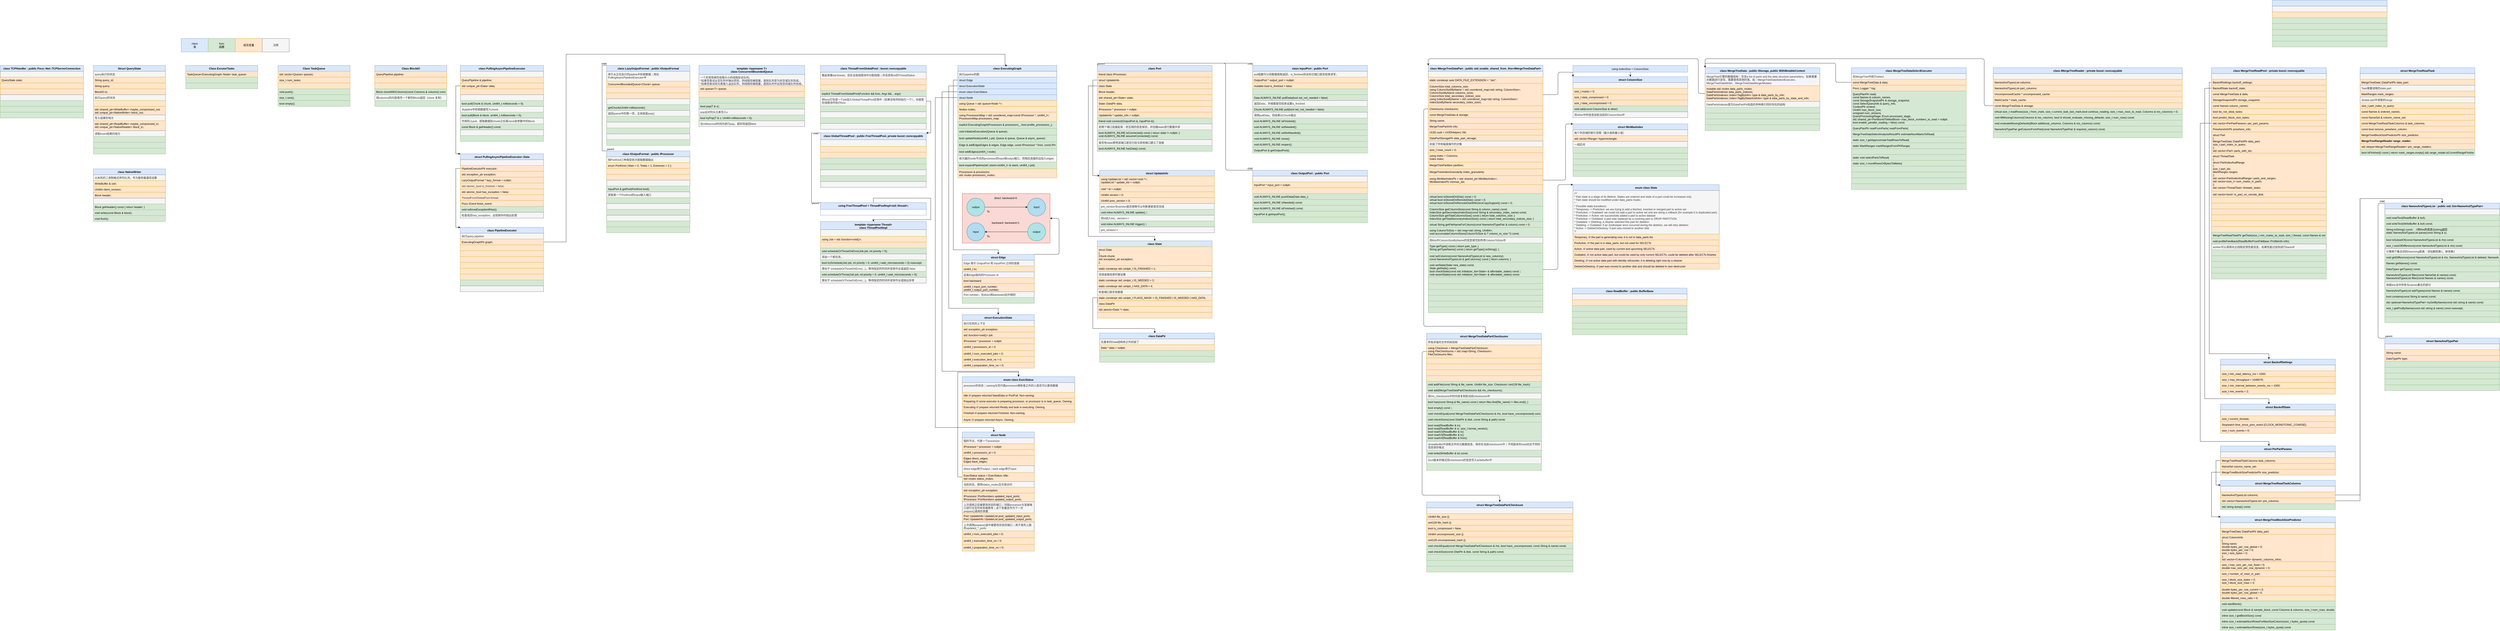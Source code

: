 <mxfile version="18.0.7" type="github">
  <diagram id="QgGctiaMu-XKdfcXtrG8" name="Page-1">
    <mxGraphModel dx="2061" dy="1888" grid="1" gridSize="10" guides="1" tooltips="1" connect="1" arrows="1" fold="1" page="1" pageScale="1" pageWidth="827" pageHeight="1169" math="0" shadow="0">
      <root>
        <mxCell id="0" />
        <mxCell id="1" parent="0" />
        <mxCell id="PkpWNehBuL-gXGb-69BD-1" value="class&lt;br&gt;类" style="rounded=0;whiteSpace=wrap;html=1;fillColor=#dae8fc;strokeColor=#6c8ebf;" parent="1" vertex="1">
          <mxGeometry x="20" y="20" width="120" height="60" as="geometry" />
        </mxCell>
        <mxCell id="PkpWNehBuL-gXGb-69BD-2" value="func&lt;br&gt;函数" style="rounded=0;whiteSpace=wrap;html=1;fillColor=#d5e8d4;strokeColor=#82b366;" parent="1" vertex="1">
          <mxGeometry x="140" y="20" width="120" height="60" as="geometry" />
        </mxCell>
        <mxCell id="PkpWNehBuL-gXGb-69BD-3" value="成员变量" style="rounded=0;whiteSpace=wrap;html=1;fillColor=#ffe6cc;strokeColor=#d79b00;" parent="1" vertex="1">
          <mxGeometry x="260" y="20" width="120" height="60" as="geometry" />
        </mxCell>
        <mxCell id="PkpWNehBuL-gXGb-69BD-4" value="注释" style="rounded=0;whiteSpace=wrap;html=1;fillColor=#f5f5f5;fontColor=#333333;strokeColor=#666666;" parent="1" vertex="1">
          <mxGeometry x="380" y="20" width="120" height="60" as="geometry" />
        </mxCell>
        <mxCell id="PkpWNehBuL-gXGb-69BD-6" value="Class ExcutorTasks" style="swimlane;fontStyle=1;align=center;verticalAlign=top;childLayout=stackLayout;horizontal=1;startSize=26;horizontalStack=0;resizeParent=1;resizeParentMax=0;resizeLast=0;collapsible=1;marginBottom=0;fillColor=#dae8fc;strokeColor=#6c8ebf;" parent="1" vertex="1">
          <mxGeometry x="40" y="140" width="320" height="104" as="geometry">
            <mxRectangle x="30" y="170" width="70" height="26" as="alternateBounds" />
          </mxGeometry>
        </mxCell>
        <mxCell id="PkpWNehBuL-gXGb-69BD-8" value="TaskQueue&lt;ExecutingGraph::Node&gt; task_queue;" style="text;strokeColor=#d79b00;fillColor=#ffe6cc;align=left;verticalAlign=top;spacingLeft=4;spacingRight=4;overflow=hidden;rotatable=0;points=[[0,0.5],[1,0.5]];portConstraint=eastwest;" parent="PkpWNehBuL-gXGb-69BD-6" vertex="1">
          <mxGeometry y="26" width="320" height="26" as="geometry" />
        </mxCell>
        <mxCell id="PkpWNehBuL-gXGb-69BD-9" value="" style="text;strokeColor=#82b366;fillColor=#d5e8d4;align=left;verticalAlign=top;spacingLeft=4;spacingRight=4;overflow=hidden;rotatable=0;points=[[0,0.5],[1,0.5]];portConstraint=eastwest;" parent="PkpWNehBuL-gXGb-69BD-6" vertex="1">
          <mxGeometry y="52" width="320" height="26" as="geometry" />
        </mxCell>
        <mxCell id="PkpWNehBuL-gXGb-69BD-10" value="" style="text;strokeColor=#82b366;fillColor=#d5e8d4;align=left;verticalAlign=top;spacingLeft=4;spacingRight=4;overflow=hidden;rotatable=0;points=[[0,0.5],[1,0.5]];portConstraint=eastwest;" parent="PkpWNehBuL-gXGb-69BD-6" vertex="1">
          <mxGeometry y="78" width="320" height="26" as="geometry" />
        </mxCell>
        <mxCell id="PkpWNehBuL-gXGb-69BD-11" value="Class TaskQueue" style="swimlane;fontStyle=1;align=center;verticalAlign=top;childLayout=stackLayout;horizontal=1;startSize=26;horizontalStack=0;resizeParent=1;resizeParentMax=0;resizeLast=0;collapsible=1;marginBottom=0;fillColor=#dae8fc;strokeColor=#6c8ebf;" parent="1" vertex="1">
          <mxGeometry x="450" y="140" width="320" height="182" as="geometry">
            <mxRectangle x="30" y="170" width="70" height="26" as="alternateBounds" />
          </mxGeometry>
        </mxCell>
        <mxCell id="PkpWNehBuL-gXGb-69BD-13" value="std::vector&lt;Queue&gt; queues;" style="text;strokeColor=#d79b00;fillColor=#ffe6cc;align=left;verticalAlign=top;spacingLeft=4;spacingRight=4;overflow=hidden;rotatable=0;points=[[0,0.5],[1,0.5]];portConstraint=eastwest;" parent="PkpWNehBuL-gXGb-69BD-11" vertex="1">
          <mxGeometry y="26" width="320" height="26" as="geometry" />
        </mxCell>
        <mxCell id="PkpWNehBuL-gXGb-69BD-14" value="size_t num_tasks;" style="text;strokeColor=#d79b00;fillColor=#ffe6cc;align=left;verticalAlign=top;spacingLeft=4;spacingRight=4;overflow=hidden;rotatable=0;points=[[0,0.5],[1,0.5]];portConstraint=eastwest;" parent="PkpWNehBuL-gXGb-69BD-11" vertex="1">
          <mxGeometry y="52" width="320" height="26" as="geometry" />
        </mxCell>
        <mxCell id="PkpWNehBuL-gXGb-69BD-18" style="text;strokeColor=#d79b00;fillColor=#ffe6cc;align=left;verticalAlign=top;spacingLeft=4;spacingRight=4;overflow=hidden;rotatable=0;points=[[0,0.5],[1,0.5]];portConstraint=eastwest;" parent="PkpWNehBuL-gXGb-69BD-11" vertex="1">
          <mxGeometry y="78" width="320" height="26" as="geometry" />
        </mxCell>
        <mxCell id="PkpWNehBuL-gXGb-69BD-17" value="void push();" style="text;strokeColor=#82b366;fillColor=#d5e8d4;align=left;verticalAlign=top;spacingLeft=4;spacingRight=4;overflow=hidden;rotatable=0;points=[[0,0.5],[1,0.5]];portConstraint=eastwest;" parent="PkpWNehBuL-gXGb-69BD-11" vertex="1">
          <mxGeometry y="104" width="320" height="26" as="geometry" />
        </mxCell>
        <mxCell id="PkpWNehBuL-gXGb-69BD-22" value="size_t size();" style="text;strokeColor=#82b366;fillColor=#d5e8d4;align=left;verticalAlign=top;spacingLeft=4;spacingRight=4;overflow=hidden;rotatable=0;points=[[0,0.5],[1,0.5]];portConstraint=eastwest;" parent="PkpWNehBuL-gXGb-69BD-11" vertex="1">
          <mxGeometry y="130" width="320" height="26" as="geometry" />
        </mxCell>
        <mxCell id="PkpWNehBuL-gXGb-69BD-21" value="bool empty();" style="text;strokeColor=#82b366;fillColor=#d5e8d4;align=left;verticalAlign=top;spacingLeft=4;spacingRight=4;overflow=hidden;rotatable=0;points=[[0,0.5],[1,0.5]];portConstraint=eastwest;" parent="PkpWNehBuL-gXGb-69BD-11" vertex="1">
          <mxGeometry y="156" width="320" height="26" as="geometry" />
        </mxCell>
        <mxCell id="PkpWNehBuL-gXGb-69BD-23" value="Class BlockIO" style="swimlane;fontStyle=1;align=center;verticalAlign=top;childLayout=stackLayout;horizontal=1;startSize=26;horizontalStack=0;resizeParent=1;resizeParentMax=0;resizeLast=0;collapsible=1;marginBottom=0;fillColor=#dae8fc;strokeColor=#6c8ebf;" parent="1" vertex="1">
          <mxGeometry x="880" y="140" width="320" height="182" as="geometry">
            <mxRectangle x="30" y="170" width="70" height="26" as="alternateBounds" />
          </mxGeometry>
        </mxCell>
        <mxCell id="PkpWNehBuL-gXGb-69BD-24" value="QueryPipeline pipeline;" style="text;strokeColor=#d79b00;fillColor=#ffe6cc;align=left;verticalAlign=top;spacingLeft=4;spacingRight=4;overflow=hidden;rotatable=0;points=[[0,0.5],[1,0.5]];portConstraint=eastwest;" parent="PkpWNehBuL-gXGb-69BD-23" vertex="1">
          <mxGeometry y="26" width="320" height="26" as="geometry" />
        </mxCell>
        <mxCell id="PkpWNehBuL-gXGb-69BD-25" value="" style="text;strokeColor=#d79b00;fillColor=#ffe6cc;align=left;verticalAlign=top;spacingLeft=4;spacingRight=4;overflow=hidden;rotatable=0;points=[[0,0.5],[1,0.5]];portConstraint=eastwest;" parent="PkpWNehBuL-gXGb-69BD-23" vertex="1">
          <mxGeometry y="52" width="320" height="26" as="geometry" />
        </mxCell>
        <mxCell id="PkpWNehBuL-gXGb-69BD-26" style="text;strokeColor=#d79b00;fillColor=#ffe6cc;align=left;verticalAlign=top;spacingLeft=4;spacingRight=4;overflow=hidden;rotatable=0;points=[[0,0.5],[1,0.5]];portConstraint=eastwest;" parent="PkpWNehBuL-gXGb-69BD-23" vertex="1">
          <mxGeometry y="78" width="320" height="26" as="geometry" />
        </mxCell>
        <mxCell id="PkpWNehBuL-gXGb-69BD-27" value="    Block cloneWithColumns(const Columns &amp; columns) const;&#xa;" style="text;strokeColor=#82b366;fillColor=#d5e8d4;align=left;verticalAlign=top;spacingLeft=4;spacingRight=4;overflow=hidden;rotatable=0;points=[[0,0.5],[1,0.5]];portConstraint=eastwest;" parent="PkpWNehBuL-gXGb-69BD-23" vertex="1">
          <mxGeometry y="104" width="320" height="26" as="geometry" />
        </mxCell>
        <mxCell id="PkpWNehBuL-gXGb-69BD-28" value="用columns的内容填充一个新的Block返回（clone 复制）" style="text;strokeColor=#666666;fillColor=#f5f5f5;align=left;verticalAlign=top;spacingLeft=4;spacingRight=4;overflow=hidden;rotatable=0;points=[[0,0.5],[1,0.5]];portConstraint=eastwest;fontColor=#333333;" parent="PkpWNehBuL-gXGb-69BD-23" vertex="1">
          <mxGeometry y="130" width="320" height="26" as="geometry" />
        </mxCell>
        <mxCell id="PkpWNehBuL-gXGb-69BD-29" value="" style="text;strokeColor=#82b366;fillColor=#d5e8d4;align=left;verticalAlign=top;spacingLeft=4;spacingRight=4;overflow=hidden;rotatable=0;points=[[0,0.5],[1,0.5]];portConstraint=eastwest;" parent="PkpWNehBuL-gXGb-69BD-23" vertex="1">
          <mxGeometry y="156" width="320" height="26" as="geometry" />
        </mxCell>
        <mxCell id="PkpWNehBuL-gXGb-69BD-30" value="Struct QueryState" style="swimlane;fontStyle=1;align=center;verticalAlign=top;childLayout=stackLayout;horizontal=1;startSize=26;horizontalStack=0;resizeParent=1;resizeParentMax=0;resizeLast=0;collapsible=1;marginBottom=0;fillColor=#dae8fc;strokeColor=#6c8ebf;" parent="1" vertex="1">
          <mxGeometry x="-370" y="140" width="320" height="394" as="geometry">
            <mxRectangle x="30" y="170" width="70" height="26" as="alternateBounds" />
          </mxGeometry>
        </mxCell>
        <mxCell id="PkpWNehBuL-gXGb-69BD-31" value="query执行的状态" style="text;strokeColor=#666666;fillColor=#f5f5f5;align=left;verticalAlign=top;spacingLeft=4;spacingRight=4;overflow=hidden;rotatable=0;points=[[0,0.5],[1,0.5]];portConstraint=eastwest;fontColor=#333333;" parent="PkpWNehBuL-gXGb-69BD-30" vertex="1">
          <mxGeometry y="26" width="320" height="26" as="geometry" />
        </mxCell>
        <mxCell id="PkpWNehBuL-gXGb-69BD-32" value="String query_id;" style="text;strokeColor=#d79b00;fillColor=#ffe6cc;align=left;verticalAlign=top;spacingLeft=4;spacingRight=4;overflow=hidden;rotatable=0;points=[[0,0.5],[1,0.5]];portConstraint=eastwest;" parent="PkpWNehBuL-gXGb-69BD-30" vertex="1">
          <mxGeometry y="52" width="320" height="26" as="geometry" />
        </mxCell>
        <mxCell id="PkpWNehBuL-gXGb-69BD-33" value="String query;" style="text;strokeColor=#d79b00;fillColor=#ffe6cc;align=left;verticalAlign=top;spacingLeft=4;spacingRight=4;overflow=hidden;rotatable=0;points=[[0,0.5],[1,0.5]];portConstraint=eastwest;" parent="PkpWNehBuL-gXGb-69BD-30" vertex="1">
          <mxGeometry y="78" width="320" height="26" as="geometry" />
        </mxCell>
        <mxCell id="PkpWNehBuL-gXGb-69BD-34" value="BlockIO io;" style="text;strokeColor=#d79b00;fillColor=#ffe6cc;align=left;verticalAlign=top;spacingLeft=4;spacingRight=4;overflow=hidden;rotatable=0;points=[[0,0.5],[1,0.5]];portConstraint=eastwest;" parent="PkpWNehBuL-gXGb-69BD-30" vertex="1">
          <mxGeometry y="104" width="320" height="26" as="geometry" />
        </mxCell>
        <mxCell id="PkpWNehBuL-gXGb-69BD-38" value="执行query的块流" style="text;strokeColor=#666666;fillColor=#f5f5f5;align=left;verticalAlign=top;spacingLeft=4;spacingRight=4;overflow=hidden;rotatable=0;points=[[0,0.5],[1,0.5]];portConstraint=eastwest;fontColor=#333333;" parent="PkpWNehBuL-gXGb-69BD-30" vertex="1">
          <mxGeometry y="130" width="320" height="26" as="geometry" />
        </mxCell>
        <mxCell id="PkpWNehBuL-gXGb-69BD-128" style="text;strokeColor=#d79b00;fillColor=#ffe6cc;align=left;verticalAlign=top;spacingLeft=4;spacingRight=4;overflow=hidden;rotatable=0;points=[[0,0.5],[1,0.5]];portConstraint=eastwest;" parent="PkpWNehBuL-gXGb-69BD-30" vertex="1">
          <mxGeometry y="156" width="320" height="26" as="geometry" />
        </mxCell>
        <mxCell id="PkpWNehBuL-gXGb-69BD-127" value="    std::shared_ptr&lt;WriteBuffer&gt; maybe_compressed_out;&#xa;std::unique_ptr&lt;NativeWriter&gt; block_out;" style="text;strokeColor=#d79b00;fillColor=#ffe6cc;align=left;verticalAlign=top;spacingLeft=4;spacingRight=4;overflow=hidden;rotatable=0;points=[[0,0.5],[1,0.5]];portConstraint=eastwest;" parent="PkpWNehBuL-gXGb-69BD-30" vertex="1">
          <mxGeometry y="182" width="320" height="38" as="geometry" />
        </mxCell>
        <mxCell id="PkpWNehBuL-gXGb-69BD-126" value="写入结果的地方" style="text;strokeColor=#666666;fillColor=#f5f5f5;align=left;verticalAlign=top;spacingLeft=4;spacingRight=4;overflow=hidden;rotatable=0;points=[[0,0.5],[1,0.5]];portConstraint=eastwest;fontColor=#333333;" parent="PkpWNehBuL-gXGb-69BD-30" vertex="1">
          <mxGeometry y="220" width="320" height="26" as="geometry" />
        </mxCell>
        <mxCell id="PkpWNehBuL-gXGb-69BD-130" value="    std::shared_ptr&lt;ReadBuffer&gt; maybe_compressed_in;&#xa;    std::unique_ptr&lt;NativeReader&gt; block_in;&#xa;" style="text;strokeColor=#d79b00;fillColor=#ffe6cc;align=left;verticalAlign=top;spacingLeft=4;spacingRight=4;overflow=hidden;rotatable=0;points=[[0,0.5],[1,0.5]];portConstraint=eastwest;" parent="PkpWNehBuL-gXGb-69BD-30" vertex="1">
          <mxGeometry y="246" width="320" height="44" as="geometry" />
        </mxCell>
        <mxCell id="PkpWNehBuL-gXGb-69BD-129" value="读取insert结果的地方" style="text;strokeColor=#666666;fillColor=#f5f5f5;align=left;verticalAlign=top;spacingLeft=4;spacingRight=4;overflow=hidden;rotatable=0;points=[[0,0.5],[1,0.5]];portConstraint=eastwest;fontColor=#333333;" parent="PkpWNehBuL-gXGb-69BD-30" vertex="1">
          <mxGeometry y="290" width="320" height="26" as="geometry" />
        </mxCell>
        <mxCell id="PkpWNehBuL-gXGb-69BD-35" value="" style="text;strokeColor=#82b366;fillColor=#d5e8d4;align=left;verticalAlign=top;spacingLeft=4;spacingRight=4;overflow=hidden;rotatable=0;points=[[0,0.5],[1,0.5]];portConstraint=eastwest;" parent="PkpWNehBuL-gXGb-69BD-30" vertex="1">
          <mxGeometry y="316" width="320" height="26" as="geometry" />
        </mxCell>
        <mxCell id="PkpWNehBuL-gXGb-69BD-36" value="" style="text;strokeColor=#82b366;fillColor=#d5e8d4;align=left;verticalAlign=top;spacingLeft=4;spacingRight=4;overflow=hidden;rotatable=0;points=[[0,0.5],[1,0.5]];portConstraint=eastwest;" parent="PkpWNehBuL-gXGb-69BD-30" vertex="1">
          <mxGeometry y="342" width="320" height="26" as="geometry" />
        </mxCell>
        <mxCell id="PkpWNehBuL-gXGb-69BD-37" style="text;strokeColor=#82b366;fillColor=#d5e8d4;align=left;verticalAlign=top;spacingLeft=4;spacingRight=4;overflow=hidden;rotatable=0;points=[[0,0.5],[1,0.5]];portConstraint=eastwest;" parent="PkpWNehBuL-gXGb-69BD-30" vertex="1">
          <mxGeometry y="368" width="320" height="26" as="geometry" />
        </mxCell>
        <mxCell id="PkpWNehBuL-gXGb-69BD-39" value="class TCPHandler : public Poco::Net::TCPServerConnection&#xa;" style="swimlane;fontStyle=1;align=center;verticalAlign=top;childLayout=stackLayout;horizontal=1;startSize=26;horizontalStack=0;resizeParent=1;resizeParentMax=0;resizeLast=0;collapsible=1;marginBottom=0;fillColor=#dae8fc;strokeColor=#6c8ebf;" parent="1" vertex="1">
          <mxGeometry x="-784" y="140" width="370" height="234" as="geometry">
            <mxRectangle x="30" y="170" width="70" height="26" as="alternateBounds" />
          </mxGeometry>
        </mxCell>
        <mxCell id="PkpWNehBuL-gXGb-69BD-40" value="" style="text;strokeColor=#666666;fillColor=#f5f5f5;align=left;verticalAlign=top;spacingLeft=4;spacingRight=4;overflow=hidden;rotatable=0;points=[[0,0.5],[1,0.5]];portConstraint=eastwest;fontColor=#333333;" parent="PkpWNehBuL-gXGb-69BD-39" vertex="1">
          <mxGeometry y="26" width="370" height="26" as="geometry" />
        </mxCell>
        <mxCell id="PkpWNehBuL-gXGb-69BD-41" value="QueryState state;" style="text;strokeColor=#d79b00;fillColor=#ffe6cc;align=left;verticalAlign=top;spacingLeft=4;spacingRight=4;overflow=hidden;rotatable=0;points=[[0,0.5],[1,0.5]];portConstraint=eastwest;" parent="PkpWNehBuL-gXGb-69BD-39" vertex="1">
          <mxGeometry y="52" width="370" height="26" as="geometry" />
        </mxCell>
        <mxCell id="PkpWNehBuL-gXGb-69BD-42" value="" style="text;strokeColor=#d79b00;fillColor=#ffe6cc;align=left;verticalAlign=top;spacingLeft=4;spacingRight=4;overflow=hidden;rotatable=0;points=[[0,0.5],[1,0.5]];portConstraint=eastwest;" parent="PkpWNehBuL-gXGb-69BD-39" vertex="1">
          <mxGeometry y="78" width="370" height="26" as="geometry" />
        </mxCell>
        <mxCell id="PkpWNehBuL-gXGb-69BD-43" value="" style="text;strokeColor=#d79b00;fillColor=#ffe6cc;align=left;verticalAlign=top;spacingLeft=4;spacingRight=4;overflow=hidden;rotatable=0;points=[[0,0.5],[1,0.5]];portConstraint=eastwest;" parent="PkpWNehBuL-gXGb-69BD-39" vertex="1">
          <mxGeometry y="104" width="370" height="26" as="geometry" />
        </mxCell>
        <mxCell id="PkpWNehBuL-gXGb-69BD-44" value="" style="text;strokeColor=#666666;fillColor=#f5f5f5;align=left;verticalAlign=top;spacingLeft=4;spacingRight=4;overflow=hidden;rotatable=0;points=[[0,0.5],[1,0.5]];portConstraint=eastwest;fontColor=#333333;" parent="PkpWNehBuL-gXGb-69BD-39" vertex="1">
          <mxGeometry y="130" width="370" height="26" as="geometry" />
        </mxCell>
        <mxCell id="PkpWNehBuL-gXGb-69BD-45" value="" style="text;strokeColor=#82b366;fillColor=#d5e8d4;align=left;verticalAlign=top;spacingLeft=4;spacingRight=4;overflow=hidden;rotatable=0;points=[[0,0.5],[1,0.5]];portConstraint=eastwest;" parent="PkpWNehBuL-gXGb-69BD-39" vertex="1">
          <mxGeometry y="156" width="370" height="26" as="geometry" />
        </mxCell>
        <mxCell id="PkpWNehBuL-gXGb-69BD-46" value="" style="text;strokeColor=#82b366;fillColor=#d5e8d4;align=left;verticalAlign=top;spacingLeft=4;spacingRight=4;overflow=hidden;rotatable=0;points=[[0,0.5],[1,0.5]];portConstraint=eastwest;" parent="PkpWNehBuL-gXGb-69BD-39" vertex="1">
          <mxGeometry y="182" width="370" height="26" as="geometry" />
        </mxCell>
        <mxCell id="PkpWNehBuL-gXGb-69BD-47" style="text;strokeColor=#82b366;fillColor=#d5e8d4;align=left;verticalAlign=top;spacingLeft=4;spacingRight=4;overflow=hidden;rotatable=0;points=[[0,0.5],[1,0.5]];portConstraint=eastwest;" parent="PkpWNehBuL-gXGb-69BD-39" vertex="1">
          <mxGeometry y="208" width="370" height="26" as="geometry" />
        </mxCell>
        <mxCell id="PkpWNehBuL-gXGb-69BD-48" value="class PullingAsyncPipelineExecutor&#xa;" style="swimlane;fontStyle=1;align=center;verticalAlign=top;childLayout=stackLayout;horizontal=1;startSize=26;horizontalStack=0;resizeParent=1;resizeParentMax=0;resizeLast=0;collapsible=1;marginBottom=0;fillColor=#dae8fc;strokeColor=#6c8ebf;" parent="1" vertex="1">
          <mxGeometry x="1260" y="140" width="370" height="338" as="geometry">
            <mxRectangle x="30" y="170" width="70" height="26" as="alternateBounds" />
          </mxGeometry>
        </mxCell>
        <mxCell id="PkpWNehBuL-gXGb-69BD-49" value="" style="text;strokeColor=#666666;fillColor=#f5f5f5;align=left;verticalAlign=top;spacingLeft=4;spacingRight=4;overflow=hidden;rotatable=0;points=[[0,0.5],[1,0.5]];portConstraint=eastwest;fontColor=#333333;" parent="PkpWNehBuL-gXGb-69BD-48" vertex="1">
          <mxGeometry y="26" width="370" height="26" as="geometry" />
        </mxCell>
        <mxCell id="PkpWNehBuL-gXGb-69BD-50" value="    QueryPipeline &amp; pipeline;&#xa;" style="text;strokeColor=#d79b00;fillColor=#ffe6cc;align=left;verticalAlign=top;spacingLeft=4;spacingRight=4;overflow=hidden;rotatable=0;points=[[0,0.5],[1,0.5]];portConstraint=eastwest;" parent="PkpWNehBuL-gXGb-69BD-48" vertex="1">
          <mxGeometry y="52" width="370" height="26" as="geometry" />
        </mxCell>
        <mxCell id="PkpWNehBuL-gXGb-69BD-51" value="    std::unique_ptr&lt;Data&gt; data;&#xa;" style="text;strokeColor=#d79b00;fillColor=#ffe6cc;align=left;verticalAlign=top;spacingLeft=4;spacingRight=4;overflow=hidden;rotatable=0;points=[[0,0.5],[1,0.5]];portConstraint=eastwest;" parent="PkpWNehBuL-gXGb-69BD-48" vertex="1">
          <mxGeometry y="78" width="370" height="26" as="geometry" />
        </mxCell>
        <mxCell id="PkpWNehBuL-gXGb-69BD-52" value="" style="text;strokeColor=#d79b00;fillColor=#ffe6cc;align=left;verticalAlign=top;spacingLeft=4;spacingRight=4;overflow=hidden;rotatable=0;points=[[0,0.5],[1,0.5]];portConstraint=eastwest;" parent="PkpWNehBuL-gXGb-69BD-48" vertex="1">
          <mxGeometry y="104" width="370" height="26" as="geometry" />
        </mxCell>
        <mxCell id="PkpWNehBuL-gXGb-69BD-53" value="" style="text;strokeColor=#666666;fillColor=#f5f5f5;align=left;verticalAlign=top;spacingLeft=4;spacingRight=4;overflow=hidden;rotatable=0;points=[[0,0.5],[1,0.5]];portConstraint=eastwest;fontColor=#333333;" parent="PkpWNehBuL-gXGb-69BD-48" vertex="1">
          <mxGeometry y="130" width="370" height="26" as="geometry" />
        </mxCell>
        <mxCell id="PkpWNehBuL-gXGb-69BD-54" value="    bool pull(Chunk &amp; chunk, uint64_t milliseconds = 0);&#xa;" style="text;strokeColor=#82b366;fillColor=#d5e8d4;align=left;verticalAlign=top;spacingLeft=4;spacingRight=4;overflow=hidden;rotatable=0;points=[[0,0.5],[1,0.5]];portConstraint=eastwest;" parent="PkpWNehBuL-gXGb-69BD-48" vertex="1">
          <mxGeometry y="156" width="370" height="26" as="geometry" />
        </mxCell>
        <mxCell id="PkpWNehBuL-gXGb-69BD-103" value="从pipline中检索数据写入chunk" style="text;strokeColor=#666666;fillColor=#f5f5f5;align=left;verticalAlign=top;spacingLeft=4;spacingRight=4;overflow=hidden;rotatable=0;points=[[0,0.5],[1,0.5]];portConstraint=eastwest;fontColor=#333333;" parent="PkpWNehBuL-gXGb-69BD-48" vertex="1">
          <mxGeometry y="182" width="370" height="26" as="geometry" />
        </mxCell>
        <mxCell id="PkpWNehBuL-gXGb-69BD-55" value="    bool pull(Block &amp; block, uint64_t milliseconds = 0);&#xa;" style="text;strokeColor=#82b366;fillColor=#d5e8d4;align=left;verticalAlign=top;spacingLeft=4;spacingRight=4;overflow=hidden;rotatable=0;points=[[0,0.5],[1,0.5]];portConstraint=eastwest;" parent="PkpWNehBuL-gXGb-69BD-48" vertex="1">
          <mxGeometry y="208" width="370" height="26" as="geometry" />
        </mxCell>
        <mxCell id="PkpWNehBuL-gXGb-69BD-57" value="作用同上pull，提取数据到chunk之后再clone到参数中的Block" style="text;strokeColor=#666666;fillColor=#f5f5f5;align=left;verticalAlign=top;spacingLeft=4;spacingRight=4;overflow=hidden;rotatable=0;points=[[0,0.5],[1,0.5]];portConstraint=eastwest;fontColor=#333333;" parent="PkpWNehBuL-gXGb-69BD-48" vertex="1">
          <mxGeometry y="234" width="370" height="26" as="geometry" />
        </mxCell>
        <mxCell id="PkpWNehBuL-gXGb-69BD-56" value="    const Block &amp; getHeader() const;&#xa;" style="text;strokeColor=#82b366;fillColor=#d5e8d4;align=left;verticalAlign=top;spacingLeft=4;spacingRight=4;overflow=hidden;rotatable=0;points=[[0,0.5],[1,0.5]];portConstraint=eastwest;" parent="PkpWNehBuL-gXGb-69BD-48" vertex="1">
          <mxGeometry y="260" width="370" height="26" as="geometry" />
        </mxCell>
        <mxCell id="PkpWNehBuL-gXGb-69BD-59" style="text;strokeColor=#666666;fillColor=#f5f5f5;align=left;verticalAlign=top;spacingLeft=4;spacingRight=4;overflow=hidden;rotatable=0;points=[[0,0.5],[1,0.5]];portConstraint=eastwest;fontColor=#333333;" parent="PkpWNehBuL-gXGb-69BD-48" vertex="1">
          <mxGeometry y="286" width="370" height="26" as="geometry" />
        </mxCell>
        <mxCell id="PkpWNehBuL-gXGb-69BD-58" style="text;strokeColor=#82b366;fillColor=#d5e8d4;align=left;verticalAlign=top;spacingLeft=4;spacingRight=4;overflow=hidden;rotatable=0;points=[[0,0.5],[1,0.5]];portConstraint=eastwest;" parent="PkpWNehBuL-gXGb-69BD-48" vertex="1">
          <mxGeometry y="312" width="370" height="26" as="geometry" />
        </mxCell>
        <mxCell id="PkpWNehBuL-gXGb-69BD-60" value="class LazyOutputFormat : public IOutputFormat&#xa;" style="swimlane;fontStyle=1;align=center;verticalAlign=top;childLayout=stackLayout;horizontal=1;startSize=26;horizontalStack=0;resizeParent=1;resizeParentMax=0;resizeLast=0;collapsible=1;marginBottom=0;fillColor=#dae8fc;strokeColor=#6c8ebf;" parent="1" vertex="1">
          <mxGeometry x="1910" y="140" width="370" height="356" as="geometry">
            <mxRectangle x="30" y="170" width="70" height="26" as="alternateBounds" />
          </mxGeometry>
        </mxCell>
        <mxCell id="PkpWNehBuL-gXGb-69BD-61" value="用于从正在执行的pipline中检索数据；用在PullingAsyncPipelineExecutor中" style="text;strokeColor=#666666;fillColor=#f5f5f5;align=left;verticalAlign=top;spacingLeft=4;spacingRight=4;overflow=hidden;rotatable=0;points=[[0,0.5],[1,0.5]];portConstraint=eastwest;fontColor=#333333;labelBorderColor=none;whiteSpace=wrap;" parent="PkpWNehBuL-gXGb-69BD-60" vertex="1">
          <mxGeometry y="26" width="370" height="44" as="geometry" />
        </mxCell>
        <mxCell id="PkpWNehBuL-gXGb-69BD-62" value="ConcurrentBoundedQueue&lt;Chunk&gt; queue;" style="text;strokeColor=#d79b00;fillColor=#ffe6cc;align=left;verticalAlign=top;spacingLeft=4;spacingRight=4;overflow=hidden;rotatable=0;points=[[0,0.5],[1,0.5]];portConstraint=eastwest;" parent="PkpWNehBuL-gXGb-69BD-60" vertex="1">
          <mxGeometry y="70" width="370" height="26" as="geometry" />
        </mxCell>
        <mxCell id="PkpWNehBuL-gXGb-69BD-63" value="" style="text;strokeColor=#d79b00;fillColor=#ffe6cc;align=left;verticalAlign=top;spacingLeft=4;spacingRight=4;overflow=hidden;rotatable=0;points=[[0,0.5],[1,0.5]];portConstraint=eastwest;" parent="PkpWNehBuL-gXGb-69BD-60" vertex="1">
          <mxGeometry y="96" width="370" height="26" as="geometry" />
        </mxCell>
        <mxCell id="PkpWNehBuL-gXGb-69BD-64" value="" style="text;strokeColor=#d79b00;fillColor=#ffe6cc;align=left;verticalAlign=top;spacingLeft=4;spacingRight=4;overflow=hidden;rotatable=0;points=[[0,0.5],[1,0.5]];portConstraint=eastwest;" parent="PkpWNehBuL-gXGb-69BD-60" vertex="1">
          <mxGeometry y="122" width="370" height="26" as="geometry" />
        </mxCell>
        <mxCell id="PkpWNehBuL-gXGb-69BD-65" value="" style="text;strokeColor=#666666;fillColor=#f5f5f5;align=left;verticalAlign=top;spacingLeft=4;spacingRight=4;overflow=hidden;rotatable=0;points=[[0,0.5],[1,0.5]];portConstraint=eastwest;fontColor=#333333;" parent="PkpWNehBuL-gXGb-69BD-60" vertex="1">
          <mxGeometry y="148" width="370" height="26" as="geometry" />
        </mxCell>
        <mxCell id="PkpWNehBuL-gXGb-69BD-66" value="getChunk(UInt64 milliseconds);" style="text;strokeColor=#82b366;fillColor=#d5e8d4;align=left;verticalAlign=top;spacingLeft=4;spacingRight=4;overflow=hidden;rotatable=0;points=[[0,0.5],[1,0.5]];portConstraint=eastwest;" parent="PkpWNehBuL-gXGb-69BD-60" vertex="1">
          <mxGeometry y="174" width="370" height="26" as="geometry" />
        </mxCell>
        <mxCell id="PkpWNehBuL-gXGb-69BD-83" value="返回queue中的第一项，主体就是pop();" style="text;strokeColor=#666666;fillColor=#f5f5f5;align=left;verticalAlign=top;spacingLeft=4;spacingRight=4;overflow=hidden;rotatable=0;points=[[0,0.5],[1,0.5]];portConstraint=eastwest;fontColor=#333333;" parent="PkpWNehBuL-gXGb-69BD-60" vertex="1">
          <mxGeometry y="200" width="370" height="26" as="geometry" />
        </mxCell>
        <mxCell id="PkpWNehBuL-gXGb-69BD-67" value="" style="text;strokeColor=#82b366;fillColor=#d5e8d4;align=left;verticalAlign=top;spacingLeft=4;spacingRight=4;overflow=hidden;rotatable=0;points=[[0,0.5],[1,0.5]];portConstraint=eastwest;" parent="PkpWNehBuL-gXGb-69BD-60" vertex="1">
          <mxGeometry y="226" width="370" height="26" as="geometry" />
        </mxCell>
        <mxCell id="PkpWNehBuL-gXGb-69BD-68" style="text;strokeColor=#666666;fillColor=#f5f5f5;align=left;verticalAlign=top;spacingLeft=4;spacingRight=4;overflow=hidden;rotatable=0;points=[[0,0.5],[1,0.5]];portConstraint=eastwest;fontColor=#333333;" parent="PkpWNehBuL-gXGb-69BD-60" vertex="1">
          <mxGeometry y="252" width="370" height="26" as="geometry" />
        </mxCell>
        <mxCell id="PkpWNehBuL-gXGb-69BD-69" value="" style="text;strokeColor=#82b366;fillColor=#d5e8d4;align=left;verticalAlign=top;spacingLeft=4;spacingRight=4;overflow=hidden;rotatable=0;points=[[0,0.5],[1,0.5]];portConstraint=eastwest;" parent="PkpWNehBuL-gXGb-69BD-60" vertex="1">
          <mxGeometry y="278" width="370" height="26" as="geometry" />
        </mxCell>
        <mxCell id="PkpWNehBuL-gXGb-69BD-70" style="text;strokeColor=#666666;fillColor=#f5f5f5;align=left;verticalAlign=top;spacingLeft=4;spacingRight=4;overflow=hidden;rotatable=0;points=[[0,0.5],[1,0.5]];portConstraint=eastwest;fontColor=#333333;" parent="PkpWNehBuL-gXGb-69BD-60" vertex="1">
          <mxGeometry y="304" width="370" height="26" as="geometry" />
        </mxCell>
        <mxCell id="PkpWNehBuL-gXGb-69BD-71" style="text;strokeColor=#82b366;fillColor=#d5e8d4;align=left;verticalAlign=top;spacingLeft=4;spacingRight=4;overflow=hidden;rotatable=0;points=[[0,0.5],[1,0.5]];portConstraint=eastwest;" parent="PkpWNehBuL-gXGb-69BD-60" vertex="1">
          <mxGeometry y="330" width="370" height="26" as="geometry" />
        </mxCell>
        <mxCell id="PkpWNehBuL-gXGb-69BD-72" value="template &lt;typename T&gt;&#xa;class ConcurrentBoundedQueue" style="swimlane;fontStyle=1;align=center;verticalAlign=top;childLayout=stackLayout;horizontal=1;startSize=40;horizontalStack=0;resizeParent=1;resizeParentMax=0;resizeLast=0;collapsible=1;marginBottom=0;fillColor=#dae8fc;strokeColor=#6c8ebf;" parent="1" vertex="1">
          <mxGeometry x="2320" y="140" width="470" height="272" as="geometry">
            <mxRectangle x="2070" y="140" width="70" height="26" as="alternateBounds" />
          </mxGeometry>
        </mxCell>
        <mxCell id="PkpWNehBuL-gXGb-69BD-73" value="一个非常简单的有限大小的线程安全队列。&#xa;*如果您尝试从空队列中弹出项目，则线程将被阻塞，直到队列变为非空或队列完成。&#xa;*如果您尝试将元素推入溢出队列，则线程将被阻塞，直到队列中出现空间或队列完成。&#xa;" style="text;strokeColor=#666666;fillColor=#f5f5f5;align=left;verticalAlign=top;spacingLeft=4;spacingRight=4;overflow=hidden;rotatable=0;points=[[0,0.5],[1,0.5]];portConstraint=eastwest;fontColor=#333333;" parent="PkpWNehBuL-gXGb-69BD-72" vertex="1">
          <mxGeometry y="40" width="470" height="50" as="geometry" />
        </mxCell>
        <mxCell id="PkpWNehBuL-gXGb-69BD-74" value="std::queue&lt;T&gt; queue;" style="text;strokeColor=#d79b00;fillColor=#ffe6cc;align=left;verticalAlign=top;spacingLeft=4;spacingRight=4;overflow=hidden;rotatable=0;points=[[0,0.5],[1,0.5]];portConstraint=eastwest;" parent="PkpWNehBuL-gXGb-69BD-72" vertex="1">
          <mxGeometry y="90" width="470" height="26" as="geometry" />
        </mxCell>
        <mxCell id="PkpWNehBuL-gXGb-69BD-75" style="text;strokeColor=#d79b00;fillColor=#ffe6cc;align=left;verticalAlign=top;spacingLeft=4;spacingRight=4;overflow=hidden;rotatable=0;points=[[0,0.5],[1,0.5]];portConstraint=eastwest;" parent="PkpWNehBuL-gXGb-69BD-72" vertex="1">
          <mxGeometry y="116" width="470" height="26" as="geometry" />
        </mxCell>
        <mxCell id="PkpWNehBuL-gXGb-69BD-76" value="" style="text;strokeColor=#82b366;fillColor=#d5e8d4;align=left;verticalAlign=top;spacingLeft=4;spacingRight=4;overflow=hidden;rotatable=0;points=[[0,0.5],[1,0.5]];portConstraint=eastwest;" parent="PkpWNehBuL-gXGb-69BD-72" vertex="1">
          <mxGeometry y="142" width="470" height="26" as="geometry" />
        </mxCell>
        <mxCell id="PkpWNehBuL-gXGb-69BD-77" value="bool pop(T &amp; x);" style="text;strokeColor=#82b366;fillColor=#d5e8d4;align=left;verticalAlign=top;spacingLeft=4;spacingRight=4;overflow=hidden;rotatable=0;points=[[0,0.5],[1,0.5]];portConstraint=eastwest;" parent="PkpWNehBuL-gXGb-69BD-72" vertex="1">
          <mxGeometry y="168" width="470" height="26" as="geometry" />
        </mxCell>
        <mxCell id="PkpWNehBuL-gXGb-69BD-81" value="pop出对列头元素写入x" style="text;strokeColor=#666666;fillColor=#f5f5f5;align=left;verticalAlign=top;spacingLeft=4;spacingRight=4;overflow=hidden;rotatable=0;points=[[0,0.5],[1,0.5]];portConstraint=eastwest;fontColor=#333333;" parent="PkpWNehBuL-gXGb-69BD-72" vertex="1">
          <mxGeometry y="194" width="470" height="26" as="geometry" />
        </mxCell>
        <mxCell id="PkpWNehBuL-gXGb-69BD-78" value="bool tryPop(T &amp; x, UInt64 milliseconds = 0);" style="text;strokeColor=#82b366;fillColor=#d5e8d4;align=left;verticalAlign=top;spacingLeft=4;spacingRight=4;overflow=hidden;rotatable=0;points=[[0,0.5],[1,0.5]];portConstraint=eastwest;" parent="PkpWNehBuL-gXGb-69BD-72" vertex="1">
          <mxGeometry y="220" width="470" height="26" as="geometry" />
        </mxCell>
        <mxCell id="PkpWNehBuL-gXGb-69BD-82" value="在millisecond时间内进行pop，超时则返回false" style="text;strokeColor=#666666;fillColor=#f5f5f5;align=left;verticalAlign=top;spacingLeft=4;spacingRight=4;overflow=hidden;rotatable=0;points=[[0,0.5],[1,0.5]];portConstraint=eastwest;fontColor=#333333;" parent="PkpWNehBuL-gXGb-69BD-72" vertex="1">
          <mxGeometry y="246" width="470" height="26" as="geometry" />
        </mxCell>
        <mxCell id="PkpWNehBuL-gXGb-69BD-84" value="class IOutputFormat : public IProcessor&#xa;" style="swimlane;fontStyle=1;align=center;verticalAlign=top;childLayout=stackLayout;horizontal=1;startSize=26;horizontalStack=0;resizeParent=1;resizeParentMax=0;resizeLast=0;collapsible=1;marginBottom=0;fillColor=#dae8fc;strokeColor=#6c8ebf;" parent="1" vertex="1">
          <mxGeometry x="1910" y="520" width="370" height="364" as="geometry">
            <mxRectangle x="30" y="170" width="70" height="26" as="alternateBounds" />
          </mxGeometry>
        </mxCell>
        <mxCell id="PkpWNehBuL-gXGb-69BD-99" value="按PortKind三种类型依次提取数据输出" style="text;strokeColor=#666666;fillColor=#f5f5f5;align=left;verticalAlign=top;spacingLeft=4;spacingRight=4;overflow=hidden;rotatable=0;points=[[0,0.5],[1,0.5]];portConstraint=eastwest;fontColor=#333333;" parent="PkpWNehBuL-gXGb-69BD-84" vertex="1">
          <mxGeometry y="26" width="370" height="26" as="geometry" />
        </mxCell>
        <mxCell id="PkpWNehBuL-gXGb-69BD-86" value="enum PortKind { Main = 0, Totals = 1, Extremes = 2 };" style="text;strokeColor=#d79b00;fillColor=#ffe6cc;align=left;verticalAlign=top;spacingLeft=4;spacingRight=4;overflow=hidden;rotatable=0;points=[[0,0.5],[1,0.5]];portConstraint=eastwest;" parent="PkpWNehBuL-gXGb-69BD-84" vertex="1">
          <mxGeometry y="52" width="370" height="26" as="geometry" />
        </mxCell>
        <mxCell id="PkpWNehBuL-gXGb-69BD-87" value="" style="text;strokeColor=#d79b00;fillColor=#ffe6cc;align=left;verticalAlign=top;spacingLeft=4;spacingRight=4;overflow=hidden;rotatable=0;points=[[0,0.5],[1,0.5]];portConstraint=eastwest;" parent="PkpWNehBuL-gXGb-69BD-84" vertex="1">
          <mxGeometry y="78" width="370" height="26" as="geometry" />
        </mxCell>
        <mxCell id="PkpWNehBuL-gXGb-69BD-88" value="" style="text;strokeColor=#d79b00;fillColor=#ffe6cc;align=left;verticalAlign=top;spacingLeft=4;spacingRight=4;overflow=hidden;rotatable=0;points=[[0,0.5],[1,0.5]];portConstraint=eastwest;" parent="PkpWNehBuL-gXGb-69BD-84" vertex="1">
          <mxGeometry y="104" width="370" height="26" as="geometry" />
        </mxCell>
        <mxCell id="PkpWNehBuL-gXGb-69BD-89" value="" style="text;strokeColor=#666666;fillColor=#f5f5f5;align=left;verticalAlign=top;spacingLeft=4;spacingRight=4;overflow=hidden;rotatable=0;points=[[0,0.5],[1,0.5]];portConstraint=eastwest;fontColor=#333333;" parent="PkpWNehBuL-gXGb-69BD-84" vertex="1">
          <mxGeometry y="130" width="370" height="26" as="geometry" />
        </mxCell>
        <mxCell id="PkpWNehBuL-gXGb-69BD-90" value="InputPort &amp; getPort(PortKind kind);" style="text;strokeColor=#82b366;fillColor=#d5e8d4;align=left;verticalAlign=top;spacingLeft=4;spacingRight=4;overflow=hidden;rotatable=0;points=[[0,0.5],[1,0.5]];portConstraint=eastwest;" parent="PkpWNehBuL-gXGb-69BD-84" vertex="1">
          <mxGeometry y="156" width="370" height="26" as="geometry" />
        </mxCell>
        <mxCell id="PkpWNehBuL-gXGb-69BD-97" value="获取某一个PortKind的input输入端口" style="text;strokeColor=#666666;fillColor=#f5f5f5;align=left;verticalAlign=top;spacingLeft=4;spacingRight=4;overflow=hidden;rotatable=0;points=[[0,0.5],[1,0.5]];portConstraint=eastwest;fontColor=#333333;" parent="PkpWNehBuL-gXGb-69BD-84" vertex="1">
          <mxGeometry y="182" width="370" height="26" as="geometry" />
        </mxCell>
        <mxCell id="PkpWNehBuL-gXGb-69BD-92" value="" style="text;strokeColor=#82b366;fillColor=#d5e8d4;align=left;verticalAlign=top;spacingLeft=4;spacingRight=4;overflow=hidden;rotatable=0;points=[[0,0.5],[1,0.5]];portConstraint=eastwest;" parent="PkpWNehBuL-gXGb-69BD-84" vertex="1">
          <mxGeometry y="208" width="370" height="26" as="geometry" />
        </mxCell>
        <mxCell id="PkpWNehBuL-gXGb-69BD-93" style="text;strokeColor=#666666;fillColor=#f5f5f5;align=left;verticalAlign=top;spacingLeft=4;spacingRight=4;overflow=hidden;rotatable=0;points=[[0,0.5],[1,0.5]];portConstraint=eastwest;fontColor=#333333;" parent="PkpWNehBuL-gXGb-69BD-84" vertex="1">
          <mxGeometry y="234" width="370" height="26" as="geometry" />
        </mxCell>
        <mxCell id="PkpWNehBuL-gXGb-69BD-94" value="" style="text;strokeColor=#82b366;fillColor=#d5e8d4;align=left;verticalAlign=top;spacingLeft=4;spacingRight=4;overflow=hidden;rotatable=0;points=[[0,0.5],[1,0.5]];portConstraint=eastwest;" parent="PkpWNehBuL-gXGb-69BD-84" vertex="1">
          <mxGeometry y="260" width="370" height="26" as="geometry" />
        </mxCell>
        <mxCell id="PkpWNehBuL-gXGb-69BD-95" style="text;strokeColor=#666666;fillColor=#f5f5f5;align=left;verticalAlign=top;spacingLeft=4;spacingRight=4;overflow=hidden;rotatable=0;points=[[0,0.5],[1,0.5]];portConstraint=eastwest;fontColor=#333333;" parent="PkpWNehBuL-gXGb-69BD-84" vertex="1">
          <mxGeometry y="286" width="370" height="26" as="geometry" />
        </mxCell>
        <mxCell id="PkpWNehBuL-gXGb-69BD-96" style="text;strokeColor=#82b366;fillColor=#d5e8d4;align=left;verticalAlign=top;spacingLeft=4;spacingRight=4;overflow=hidden;rotatable=0;points=[[0,0.5],[1,0.5]];portConstraint=eastwest;" parent="PkpWNehBuL-gXGb-69BD-84" vertex="1">
          <mxGeometry y="312" width="370" height="26" as="geometry" />
        </mxCell>
        <mxCell id="PkpWNehBuL-gXGb-69BD-98" style="text;strokeColor=#82b366;fillColor=#d5e8d4;align=left;verticalAlign=top;spacingLeft=4;spacingRight=4;overflow=hidden;rotatable=0;points=[[0,0.5],[1,0.5]];portConstraint=eastwest;" parent="PkpWNehBuL-gXGb-69BD-84" vertex="1">
          <mxGeometry y="338" width="370" height="26" as="geometry" />
        </mxCell>
        <mxCell id="PkpWNehBuL-gXGb-69BD-100" value="" style="endArrow=none;html=1;edgeStyle=orthogonalEdgeStyle;rounded=0;exitX=0;exitY=0;exitDx=0;exitDy=0;entryX=0;entryY=0;entryDx=0;entryDy=0;" parent="1" source="PkpWNehBuL-gXGb-69BD-84" target="PkpWNehBuL-gXGb-69BD-60" edge="1">
          <mxGeometry relative="1" as="geometry">
            <mxPoint x="2170" y="310" as="sourcePoint" />
            <mxPoint x="2330" y="310" as="targetPoint" />
            <Array as="points">
              <mxPoint x="1890" y="520" />
              <mxPoint x="1890" y="140" />
            </Array>
          </mxGeometry>
        </mxCell>
        <mxCell id="PkpWNehBuL-gXGb-69BD-101" value="parent" style="edgeLabel;resizable=0;html=1;align=left;verticalAlign=bottom;labelBorderColor=none;" parent="PkpWNehBuL-gXGb-69BD-100" connectable="0" vertex="1">
          <mxGeometry x="-1" relative="1" as="geometry" />
        </mxCell>
        <mxCell id="PkpWNehBuL-gXGb-69BD-102" value="child" style="edgeLabel;resizable=0;html=1;align=right;verticalAlign=bottom;labelBorderColor=none;" parent="PkpWNehBuL-gXGb-69BD-100" connectable="0" vertex="1">
          <mxGeometry x="1" relative="1" as="geometry" />
        </mxCell>
        <mxCell id="PkpWNehBuL-gXGb-69BD-104" value="struct PullingAsyncPipelineExecutor::Data&#xa;" style="swimlane;fontStyle=1;align=center;verticalAlign=top;childLayout=stackLayout;horizontal=1;startSize=26;horizontalStack=0;resizeParent=1;resizeParentMax=0;resizeLast=0;collapsible=1;marginBottom=0;fillColor=#dae8fc;strokeColor=#6c8ebf;" parent="1" vertex="1">
          <mxGeometry x="1260" y="533" width="370" height="286" as="geometry">
            <mxRectangle x="30" y="170" width="70" height="26" as="alternateBounds" />
          </mxGeometry>
        </mxCell>
        <mxCell id="PkpWNehBuL-gXGb-69BD-105" value="" style="text;strokeColor=#666666;fillColor=#f5f5f5;align=left;verticalAlign=top;spacingLeft=4;spacingRight=4;overflow=hidden;rotatable=0;points=[[0,0.5],[1,0.5]];portConstraint=eastwest;fontColor=#333333;" parent="PkpWNehBuL-gXGb-69BD-104" vertex="1">
          <mxGeometry y="26" width="370" height="26" as="geometry" />
        </mxCell>
        <mxCell id="PkpWNehBuL-gXGb-69BD-106" value="PipelineExecutorPtr executor;" style="text;strokeColor=#d79b00;fillColor=#ffe6cc;align=left;verticalAlign=top;spacingLeft=4;spacingRight=4;overflow=hidden;rotatable=0;points=[[0,0.5],[1,0.5]];portConstraint=eastwest;" parent="PkpWNehBuL-gXGb-69BD-104" vertex="1">
          <mxGeometry y="52" width="370" height="26" as="geometry" />
        </mxCell>
        <mxCell id="PkpWNehBuL-gXGb-69BD-107" value="    std::exception_ptr exception;&#xa;" style="text;strokeColor=#d79b00;fillColor=#ffe6cc;align=left;verticalAlign=top;spacingLeft=4;spacingRight=4;overflow=hidden;rotatable=0;points=[[0,0.5],[1,0.5]];portConstraint=eastwest;" parent="PkpWNehBuL-gXGb-69BD-104" vertex="1">
          <mxGeometry y="78" width="370" height="26" as="geometry" />
        </mxCell>
        <mxCell id="PkpWNehBuL-gXGb-69BD-108" value="    LazyOutputFormat * lazy_format = nullptr;&#xa;" style="text;strokeColor=#d79b00;fillColor=#ffe6cc;align=left;verticalAlign=top;spacingLeft=4;spacingRight=4;overflow=hidden;rotatable=0;points=[[0,0.5],[1,0.5]];portConstraint=eastwest;" parent="PkpWNehBuL-gXGb-69BD-104" vertex="1">
          <mxGeometry y="104" width="370" height="26" as="geometry" />
        </mxCell>
        <mxCell id="PkpWNehBuL-gXGb-69BD-109" value="    std::atomic_bool is_finished = false;&#xa;" style="text;strokeColor=#d79b00;fillColor=#ffe6cc;align=left;verticalAlign=top;spacingLeft=4;spacingRight=4;overflow=hidden;rotatable=0;points=[[0,0.5],[1,0.5]];portConstraint=eastwest;fontColor=#333333;" parent="PkpWNehBuL-gXGb-69BD-104" vertex="1">
          <mxGeometry y="130" width="370" height="26" as="geometry" />
        </mxCell>
        <mxCell id="PkpWNehBuL-gXGb-69BD-110" value="    std::atomic_bool has_exception = false;&#xa;" style="text;strokeColor=#d79b00;fillColor=#ffe6cc;align=left;verticalAlign=top;spacingLeft=4;spacingRight=4;overflow=hidden;rotatable=0;points=[[0,0.5],[1,0.5]];portConstraint=eastwest;" parent="PkpWNehBuL-gXGb-69BD-104" vertex="1">
          <mxGeometry y="156" width="370" height="26" as="geometry" />
        </mxCell>
        <mxCell id="PkpWNehBuL-gXGb-69BD-111" value="    ThreadFromGlobalPool thread;&#xa;" style="text;strokeColor=#d79b00;fillColor=#ffe6cc;align=left;verticalAlign=top;spacingLeft=4;spacingRight=4;overflow=hidden;rotatable=0;points=[[0,0.5],[1,0.5]];portConstraint=eastwest;fontColor=#333333;" parent="PkpWNehBuL-gXGb-69BD-104" vertex="1">
          <mxGeometry y="182" width="370" height="26" as="geometry" />
        </mxCell>
        <mxCell id="PkpWNehBuL-gXGb-69BD-112" value="    Poco::Event finish_event;&#xa;" style="text;strokeColor=#d79b00;fillColor=#ffe6cc;align=left;verticalAlign=top;spacingLeft=4;spacingRight=4;overflow=hidden;rotatable=0;points=[[0,0.5],[1,0.5]];portConstraint=eastwest;" parent="PkpWNehBuL-gXGb-69BD-104" vertex="1">
          <mxGeometry y="208" width="370" height="26" as="geometry" />
        </mxCell>
        <mxCell id="PkpWNehBuL-gXGb-69BD-115" value="    void rethrowExceptionIfHas();" style="text;strokeColor=#82b366;fillColor=#d5e8d4;align=left;verticalAlign=top;spacingLeft=4;spacingRight=4;overflow=hidden;rotatable=0;points=[[0,0.5],[1,0.5]];portConstraint=eastwest;" parent="PkpWNehBuL-gXGb-69BD-104" vertex="1">
          <mxGeometry y="234" width="370" height="26" as="geometry" />
        </mxCell>
        <mxCell id="PkpWNehBuL-gXGb-69BD-116" value="检查成员has_exception，出现例外时抛出处理" style="text;strokeColor=#666666;fillColor=#f5f5f5;align=left;verticalAlign=top;spacingLeft=4;spacingRight=4;overflow=hidden;rotatable=0;points=[[0,0.5],[1,0.5]];portConstraint=eastwest;fontColor=#333333;" parent="PkpWNehBuL-gXGb-69BD-104" vertex="1">
          <mxGeometry y="260" width="370" height="26" as="geometry" />
        </mxCell>
        <mxCell id="PkpWNehBuL-gXGb-69BD-117" value="class NativeWriter&#xa;" style="swimlane;fontStyle=1;align=center;verticalAlign=top;childLayout=stackLayout;horizontal=1;startSize=26;horizontalStack=0;resizeParent=1;resizeParentMax=0;resizeLast=0;collapsible=1;marginBottom=0;fillColor=#dae8fc;strokeColor=#6c8ebf;" parent="1" vertex="1">
          <mxGeometry x="-370" y="600" width="320" height="234" as="geometry">
            <mxRectangle x="30" y="170" width="70" height="26" as="alternateBounds" />
          </mxGeometry>
        </mxCell>
        <mxCell id="PkpWNehBuL-gXGb-69BD-118" value="以本机的二进制格式序列化流，专为服务器通信设置" style="text;strokeColor=#666666;fillColor=#f5f5f5;align=left;verticalAlign=top;spacingLeft=4;spacingRight=4;overflow=hidden;rotatable=0;points=[[0,0.5],[1,0.5]];portConstraint=eastwest;fontColor=#333333;" parent="PkpWNehBuL-gXGb-69BD-117" vertex="1">
          <mxGeometry y="26" width="320" height="26" as="geometry" />
        </mxCell>
        <mxCell id="PkpWNehBuL-gXGb-69BD-119" value="WriteBuffer &amp; ostr;" style="text;strokeColor=#d79b00;fillColor=#ffe6cc;align=left;verticalAlign=top;spacingLeft=4;spacingRight=4;overflow=hidden;rotatable=0;points=[[0,0.5],[1,0.5]];portConstraint=eastwest;" parent="PkpWNehBuL-gXGb-69BD-117" vertex="1">
          <mxGeometry y="52" width="320" height="26" as="geometry" />
        </mxCell>
        <mxCell id="PkpWNehBuL-gXGb-69BD-120" value="    UInt64 client_revision;&#xa;" style="text;strokeColor=#d79b00;fillColor=#ffe6cc;align=left;verticalAlign=top;spacingLeft=4;spacingRight=4;overflow=hidden;rotatable=0;points=[[0,0.5],[1,0.5]];portConstraint=eastwest;" parent="PkpWNehBuL-gXGb-69BD-117" vertex="1">
          <mxGeometry y="78" width="320" height="26" as="geometry" />
        </mxCell>
        <mxCell id="PkpWNehBuL-gXGb-69BD-121" value="    Block header;&#xa;" style="text;strokeColor=#d79b00;fillColor=#ffe6cc;align=left;verticalAlign=top;spacingLeft=4;spacingRight=4;overflow=hidden;rotatable=0;points=[[0,0.5],[1,0.5]];portConstraint=eastwest;" parent="PkpWNehBuL-gXGb-69BD-117" vertex="1">
          <mxGeometry y="104" width="320" height="26" as="geometry" />
        </mxCell>
        <mxCell id="PkpWNehBuL-gXGb-69BD-122" value="" style="text;strokeColor=#666666;fillColor=#f5f5f5;align=left;verticalAlign=top;spacingLeft=4;spacingRight=4;overflow=hidden;rotatable=0;points=[[0,0.5],[1,0.5]];portConstraint=eastwest;fontColor=#333333;" parent="PkpWNehBuL-gXGb-69BD-117" vertex="1">
          <mxGeometry y="130" width="320" height="26" as="geometry" />
        </mxCell>
        <mxCell id="PkpWNehBuL-gXGb-69BD-123" value="    Block getHeader() const { return header; }&#xa;" style="text;strokeColor=#82b366;fillColor=#d5e8d4;align=left;verticalAlign=top;spacingLeft=4;spacingRight=4;overflow=hidden;rotatable=0;points=[[0,0.5],[1,0.5]];portConstraint=eastwest;" parent="PkpWNehBuL-gXGb-69BD-117" vertex="1">
          <mxGeometry y="156" width="320" height="26" as="geometry" />
        </mxCell>
        <mxCell id="PkpWNehBuL-gXGb-69BD-124" value="    void write(const Block &amp; block);&#xa;" style="text;strokeColor=#82b366;fillColor=#d5e8d4;align=left;verticalAlign=top;spacingLeft=4;spacingRight=4;overflow=hidden;rotatable=0;points=[[0,0.5],[1,0.5]];portConstraint=eastwest;" parent="PkpWNehBuL-gXGb-69BD-117" vertex="1">
          <mxGeometry y="182" width="320" height="26" as="geometry" />
        </mxCell>
        <mxCell id="PkpWNehBuL-gXGb-69BD-125" value="    void flush();&#xa;" style="text;strokeColor=#82b366;fillColor=#d5e8d4;align=left;verticalAlign=top;spacingLeft=4;spacingRight=4;overflow=hidden;rotatable=0;points=[[0,0.5],[1,0.5]];portConstraint=eastwest;" parent="PkpWNehBuL-gXGb-69BD-117" vertex="1">
          <mxGeometry y="208" width="320" height="26" as="geometry" />
        </mxCell>
        <mxCell id="PkpWNehBuL-gXGb-69BD-131" value="class PipelineExecutor&#xa;" style="swimlane;fontStyle=1;align=center;verticalAlign=top;childLayout=stackLayout;horizontal=1;startSize=26;horizontalStack=0;resizeParent=1;resizeParentMax=0;resizeLast=0;collapsible=1;marginBottom=0;fillColor=#dae8fc;strokeColor=#6c8ebf;" parent="1" vertex="1">
          <mxGeometry x="1260" y="860" width="370" height="286" as="geometry">
            <mxRectangle x="30" y="170" width="70" height="26" as="alternateBounds" />
          </mxGeometry>
        </mxCell>
        <mxCell id="PkpWNehBuL-gXGb-69BD-132" value="执行query pipeline" style="text;strokeColor=#666666;fillColor=#f5f5f5;align=left;verticalAlign=top;spacingLeft=4;spacingRight=4;overflow=hidden;rotatable=0;points=[[0,0.5],[1,0.5]];portConstraint=eastwest;fontColor=#333333;" parent="PkpWNehBuL-gXGb-69BD-131" vertex="1">
          <mxGeometry y="26" width="370" height="26" as="geometry" />
        </mxCell>
        <mxCell id="PkpWNehBuL-gXGb-69BD-133" value="    ExecutingGraphPtr graph;" style="text;strokeColor=#d79b00;fillColor=#ffe6cc;align=left;verticalAlign=top;spacingLeft=4;spacingRight=4;overflow=hidden;rotatable=0;points=[[0,0.5],[1,0.5]];portConstraint=eastwest;" parent="PkpWNehBuL-gXGb-69BD-131" vertex="1">
          <mxGeometry y="52" width="370" height="26" as="geometry" />
        </mxCell>
        <mxCell id="PkpWNehBuL-gXGb-69BD-134" value="" style="text;strokeColor=#d79b00;fillColor=#ffe6cc;align=left;verticalAlign=top;spacingLeft=4;spacingRight=4;overflow=hidden;rotatable=0;points=[[0,0.5],[1,0.5]];portConstraint=eastwest;" parent="PkpWNehBuL-gXGb-69BD-131" vertex="1">
          <mxGeometry y="78" width="370" height="26" as="geometry" />
        </mxCell>
        <mxCell id="PkpWNehBuL-gXGb-69BD-135" value="" style="text;strokeColor=#d79b00;fillColor=#ffe6cc;align=left;verticalAlign=top;spacingLeft=4;spacingRight=4;overflow=hidden;rotatable=0;points=[[0,0.5],[1,0.5]];portConstraint=eastwest;" parent="PkpWNehBuL-gXGb-69BD-131" vertex="1">
          <mxGeometry y="104" width="370" height="26" as="geometry" />
        </mxCell>
        <mxCell id="PkpWNehBuL-gXGb-69BD-136" value="" style="text;strokeColor=#d79b00;fillColor=#ffe6cc;align=left;verticalAlign=top;spacingLeft=4;spacingRight=4;overflow=hidden;rotatable=0;points=[[0,0.5],[1,0.5]];portConstraint=eastwest;fontColor=#333333;" parent="PkpWNehBuL-gXGb-69BD-131" vertex="1">
          <mxGeometry y="130" width="370" height="26" as="geometry" />
        </mxCell>
        <mxCell id="PkpWNehBuL-gXGb-69BD-137" value="" style="text;strokeColor=#d79b00;fillColor=#ffe6cc;align=left;verticalAlign=top;spacingLeft=4;spacingRight=4;overflow=hidden;rotatable=0;points=[[0,0.5],[1,0.5]];portConstraint=eastwest;" parent="PkpWNehBuL-gXGb-69BD-131" vertex="1">
          <mxGeometry y="156" width="370" height="26" as="geometry" />
        </mxCell>
        <mxCell id="PkpWNehBuL-gXGb-69BD-138" value="" style="text;strokeColor=#d79b00;fillColor=#ffe6cc;align=left;verticalAlign=top;spacingLeft=4;spacingRight=4;overflow=hidden;rotatable=0;points=[[0,0.5],[1,0.5]];portConstraint=eastwest;fontColor=#333333;" parent="PkpWNehBuL-gXGb-69BD-131" vertex="1">
          <mxGeometry y="182" width="370" height="26" as="geometry" />
        </mxCell>
        <mxCell id="PkpWNehBuL-gXGb-69BD-139" value="" style="text;strokeColor=#d79b00;fillColor=#ffe6cc;align=left;verticalAlign=top;spacingLeft=4;spacingRight=4;overflow=hidden;rotatable=0;points=[[0,0.5],[1,0.5]];portConstraint=eastwest;" parent="PkpWNehBuL-gXGb-69BD-131" vertex="1">
          <mxGeometry y="208" width="370" height="26" as="geometry" />
        </mxCell>
        <mxCell id="PkpWNehBuL-gXGb-69BD-140" value="" style="text;strokeColor=#82b366;fillColor=#d5e8d4;align=left;verticalAlign=top;spacingLeft=4;spacingRight=4;overflow=hidden;rotatable=0;points=[[0,0.5],[1,0.5]];portConstraint=eastwest;" parent="PkpWNehBuL-gXGb-69BD-131" vertex="1">
          <mxGeometry y="234" width="370" height="26" as="geometry" />
        </mxCell>
        <mxCell id="PkpWNehBuL-gXGb-69BD-141" value="" style="text;strokeColor=#666666;fillColor=#f5f5f5;align=left;verticalAlign=top;spacingLeft=4;spacingRight=4;overflow=hidden;rotatable=0;points=[[0,0.5],[1,0.5]];portConstraint=eastwest;fontColor=#333333;" parent="PkpWNehBuL-gXGb-69BD-131" vertex="1">
          <mxGeometry y="260" width="370" height="26" as="geometry" />
        </mxCell>
        <mxCell id="PkpWNehBuL-gXGb-69BD-144" style="edgeStyle=orthogonalEdgeStyle;rounded=0;orthogonalLoop=1;jettySize=auto;html=1;exitX=0;exitY=0.5;exitDx=0;exitDy=0;entryX=0;entryY=0;entryDx=0;entryDy=0;" parent="1" source="PkpWNehBuL-gXGb-69BD-51" target="PkpWNehBuL-gXGb-69BD-104" edge="1">
          <mxGeometry relative="1" as="geometry">
            <Array as="points">
              <mxPoint x="1240" y="231" />
              <mxPoint x="1240" y="533" />
            </Array>
          </mxGeometry>
        </mxCell>
        <mxCell id="PkpWNehBuL-gXGb-69BD-145" style="edgeStyle=orthogonalEdgeStyle;rounded=0;orthogonalLoop=1;jettySize=auto;html=1;exitX=0;exitY=0.5;exitDx=0;exitDy=0;entryX=0;entryY=0;entryDx=0;entryDy=0;" parent="1" source="PkpWNehBuL-gXGb-69BD-106" target="PkpWNehBuL-gXGb-69BD-131" edge="1">
          <mxGeometry relative="1" as="geometry">
            <Array as="points">
              <mxPoint x="1240" y="598" />
              <mxPoint x="1240" y="860" />
            </Array>
          </mxGeometry>
        </mxCell>
        <mxCell id="PkpWNehBuL-gXGb-69BD-146" value="class ThreadFromGlobalPool : boost::noncopyable" style="swimlane;fontStyle=1;align=center;verticalAlign=top;childLayout=stackLayout;horizontal=1;startSize=30;horizontalStack=0;resizeParent=1;resizeParentMax=0;resizeLast=0;collapsible=1;marginBottom=0;fillColor=#dae8fc;strokeColor=#6c8ebf;whiteSpace=wrap;" parent="1" vertex="1">
          <mxGeometry x="2860" y="140" width="470" height="284" as="geometry">
            <mxRectangle x="2070" y="140" width="70" height="26" as="alternateBounds" />
          </mxGeometry>
        </mxCell>
        <mxCell id="PkpWNehBuL-gXGb-69BD-147" value="看起来像std:thread，但在全局线程池中分配线程；并且具有ck的ThreadStatus" style="text;strokeColor=#666666;fillColor=#f5f5f5;align=left;verticalAlign=top;spacingLeft=4;spacingRight=4;overflow=hidden;rotatable=0;points=[[0,0.5],[1,0.5]];portConstraint=eastwest;fontColor=#333333;" parent="PkpWNehBuL-gXGb-69BD-146" vertex="1">
          <mxGeometry y="30" width="470" height="30" as="geometry" />
        </mxCell>
        <mxCell id="PkpWNehBuL-gXGb-69BD-148" value="" style="text;strokeColor=#d79b00;fillColor=#ffe6cc;align=left;verticalAlign=top;spacingLeft=4;spacingRight=4;overflow=hidden;rotatable=0;points=[[0,0.5],[1,0.5]];portConstraint=eastwest;" parent="PkpWNehBuL-gXGb-69BD-146" vertex="1">
          <mxGeometry y="60" width="470" height="26" as="geometry" />
        </mxCell>
        <mxCell id="PkpWNehBuL-gXGb-69BD-149" style="text;strokeColor=#d79b00;fillColor=#ffe6cc;align=left;verticalAlign=top;spacingLeft=4;spacingRight=4;overflow=hidden;rotatable=0;points=[[0,0.5],[1,0.5]];portConstraint=eastwest;" parent="PkpWNehBuL-gXGb-69BD-146" vertex="1">
          <mxGeometry y="86" width="470" height="26" as="geometry" />
        </mxCell>
        <mxCell id="PkpWNehBuL-gXGb-69BD-150" value="explicit ThreadFromGlobalPool(Function &amp;&amp; func, Args &amp;&amp;... args)" style="text;strokeColor=#82b366;fillColor=#d5e8d4;align=left;verticalAlign=top;spacingLeft=4;spacingRight=4;overflow=hidden;rotatable=0;points=[[0,0.5],[1,0.5]];portConstraint=eastwest;" parent="PkpWNehBuL-gXGb-69BD-146" vertex="1">
          <mxGeometry y="112" width="470" height="26" as="geometry" />
        </mxCell>
        <mxCell id="PkpWNehBuL-gXGb-69BD-187" value="将func打包成一个job加入GlobalThreadPool实例中（如果没有则初始化一个），也就是在线程池中执行func" style="text;strokeColor=#666666;fillColor=#f5f5f5;align=left;verticalAlign=top;spacingLeft=4;spacingRight=4;overflow=hidden;rotatable=0;points=[[0,0.5],[1,0.5]];portConstraint=eastwest;fontColor=#333333;whiteSpace=wrap;" parent="PkpWNehBuL-gXGb-69BD-146" vertex="1">
          <mxGeometry y="138" width="470" height="42" as="geometry" />
        </mxCell>
        <mxCell id="PkpWNehBuL-gXGb-69BD-151" value="" style="text;strokeColor=#82b366;fillColor=#d5e8d4;align=left;verticalAlign=top;spacingLeft=4;spacingRight=4;overflow=hidden;rotatable=0;points=[[0,0.5],[1,0.5]];portConstraint=eastwest;" parent="PkpWNehBuL-gXGb-69BD-146" vertex="1">
          <mxGeometry y="180" width="470" height="26" as="geometry" />
        </mxCell>
        <mxCell id="PkpWNehBuL-gXGb-69BD-152" value="" style="text;strokeColor=#666666;fillColor=#f5f5f5;align=left;verticalAlign=top;spacingLeft=4;spacingRight=4;overflow=hidden;rotatable=0;points=[[0,0.5],[1,0.5]];portConstraint=eastwest;fontColor=#333333;" parent="PkpWNehBuL-gXGb-69BD-146" vertex="1">
          <mxGeometry y="206" width="470" height="26" as="geometry" />
        </mxCell>
        <mxCell id="PkpWNehBuL-gXGb-69BD-153" value="" style="text;strokeColor=#82b366;fillColor=#d5e8d4;align=left;verticalAlign=top;spacingLeft=4;spacingRight=4;overflow=hidden;rotatable=0;points=[[0,0.5],[1,0.5]];portConstraint=eastwest;" parent="PkpWNehBuL-gXGb-69BD-146" vertex="1">
          <mxGeometry y="232" width="470" height="26" as="geometry" />
        </mxCell>
        <mxCell id="PkpWNehBuL-gXGb-69BD-154" value="" style="text;strokeColor=#666666;fillColor=#f5f5f5;align=left;verticalAlign=top;spacingLeft=4;spacingRight=4;overflow=hidden;rotatable=0;points=[[0,0.5],[1,0.5]];portConstraint=eastwest;fontColor=#333333;" parent="PkpWNehBuL-gXGb-69BD-146" vertex="1">
          <mxGeometry y="258" width="470" height="26" as="geometry" />
        </mxCell>
        <mxCell id="PkpWNehBuL-gXGb-69BD-155" value="class GlobalThreadPool : public FreeThreadPool, private boost::noncopyable&#xa;" style="swimlane;fontStyle=1;align=center;verticalAlign=top;childLayout=stackLayout;horizontal=1;startSize=30;horizontalStack=0;resizeParent=1;resizeParentMax=0;resizeLast=0;collapsible=1;marginBottom=0;fillColor=#dae8fc;strokeColor=#6c8ebf;" parent="1" vertex="1">
          <mxGeometry x="2860" y="440" width="470" height="242" as="geometry">
            <mxRectangle x="2070" y="140" width="70" height="26" as="alternateBounds" />
          </mxGeometry>
        </mxCell>
        <mxCell id="PkpWNehBuL-gXGb-69BD-156" value="" style="text;strokeColor=#666666;fillColor=#f5f5f5;align=left;verticalAlign=top;spacingLeft=4;spacingRight=4;overflow=hidden;rotatable=0;points=[[0,0.5],[1,0.5]];portConstraint=eastwest;fontColor=#333333;" parent="PkpWNehBuL-gXGb-69BD-155" vertex="1">
          <mxGeometry y="30" width="470" height="30" as="geometry" />
        </mxCell>
        <mxCell id="PkpWNehBuL-gXGb-69BD-157" value="" style="text;strokeColor=#d79b00;fillColor=#ffe6cc;align=left;verticalAlign=top;spacingLeft=4;spacingRight=4;overflow=hidden;rotatable=0;points=[[0,0.5],[1,0.5]];portConstraint=eastwest;" parent="PkpWNehBuL-gXGb-69BD-155" vertex="1">
          <mxGeometry y="60" width="470" height="26" as="geometry" />
        </mxCell>
        <mxCell id="PkpWNehBuL-gXGb-69BD-158" style="text;strokeColor=#d79b00;fillColor=#ffe6cc;align=left;verticalAlign=top;spacingLeft=4;spacingRight=4;overflow=hidden;rotatable=0;points=[[0,0.5],[1,0.5]];portConstraint=eastwest;" parent="PkpWNehBuL-gXGb-69BD-155" vertex="1">
          <mxGeometry y="86" width="470" height="26" as="geometry" />
        </mxCell>
        <mxCell id="PkpWNehBuL-gXGb-69BD-159" value="" style="text;strokeColor=#82b366;fillColor=#d5e8d4;align=left;verticalAlign=top;spacingLeft=4;spacingRight=4;overflow=hidden;rotatable=0;points=[[0,0.5],[1,0.5]];portConstraint=eastwest;" parent="PkpWNehBuL-gXGb-69BD-155" vertex="1">
          <mxGeometry y="112" width="470" height="26" as="geometry" />
        </mxCell>
        <mxCell id="PkpWNehBuL-gXGb-69BD-160" value="" style="text;strokeColor=#82b366;fillColor=#d5e8d4;align=left;verticalAlign=top;spacingLeft=4;spacingRight=4;overflow=hidden;rotatable=0;points=[[0,0.5],[1,0.5]];portConstraint=eastwest;" parent="PkpWNehBuL-gXGb-69BD-155" vertex="1">
          <mxGeometry y="138" width="470" height="26" as="geometry" />
        </mxCell>
        <mxCell id="PkpWNehBuL-gXGb-69BD-161" value="" style="text;strokeColor=#666666;fillColor=#f5f5f5;align=left;verticalAlign=top;spacingLeft=4;spacingRight=4;overflow=hidden;rotatable=0;points=[[0,0.5],[1,0.5]];portConstraint=eastwest;fontColor=#333333;" parent="PkpWNehBuL-gXGb-69BD-155" vertex="1">
          <mxGeometry y="164" width="470" height="26" as="geometry" />
        </mxCell>
        <mxCell id="PkpWNehBuL-gXGb-69BD-162" value="" style="text;strokeColor=#82b366;fillColor=#d5e8d4;align=left;verticalAlign=top;spacingLeft=4;spacingRight=4;overflow=hidden;rotatable=0;points=[[0,0.5],[1,0.5]];portConstraint=eastwest;" parent="PkpWNehBuL-gXGb-69BD-155" vertex="1">
          <mxGeometry y="190" width="470" height="26" as="geometry" />
        </mxCell>
        <mxCell id="PkpWNehBuL-gXGb-69BD-163" value="" style="text;strokeColor=#666666;fillColor=#f5f5f5;align=left;verticalAlign=top;spacingLeft=4;spacingRight=4;overflow=hidden;rotatable=0;points=[[0,0.5],[1,0.5]];portConstraint=eastwest;fontColor=#333333;" parent="PkpWNehBuL-gXGb-69BD-155" vertex="1">
          <mxGeometry y="216" width="470" height="26" as="geometry" />
        </mxCell>
        <mxCell id="PkpWNehBuL-gXGb-69BD-185" style="edgeStyle=orthogonalEdgeStyle;rounded=0;orthogonalLoop=1;jettySize=auto;html=1;exitX=0.5;exitY=0;exitDx=0;exitDy=0;" parent="1" source="PkpWNehBuL-gXGb-69BD-164" target="PkpWNehBuL-gXGb-69BD-176" edge="1">
          <mxGeometry relative="1" as="geometry" />
        </mxCell>
        <mxCell id="PkpWNehBuL-gXGb-69BD-164" value="using FreeThreadPool = ThreadPoolImpl&lt;std::thread&gt;;&#xa;" style="swimlane;fontStyle=1;align=center;verticalAlign=top;childLayout=stackLayout;horizontal=1;startSize=30;horizontalStack=0;resizeParent=1;resizeParentMax=0;resizeLast=0;collapsible=1;marginBottom=0;fillColor=#dae8fc;strokeColor=#6c8ebf;" parent="1" vertex="1">
          <mxGeometry x="2860" y="750" width="470" height="56" as="geometry">
            <mxRectangle x="2070" y="140" width="70" height="26" as="alternateBounds" />
          </mxGeometry>
        </mxCell>
        <mxCell id="PkpWNehBuL-gXGb-69BD-173" value="" style="endArrow=none;html=1;edgeStyle=orthogonalEdgeStyle;rounded=0;exitX=0;exitY=0;exitDx=0;exitDy=0;entryX=0;entryY=0;entryDx=0;entryDy=0;" parent="1" source="PkpWNehBuL-gXGb-69BD-164" target="PkpWNehBuL-gXGb-69BD-155" edge="1">
          <mxGeometry relative="1" as="geometry">
            <mxPoint x="3090" y="640" as="sourcePoint" />
            <mxPoint x="3250" y="640" as="targetPoint" />
            <Array as="points">
              <mxPoint x="2820" y="750" />
              <mxPoint x="2820" y="440" />
            </Array>
          </mxGeometry>
        </mxCell>
        <mxCell id="PkpWNehBuL-gXGb-69BD-174" value="parent" style="edgeLabel;resizable=0;html=1;align=left;verticalAlign=bottom;labelBorderColor=none;" parent="PkpWNehBuL-gXGb-69BD-173" connectable="0" vertex="1">
          <mxGeometry x="-1" relative="1" as="geometry">
            <mxPoint x="-40" y="10" as="offset" />
          </mxGeometry>
        </mxCell>
        <mxCell id="PkpWNehBuL-gXGb-69BD-175" value="child" style="edgeLabel;resizable=0;html=1;align=right;verticalAlign=bottom;labelBorderColor=none;" parent="PkpWNehBuL-gXGb-69BD-173" connectable="0" vertex="1">
          <mxGeometry x="1" relative="1" as="geometry">
            <mxPoint x="-10" y="10" as="offset" />
          </mxGeometry>
        </mxCell>
        <mxCell id="PkpWNehBuL-gXGb-69BD-176" value="template &lt;typename Thread&gt;&#xa;class ThreadPoolImpl" style="swimlane;fontStyle=1;align=center;verticalAlign=top;childLayout=stackLayout;horizontal=1;startSize=36;horizontalStack=0;resizeParent=1;resizeParentMax=0;resizeLast=0;collapsible=1;marginBottom=0;fillColor=#dae8fc;strokeColor=#6c8ebf;" parent="1" vertex="1">
          <mxGeometry x="2860" y="834" width="470" height="274" as="geometry">
            <mxRectangle x="2070" y="140" width="70" height="26" as="alternateBounds" />
          </mxGeometry>
        </mxCell>
        <mxCell id="PkpWNehBuL-gXGb-69BD-177" value="" style="text;strokeColor=#666666;fillColor=#f5f5f5;align=left;verticalAlign=top;spacingLeft=4;spacingRight=4;overflow=hidden;rotatable=0;points=[[0,0.5],[1,0.5]];portConstraint=eastwest;fontColor=#333333;" parent="PkpWNehBuL-gXGb-69BD-176" vertex="1">
          <mxGeometry y="36" width="470" height="30" as="geometry" />
        </mxCell>
        <mxCell id="PkpWNehBuL-gXGb-69BD-178" value="using Job = std::function&lt;void()&gt;;" style="text;strokeColor=#d79b00;fillColor=#ffe6cc;align=left;verticalAlign=top;spacingLeft=4;spacingRight=4;overflow=hidden;rotatable=0;points=[[0,0.5],[1,0.5]];portConstraint=eastwest;" parent="PkpWNehBuL-gXGb-69BD-176" vertex="1">
          <mxGeometry y="66" width="470" height="26" as="geometry" />
        </mxCell>
        <mxCell id="PkpWNehBuL-gXGb-69BD-179" style="text;strokeColor=#d79b00;fillColor=#ffe6cc;align=left;verticalAlign=top;spacingLeft=4;spacingRight=4;overflow=hidden;rotatable=0;points=[[0,0.5],[1,0.5]];portConstraint=eastwest;" parent="PkpWNehBuL-gXGb-69BD-176" vertex="1">
          <mxGeometry y="92" width="470" height="26" as="geometry" />
        </mxCell>
        <mxCell id="PkpWNehBuL-gXGb-69BD-180" value="    void scheduleOrThrowOnError(Job job, int priority = 0);" style="text;strokeColor=#82b366;fillColor=#d5e8d4;align=left;verticalAlign=top;spacingLeft=4;spacingRight=4;overflow=hidden;rotatable=0;points=[[0,0.5],[1,0.5]];portConstraint=eastwest;" parent="PkpWNehBuL-gXGb-69BD-176" vertex="1">
          <mxGeometry y="118" width="470" height="26" as="geometry" />
        </mxCell>
        <mxCell id="PkpWNehBuL-gXGb-69BD-186" value="添加一个新任务，" style="text;strokeColor=#666666;fillColor=#f5f5f5;align=left;verticalAlign=top;spacingLeft=4;spacingRight=4;overflow=hidden;rotatable=0;points=[[0,0.5],[1,0.5]];portConstraint=eastwest;fontColor=#333333;" parent="PkpWNehBuL-gXGb-69BD-176" vertex="1">
          <mxGeometry y="144" width="470" height="26" as="geometry" />
        </mxCell>
        <mxCell id="PkpWNehBuL-gXGb-69BD-181" value="    bool trySchedule(Job job, int priority = 0, uint64_t wait_microseconds = 0) noexcept;" style="text;strokeColor=#82b366;fillColor=#d5e8d4;align=left;verticalAlign=top;spacingLeft=4;spacingRight=4;overflow=hidden;rotatable=0;points=[[0,0.5],[1,0.5]];portConstraint=eastwest;" parent="PkpWNehBuL-gXGb-69BD-176" vertex="1">
          <mxGeometry y="170" width="470" height="26" as="geometry" />
        </mxCell>
        <mxCell id="PkpWNehBuL-gXGb-69BD-182" value="类似于 scheduleOrThrowOnError(...)，等待指定的时间并安排作业或返回 false&#xa;" style="text;strokeColor=#666666;fillColor=#f5f5f5;align=left;verticalAlign=top;spacingLeft=4;spacingRight=4;overflow=hidden;rotatable=0;points=[[0,0.5],[1,0.5]];portConstraint=eastwest;fontColor=#333333;" parent="PkpWNehBuL-gXGb-69BD-176" vertex="1">
          <mxGeometry y="196" width="470" height="26" as="geometry" />
        </mxCell>
        <mxCell id="PkpWNehBuL-gXGb-69BD-183" value="    void scheduleOrThrow(Job job, int priority = 0, uint64_t wait_microseconds = 0);" style="text;strokeColor=#82b366;fillColor=#d5e8d4;align=left;verticalAlign=top;spacingLeft=4;spacingRight=4;overflow=hidden;rotatable=0;points=[[0,0.5],[1,0.5]];portConstraint=eastwest;" parent="PkpWNehBuL-gXGb-69BD-176" vertex="1">
          <mxGeometry y="222" width="470" height="26" as="geometry" />
        </mxCell>
        <mxCell id="PkpWNehBuL-gXGb-69BD-184" value="类似于 scheduleOrThrowOnError(...)，等待指定的时间并安排作业或抛出异常" style="text;strokeColor=#666666;fillColor=#f5f5f5;align=left;verticalAlign=top;spacingLeft=4;spacingRight=4;overflow=hidden;rotatable=0;points=[[0,0.5],[1,0.5]];portConstraint=eastwest;fontColor=#333333;" parent="PkpWNehBuL-gXGb-69BD-176" vertex="1">
          <mxGeometry y="248" width="470" height="26" as="geometry" />
        </mxCell>
        <mxCell id="PkpWNehBuL-gXGb-69BD-188" style="edgeStyle=orthogonalEdgeStyle;rounded=0;orthogonalLoop=1;jettySize=auto;html=1;exitX=1;exitY=0.5;exitDx=0;exitDy=0;entryX=1;entryY=0;entryDx=0;entryDy=0;" parent="1" source="PkpWNehBuL-gXGb-69BD-187" target="PkpWNehBuL-gXGb-69BD-155" edge="1">
          <mxGeometry relative="1" as="geometry">
            <Array as="points">
              <mxPoint x="3350" y="299" />
              <mxPoint x="3350" y="440" />
            </Array>
          </mxGeometry>
        </mxCell>
        <mxCell id="PkpWNehBuL-gXGb-69BD-189" value="class ExecutingGraph&#xa;" style="swimlane;fontStyle=1;align=center;verticalAlign=top;childLayout=stackLayout;horizontal=1;startSize=26;horizontalStack=0;resizeParent=1;resizeParentMax=0;resizeLast=0;collapsible=1;marginBottom=0;fillColor=#dae8fc;strokeColor=#6c8ebf;" parent="1" vertex="1">
          <mxGeometry x="3470" y="140" width="440" height="500" as="geometry">
            <mxRectangle x="30" y="170" width="70" height="26" as="alternateBounds" />
          </mxGeometry>
        </mxCell>
        <mxCell id="PkpWNehBuL-gXGb-69BD-193" value="执行pipeline的图" style="text;strokeColor=#666666;fillColor=#f5f5f5;align=left;verticalAlign=top;spacingLeft=4;spacingRight=4;overflow=hidden;rotatable=0;points=[[0,0.5],[1,0.5]];portConstraint=eastwest;fontColor=#333333;" parent="PkpWNehBuL-gXGb-69BD-189" vertex="1">
          <mxGeometry y="26" width="440" height="26" as="geometry" />
        </mxCell>
        <mxCell id="PkpWNehBuL-gXGb-69BD-190" value="struct Edge" style="text;strokeColor=#6c8ebf;fillColor=#dae8fc;align=left;verticalAlign=top;spacingLeft=4;spacingRight=4;overflow=hidden;rotatable=0;points=[[0,0.5],[1,0.5]];portConstraint=eastwest;" parent="PkpWNehBuL-gXGb-69BD-189" vertex="1">
          <mxGeometry y="52" width="440" height="26" as="geometry" />
        </mxCell>
        <mxCell id="PkpWNehBuL-gXGb-69BD-194" value="struct ExecutionState" style="text;strokeColor=#6c8ebf;fillColor=#dae8fc;align=left;verticalAlign=top;spacingLeft=4;spacingRight=4;overflow=hidden;rotatable=0;points=[[0,0.5],[1,0.5]];portConstraint=eastwest;" parent="PkpWNehBuL-gXGb-69BD-189" vertex="1">
          <mxGeometry y="78" width="440" height="26" as="geometry" />
        </mxCell>
        <mxCell id="PkpWNehBuL-gXGb-69BD-191" value="enum class ExecStatus&#xa;" style="text;strokeColor=#6c8ebf;fillColor=#dae8fc;align=left;verticalAlign=top;spacingLeft=4;spacingRight=4;overflow=hidden;rotatable=0;points=[[0,0.5],[1,0.5]];portConstraint=eastwest;" parent="PkpWNehBuL-gXGb-69BD-189" vertex="1">
          <mxGeometry y="104" width="440" height="26" as="geometry" />
        </mxCell>
        <mxCell id="PkpWNehBuL-gXGb-69BD-192" value="struct Node" style="text;strokeColor=#6c8ebf;fillColor=#dae8fc;align=left;verticalAlign=top;spacingLeft=4;spacingRight=4;overflow=hidden;rotatable=0;points=[[0,0.5],[1,0.5]];portConstraint=eastwest;" parent="PkpWNehBuL-gXGb-69BD-189" vertex="1">
          <mxGeometry y="130" width="440" height="26" as="geometry" />
        </mxCell>
        <mxCell id="PkpWNehBuL-gXGb-69BD-248" value="    using Queue = std::queue&lt;Node *&gt;;&#xa;" style="text;strokeColor=#d79b00;fillColor=#ffe6cc;align=left;verticalAlign=top;spacingLeft=4;spacingRight=4;overflow=hidden;rotatable=0;points=[[0,0.5],[1,0.5]];portConstraint=eastwest;" parent="PkpWNehBuL-gXGb-69BD-189" vertex="1">
          <mxGeometry y="156" width="440" height="26" as="geometry" />
        </mxCell>
        <mxCell id="PkpWNehBuL-gXGb-69BD-249" value="    Nodes nodes;" style="text;strokeColor=#d79b00;fillColor=#ffe6cc;align=left;verticalAlign=top;spacingLeft=4;spacingRight=4;overflow=hidden;rotatable=0;points=[[0,0.5],[1,0.5]];portConstraint=eastwest;" parent="PkpWNehBuL-gXGb-69BD-189" vertex="1">
          <mxGeometry y="182" width="440" height="26" as="geometry" />
        </mxCell>
        <mxCell id="PkpWNehBuL-gXGb-69BD-250" value="    using ProcessorsMap = std::unordered_map&lt;const IProcessor *, uint64_t&gt;;&#xa;    ProcessorsMap processors_map;" style="text;strokeColor=#d79b00;fillColor=#ffe6cc;align=left;verticalAlign=top;spacingLeft=4;spacingRight=4;overflow=hidden;rotatable=0;points=[[0,0.5],[1,0.5]];portConstraint=eastwest;" parent="PkpWNehBuL-gXGb-69BD-189" vertex="1">
          <mxGeometry y="208" width="440" height="42" as="geometry" />
        </mxCell>
        <mxCell id="PkpWNehBuL-gXGb-69BD-252" value="    explicit ExecutingGraph(Processors &amp; processors_, bool profile_processors_);" style="text;strokeColor=#82b366;fillColor=#d5e8d4;align=left;verticalAlign=top;spacingLeft=4;spacingRight=4;overflow=hidden;rotatable=0;points=[[0,0.5],[1,0.5]];portConstraint=eastwest;" parent="PkpWNehBuL-gXGb-69BD-189" vertex="1">
          <mxGeometry y="250" width="440" height="30" as="geometry" />
        </mxCell>
        <mxCell id="PkpWNehBuL-gXGb-69BD-253" value="    void initializeExecution(Queue &amp; queue);" style="text;strokeColor=#82b366;fillColor=#d5e8d4;align=left;verticalAlign=top;spacingLeft=4;spacingRight=4;overflow=hidden;rotatable=0;points=[[0,0.5],[1,0.5]];portConstraint=eastwest;" parent="PkpWNehBuL-gXGb-69BD-189" vertex="1">
          <mxGeometry y="280" width="440" height="30" as="geometry" />
        </mxCell>
        <mxCell id="PkpWNehBuL-gXGb-69BD-254" value="    bool updateNode(uint64_t pid, Queue &amp; queue, Queue &amp; async_queue);" style="text;strokeColor=#82b366;fillColor=#d5e8d4;align=left;verticalAlign=top;spacingLeft=4;spacingRight=4;overflow=hidden;rotatable=0;points=[[0,0.5],[1,0.5]];portConstraint=eastwest;" parent="PkpWNehBuL-gXGb-69BD-189" vertex="1">
          <mxGeometry y="310" width="440" height="30" as="geometry" />
        </mxCell>
        <mxCell id="PkpWNehBuL-gXGb-69BD-255" value="    Edge &amp; addEdge(Edges &amp; edges, Edge edge, const IProcessor * from, const IProcessor * to);" style="text;strokeColor=#82b366;fillColor=#d5e8d4;align=left;verticalAlign=top;spacingLeft=4;spacingRight=4;overflow=hidden;rotatable=0;points=[[0,0.5],[1,0.5]];portConstraint=eastwest;" parent="PkpWNehBuL-gXGb-69BD-189" vertex="1">
          <mxGeometry y="340" width="440" height="30" as="geometry" />
        </mxCell>
        <mxCell id="PkpWNehBuL-gXGb-69BD-256" value="    bool addEdges(uint64_t node);" style="text;strokeColor=#82b366;fillColor=#d5e8d4;align=left;verticalAlign=top;spacingLeft=4;spacingRight=4;overflow=hidden;rotatable=0;points=[[0,0.5],[1,0.5]];portConstraint=eastwest;" parent="PkpWNehBuL-gXGb-69BD-189" vertex="1">
          <mxGeometry y="370" width="440" height="30" as="geometry" />
        </mxCell>
        <mxCell id="PkpWNehBuL-gXGb-69BD-260" value="依次遍历node节点的processor的input和outpu端口，将相应连接的边加入edges" style="text;strokeColor=#666666;fillColor=#f5f5f5;align=left;verticalAlign=top;spacingLeft=4;spacingRight=4;overflow=hidden;rotatable=0;points=[[0,0.5],[1,0.5]];portConstraint=eastwest;fontColor=#333333;" parent="PkpWNehBuL-gXGb-69BD-189" vertex="1">
          <mxGeometry y="400" width="440" height="30" as="geometry" />
        </mxCell>
        <mxCell id="PkpWNehBuL-gXGb-69BD-257" value="    bool expandPipeline(std::stack&lt;uint64_t&gt; &amp; stack, uint64_t pid);" style="text;strokeColor=#82b366;fillColor=#d5e8d4;align=left;verticalAlign=top;spacingLeft=4;spacingRight=4;overflow=hidden;rotatable=0;points=[[0,0.5],[1,0.5]];portConstraint=eastwest;" parent="PkpWNehBuL-gXGb-69BD-189" vertex="1">
          <mxGeometry y="430" width="440" height="30" as="geometry" />
        </mxCell>
        <mxCell id="PkpWNehBuL-gXGb-69BD-258" value="    Processors &amp; processors;&#xa;    std::mutex processors_mutex;" style="text;strokeColor=#d79b00;fillColor=#ffe6cc;align=left;verticalAlign=top;spacingLeft=4;spacingRight=4;overflow=hidden;rotatable=0;points=[[0,0.5],[1,0.5]];portConstraint=eastwest;" parent="PkpWNehBuL-gXGb-69BD-189" vertex="1">
          <mxGeometry y="460" width="440" height="40" as="geometry" />
        </mxCell>
        <mxCell id="IQTYQkikppVQnb9sFK9S-77" style="edgeStyle=orthogonalEdgeStyle;curved=0;rounded=1;sketch=0;orthogonalLoop=1;jettySize=auto;html=1;exitX=1;exitY=0;exitDx=0;exitDy=0;entryX=1;entryY=0.5;entryDx=0;entryDy=0;" parent="1" source="PkpWNehBuL-gXGb-69BD-195" target="IQTYQkikppVQnb9sFK9S-75" edge="1">
          <mxGeometry relative="1" as="geometry">
            <mxPoint x="3870" y="816.667" as="targetPoint" />
            <Array as="points">
              <mxPoint x="3920" y="980" />
              <mxPoint x="3920" y="820" />
            </Array>
          </mxGeometry>
        </mxCell>
        <mxCell id="PkpWNehBuL-gXGb-69BD-195" value="struct Edge" style="swimlane;fontStyle=1;align=center;verticalAlign=top;childLayout=stackLayout;horizontal=1;startSize=26;horizontalStack=0;resizeParent=1;resizeParentMax=0;resizeLast=0;collapsible=1;marginBottom=0;fillColor=#dae8fc;strokeColor=#6c8ebf;" parent="1" vertex="1">
          <mxGeometry x="3489.86" y="980" width="320" height="218" as="geometry">
            <mxRectangle x="30" y="170" width="70" height="26" as="alternateBounds" />
          </mxGeometry>
        </mxCell>
        <mxCell id="PkpWNehBuL-gXGb-69BD-196" value="Edge 表示 OutputPort 和 InputPort 之间的连接" style="text;strokeColor=#666666;fillColor=#f5f5f5;align=left;verticalAlign=top;spacingLeft=4;spacingRight=4;overflow=hidden;rotatable=0;points=[[0,0.5],[1,0.5]];portConstraint=eastwest;fontColor=#333333;" parent="PkpWNehBuL-gXGb-69BD-195" vertex="1">
          <mxGeometry y="26" width="320" height="26" as="geometry" />
        </mxCell>
        <mxCell id="PkpWNehBuL-gXGb-69BD-197" value="uint64_t to;" style="text;strokeColor=#d79b00;fillColor=#ffe6cc;align=left;verticalAlign=top;spacingLeft=4;spacingRight=4;overflow=hidden;rotatable=0;points=[[0,0.5],[1,0.5]];portConstraint=eastwest;" parent="PkpWNehBuL-gXGb-69BD-195" vertex="1">
          <mxGeometry y="52" width="320" height="26" as="geometry" />
        </mxCell>
        <mxCell id="PkpWNehBuL-gXGb-69BD-201" value="这条Edge指向的Processor id" style="text;strokeColor=#666666;fillColor=#f5f5f5;align=left;verticalAlign=top;spacingLeft=4;spacingRight=4;overflow=hidden;rotatable=0;points=[[0,0.5],[1,0.5]];portConstraint=eastwest;fontColor=#333333;" parent="PkpWNehBuL-gXGb-69BD-195" vertex="1">
          <mxGeometry y="78" width="320" height="26" as="geometry" />
        </mxCell>
        <mxCell id="PkpWNehBuL-gXGb-69BD-202" value="bool backward;" style="text;strokeColor=#d79b00;fillColor=#ffe6cc;align=left;verticalAlign=top;spacingLeft=4;spacingRight=4;overflow=hidden;rotatable=0;points=[[0,0.5],[1,0.5]];portConstraint=eastwest;" parent="PkpWNehBuL-gXGb-69BD-195" vertex="1">
          <mxGeometry y="104" width="320" height="26" as="geometry" />
        </mxCell>
        <mxCell id="PkpWNehBuL-gXGb-69BD-198" value="uint64_t input_port_number;&#xa;        uint64_t output_port_number;" style="text;strokeColor=#d79b00;fillColor=#ffe6cc;align=left;verticalAlign=top;spacingLeft=4;spacingRight=4;overflow=hidden;rotatable=0;points=[[0,0.5],[1,0.5]];portConstraint=eastwest;" parent="PkpWNehBuL-gXGb-69BD-195" vertex="1">
          <mxGeometry y="130" width="320" height="36" as="geometry" />
        </mxCell>
        <mxCell id="PkpWNehBuL-gXGb-69BD-199" value="Port number，在direct和backward边中相同" style="text;strokeColor=#666666;fillColor=#f5f5f5;align=left;verticalAlign=top;spacingLeft=4;spacingRight=4;overflow=hidden;rotatable=0;points=[[0,0.5],[1,0.5]];portConstraint=eastwest;fontColor=#333333;" parent="PkpWNehBuL-gXGb-69BD-195" vertex="1">
          <mxGeometry y="166" width="320" height="26" as="geometry" />
        </mxCell>
        <mxCell id="PkpWNehBuL-gXGb-69BD-200" value="" style="text;strokeColor=#82b366;fillColor=#d5e8d4;align=left;verticalAlign=top;spacingLeft=4;spacingRight=4;overflow=hidden;rotatable=0;points=[[0,0.5],[1,0.5]];portConstraint=eastwest;" parent="PkpWNehBuL-gXGb-69BD-195" vertex="1">
          <mxGeometry y="192" width="320" height="26" as="geometry" />
        </mxCell>
        <mxCell id="PkpWNehBuL-gXGb-69BD-203" value="    struct ExecutionState" style="swimlane;fontStyle=1;align=center;verticalAlign=top;childLayout=stackLayout;horizontal=1;startSize=26;horizontalStack=0;resizeParent=1;resizeParentMax=0;resizeLast=0;collapsible=1;marginBottom=0;fillColor=#dae8fc;strokeColor=#6c8ebf;" parent="1" vertex="1">
          <mxGeometry x="3489.86" y="1248" width="320" height="238" as="geometry">
            <mxRectangle x="30" y="170" width="70" height="26" as="alternateBounds" />
          </mxGeometry>
        </mxCell>
        <mxCell id="PkpWNehBuL-gXGb-69BD-204" value="执行任务的上下文" style="text;strokeColor=#666666;fillColor=#f5f5f5;align=left;verticalAlign=top;spacingLeft=4;spacingRight=4;overflow=hidden;rotatable=0;points=[[0,0.5],[1,0.5]];portConstraint=eastwest;fontColor=#333333;" parent="PkpWNehBuL-gXGb-69BD-203" vertex="1">
          <mxGeometry y="26" width="320" height="26" as="geometry" />
        </mxCell>
        <mxCell id="PkpWNehBuL-gXGb-69BD-205" value="std::exception_ptr exception;" style="text;strokeColor=#d79b00;fillColor=#ffe6cc;align=left;verticalAlign=top;spacingLeft=4;spacingRight=4;overflow=hidden;rotatable=0;points=[[0,0.5],[1,0.5]];portConstraint=eastwest;" parent="PkpWNehBuL-gXGb-69BD-203" vertex="1">
          <mxGeometry y="52" width="320" height="26" as="geometry" />
        </mxCell>
        <mxCell id="PkpWNehBuL-gXGb-69BD-206" value="        std::function&lt;void()&gt; job;" style="text;strokeColor=#d79b00;fillColor=#ffe6cc;align=left;verticalAlign=top;spacingLeft=4;spacingRight=4;overflow=hidden;rotatable=0;points=[[0,0.5],[1,0.5]];portConstraint=eastwest;" parent="PkpWNehBuL-gXGb-69BD-203" vertex="1">
          <mxGeometry y="78" width="320" height="26" as="geometry" />
        </mxCell>
        <mxCell id="PkpWNehBuL-gXGb-69BD-207" value="        IProcessor * processor = nullptr;&#xa;" style="text;strokeColor=#d79b00;fillColor=#ffe6cc;align=left;verticalAlign=top;spacingLeft=4;spacingRight=4;overflow=hidden;rotatable=0;points=[[0,0.5],[1,0.5]];portConstraint=eastwest;" parent="PkpWNehBuL-gXGb-69BD-203" vertex="1">
          <mxGeometry y="104" width="320" height="26" as="geometry" />
        </mxCell>
        <mxCell id="PkpWNehBuL-gXGb-69BD-208" value="        uint64_t processors_id = 0;" style="text;strokeColor=#d79b00;fillColor=#ffe6cc;align=left;verticalAlign=top;spacingLeft=4;spacingRight=4;overflow=hidden;rotatable=0;points=[[0,0.5],[1,0.5]];portConstraint=eastwest;" parent="PkpWNehBuL-gXGb-69BD-203" vertex="1">
          <mxGeometry y="130" width="320" height="30" as="geometry" />
        </mxCell>
        <mxCell id="PkpWNehBuL-gXGb-69BD-209" value="        uint64_t num_executed_jobs = 0;&#xa;" style="text;strokeColor=#d79b00;fillColor=#ffe6cc;align=left;verticalAlign=top;spacingLeft=4;spacingRight=4;overflow=hidden;rotatable=0;points=[[0,0.5],[1,0.5]];portConstraint=eastwest;" parent="PkpWNehBuL-gXGb-69BD-203" vertex="1">
          <mxGeometry y="160" width="320" height="26" as="geometry" />
        </mxCell>
        <mxCell id="PkpWNehBuL-gXGb-69BD-210" value="        uint64_t execution_time_ns = 0;&#xa;" style="text;strokeColor=#d79b00;fillColor=#ffe6cc;align=left;verticalAlign=top;spacingLeft=4;spacingRight=4;overflow=hidden;rotatable=0;points=[[0,0.5],[1,0.5]];portConstraint=eastwest;" parent="PkpWNehBuL-gXGb-69BD-203" vertex="1">
          <mxGeometry y="186" width="320" height="26" as="geometry" />
        </mxCell>
        <mxCell id="PkpWNehBuL-gXGb-69BD-211" value="        uint64_t preparation_time_ns = 0;&#xa;" style="text;strokeColor=#d79b00;fillColor=#ffe6cc;align=left;verticalAlign=top;spacingLeft=4;spacingRight=4;overflow=hidden;rotatable=0;points=[[0,0.5],[1,0.5]];portConstraint=eastwest;" parent="PkpWNehBuL-gXGb-69BD-203" vertex="1">
          <mxGeometry y="212" width="320" height="26" as="geometry" />
        </mxCell>
        <mxCell id="PkpWNehBuL-gXGb-69BD-212" value="    enum class ExecStatus&#xa;" style="swimlane;fontStyle=1;align=center;verticalAlign=top;childLayout=stackLayout;horizontal=1;startSize=26;horizontalStack=0;resizeParent=1;resizeParentMax=0;resizeLast=0;collapsible=1;marginBottom=0;fillColor=#dae8fc;strokeColor=#6c8ebf;" parent="1" vertex="1">
          <mxGeometry x="3489.86" y="1524" width="500" height="204" as="geometry">
            <mxRectangle x="30" y="170" width="70" height="26" as="alternateBounds" />
          </mxGeometry>
        </mxCell>
        <mxCell id="PkpWNehBuL-gXGb-69BD-213" value="processor的状态；owning与否代表processor拥有者之外的人是否可以更改数据" style="text;strokeColor=#666666;fillColor=#f5f5f5;align=left;verticalAlign=top;spacingLeft=4;spacingRight=4;overflow=hidden;rotatable=0;points=[[0,0.5],[1,0.5]];portConstraint=eastwest;fontColor=#333333;whiteSpace=wrap;" parent="PkpWNehBuL-gXGb-69BD-212" vertex="1">
          <mxGeometry y="26" width="500" height="44" as="geometry" />
        </mxCell>
        <mxCell id="PkpWNehBuL-gXGb-69BD-214" value="        Idle /// prepare returned NeedData or PortFull. Non-owning.&#xa;" style="text;strokeColor=#d79b00;fillColor=#ffe6cc;align=left;verticalAlign=top;spacingLeft=4;spacingRight=4;overflow=hidden;rotatable=0;points=[[0,0.5],[1,0.5]];portConstraint=eastwest;" parent="PkpWNehBuL-gXGb-69BD-212" vertex="1">
          <mxGeometry y="70" width="500" height="26" as="geometry" />
        </mxCell>
        <mxCell id="PkpWNehBuL-gXGb-69BD-215" value="        Preparing /// some executor is preparing processor, or processor is in task_queue. Owning." style="text;strokeColor=#d79b00;fillColor=#ffe6cc;align=left;verticalAlign=top;spacingLeft=4;spacingRight=4;overflow=hidden;rotatable=0;points=[[0,0.5],[1,0.5]];portConstraint=eastwest;" parent="PkpWNehBuL-gXGb-69BD-212" vertex="1">
          <mxGeometry y="96" width="500" height="26" as="geometry" />
        </mxCell>
        <mxCell id="PkpWNehBuL-gXGb-69BD-216" value="        Executing /// prepare returned Ready and task is executing. Owning.&#xa;" style="text;strokeColor=#d79b00;fillColor=#ffe6cc;align=left;verticalAlign=top;spacingLeft=4;spacingRight=4;overflow=hidden;rotatable=0;points=[[0,0.5],[1,0.5]];portConstraint=eastwest;" parent="PkpWNehBuL-gXGb-69BD-212" vertex="1">
          <mxGeometry y="122" width="500" height="26" as="geometry" />
        </mxCell>
        <mxCell id="PkpWNehBuL-gXGb-69BD-217" value="        Finished /// prepare returned Finished. Non-owning.&#xa;" style="text;strokeColor=#d79b00;fillColor=#ffe6cc;align=left;verticalAlign=top;spacingLeft=4;spacingRight=4;overflow=hidden;rotatable=0;points=[[0,0.5],[1,0.5]];portConstraint=eastwest;" parent="PkpWNehBuL-gXGb-69BD-212" vertex="1">
          <mxGeometry y="148" width="500" height="30" as="geometry" />
        </mxCell>
        <mxCell id="PkpWNehBuL-gXGb-69BD-218" value="        Async  /// prepare returned Async. Owning.&#xa;" style="text;strokeColor=#d79b00;fillColor=#ffe6cc;align=left;verticalAlign=top;spacingLeft=4;spacingRight=4;overflow=hidden;rotatable=0;points=[[0,0.5],[1,0.5]];portConstraint=eastwest;" parent="PkpWNehBuL-gXGb-69BD-212" vertex="1">
          <mxGeometry y="178" width="500" height="26" as="geometry" />
        </mxCell>
        <mxCell id="PkpWNehBuL-gXGb-69BD-221" value="    struct Node&#xa;" style="swimlane;fontStyle=1;align=center;verticalAlign=top;childLayout=stackLayout;horizontal=1;startSize=26;horizontalStack=0;resizeParent=1;resizeParentMax=0;resizeLast=0;collapsible=1;marginBottom=0;fillColor=#dae8fc;strokeColor=#6c8ebf;" parent="1" vertex="1">
          <mxGeometry x="3489.86" y="1770" width="320" height="530" as="geometry">
            <mxRectangle x="30" y="170" width="70" height="26" as="alternateBounds" />
          </mxGeometry>
        </mxCell>
        <mxCell id="PkpWNehBuL-gXGb-69BD-222" value="图的节点，代表一个processor" style="text;strokeColor=#666666;fillColor=#f5f5f5;align=left;verticalAlign=top;spacingLeft=4;spacingRight=4;overflow=hidden;rotatable=0;points=[[0,0.5],[1,0.5]];portConstraint=eastwest;fontColor=#333333;" parent="PkpWNehBuL-gXGb-69BD-221" vertex="1">
          <mxGeometry y="26" width="320" height="26" as="geometry" />
        </mxCell>
        <mxCell id="PkpWNehBuL-gXGb-69BD-223" value="        IProcessor * processor = nullptr;&#xa;" style="text;strokeColor=#d79b00;fillColor=#ffe6cc;align=left;verticalAlign=top;spacingLeft=4;spacingRight=4;overflow=hidden;rotatable=0;points=[[0,0.5],[1,0.5]];portConstraint=eastwest;" parent="PkpWNehBuL-gXGb-69BD-221" vertex="1">
          <mxGeometry y="52" width="320" height="26" as="geometry" />
        </mxCell>
        <mxCell id="PkpWNehBuL-gXGb-69BD-224" value="        uint64_t processors_id = 0;" style="text;strokeColor=#d79b00;fillColor=#ffe6cc;align=left;verticalAlign=top;spacingLeft=4;spacingRight=4;overflow=hidden;rotatable=0;points=[[0,0.5],[1,0.5]];portConstraint=eastwest;" parent="PkpWNehBuL-gXGb-69BD-221" vertex="1">
          <mxGeometry y="78" width="320" height="26" as="geometry" />
        </mxCell>
        <mxCell id="PkpWNehBuL-gXGb-69BD-225" value="        Edges direct_edges;&#xa;        Edges back_edges;&#xa;" style="text;strokeColor=#d79b00;fillColor=#ffe6cc;align=left;verticalAlign=top;spacingLeft=4;spacingRight=4;overflow=hidden;rotatable=0;points=[[0,0.5],[1,0.5]];portConstraint=eastwest;" parent="PkpWNehBuL-gXGb-69BD-221" vertex="1">
          <mxGeometry y="104" width="320" height="46" as="geometry" />
        </mxCell>
        <mxCell id="PkpWNehBuL-gXGb-69BD-226" value="direct edge用于output；back edge用于input" style="text;strokeColor=#666666;fillColor=#f5f5f5;align=left;verticalAlign=top;spacingLeft=4;spacingRight=4;overflow=hidden;rotatable=0;points=[[0,0.5],[1,0.5]];portConstraint=eastwest;fontColor=#333333;" parent="PkpWNehBuL-gXGb-69BD-221" vertex="1">
          <mxGeometry y="150" width="320" height="30" as="geometry" />
        </mxCell>
        <mxCell id="PkpWNehBuL-gXGb-69BD-227" value="        ExecStatus status = ExecStatus::Idle;&#xa;        std::mutex status_mutex;&#xa;" style="text;strokeColor=#d79b00;fillColor=#ffe6cc;align=left;verticalAlign=top;spacingLeft=4;spacingRight=4;overflow=hidden;rotatable=0;points=[[0,0.5],[1,0.5]];portConstraint=eastwest;" parent="PkpWNehBuL-gXGb-69BD-221" vertex="1">
          <mxGeometry y="180" width="320" height="40" as="geometry" />
        </mxCell>
        <mxCell id="PkpWNehBuL-gXGb-69BD-228" value="当前状态，使用status_mutex互斥锁访问" style="text;strokeColor=#666666;fillColor=#f5f5f5;align=left;verticalAlign=top;spacingLeft=4;spacingRight=4;overflow=hidden;rotatable=0;points=[[0,0.5],[1,0.5]];portConstraint=eastwest;fontColor=#333333;" parent="PkpWNehBuL-gXGb-69BD-221" vertex="1">
          <mxGeometry y="220" width="320" height="26" as="geometry" />
        </mxCell>
        <mxCell id="PkpWNehBuL-gXGb-69BD-229" value="        std::exception_ptr exception;" style="text;strokeColor=#d79b00;fillColor=#ffe6cc;align=left;verticalAlign=top;spacingLeft=4;spacingRight=4;overflow=hidden;rotatable=0;points=[[0,0.5],[1,0.5]];portConstraint=eastwest;" parent="PkpWNehBuL-gXGb-69BD-221" vertex="1">
          <mxGeometry y="246" width="320" height="26" as="geometry" />
        </mxCell>
        <mxCell id="PkpWNehBuL-gXGb-69BD-238" value="        IProcessor::PortNumbers updated_input_ports;&#xa;        IProcessor::PortNumbers updated_output_ports;" style="text;strokeColor=#d79b00;fillColor=#ffe6cc;align=left;verticalAlign=top;spacingLeft=4;spacingRight=4;overflow=hidden;rotatable=0;points=[[0,0.5],[1,0.5]];portConstraint=eastwest;" parent="PkpWNehBuL-gXGb-69BD-221" vertex="1">
          <mxGeometry y="272" width="320" height="38" as="geometry" />
        </mxCell>
        <mxCell id="PkpWNehBuL-gXGb-69BD-239" value="上次调用之后被更改状态的端口；邻居processor与连接端口进行交互时状态被更改；这个变量会作为下一次prepare()调用的参数" style="text;strokeColor=#666666;fillColor=#f5f5f5;align=left;verticalAlign=top;spacingLeft=4;spacingRight=4;overflow=hidden;rotatable=0;points=[[0,0.5],[1,0.5]];portConstraint=eastwest;fontColor=#333333;whiteSpace=wrap;" parent="PkpWNehBuL-gXGb-69BD-221" vertex="1">
          <mxGeometry y="310" width="320" height="50" as="geometry" />
        </mxCell>
        <mxCell id="PkpWNehBuL-gXGb-69BD-240" value="Port::UpdateInfo::UpdateList post_updated_input_ports;&#xa;        Port::UpdateInfo::UpdateList post_updated_output_ports;" style="text;strokeColor=#d79b00;fillColor=#ffe6cc;align=left;verticalAlign=top;spacingLeft=4;spacingRight=4;overflow=hidden;rotatable=0;points=[[0,0.5],[1,0.5]];portConstraint=eastwest;whiteSpace=wrap;" parent="PkpWNehBuL-gXGb-69BD-221" vertex="1">
          <mxGeometry y="360" width="320" height="40" as="geometry" />
        </mxCell>
        <mxCell id="PkpWNehBuL-gXGb-69BD-241" value="上次调用prepare()途中被更改状态的端口；用于填充上面的updated_*_ports" style="text;strokeColor=#666666;fillColor=#f5f5f5;align=left;verticalAlign=top;spacingLeft=4;spacingRight=4;overflow=hidden;rotatable=0;points=[[0,0.5],[1,0.5]];portConstraint=eastwest;whiteSpace=wrap;fontColor=#333333;" parent="PkpWNehBuL-gXGb-69BD-221" vertex="1">
          <mxGeometry y="400" width="320" height="40" as="geometry" />
        </mxCell>
        <mxCell id="PkpWNehBuL-gXGb-69BD-242" value="        uint64_t num_executed_jobs = 0;&#xa;" style="text;strokeColor=#d79b00;fillColor=#ffe6cc;align=left;verticalAlign=top;spacingLeft=4;spacingRight=4;overflow=hidden;rotatable=0;points=[[0,0.5],[1,0.5]];portConstraint=eastwest;whiteSpace=wrap;" parent="PkpWNehBuL-gXGb-69BD-221" vertex="1">
          <mxGeometry y="440" width="320" height="30" as="geometry" />
        </mxCell>
        <mxCell id="PkpWNehBuL-gXGb-69BD-243" value="        uint64_t execution_time_ns = 0;&#xa;" style="text;strokeColor=#d79b00;fillColor=#ffe6cc;align=left;verticalAlign=top;spacingLeft=4;spacingRight=4;overflow=hidden;rotatable=0;points=[[0,0.5],[1,0.5]];portConstraint=eastwest;whiteSpace=wrap;" parent="PkpWNehBuL-gXGb-69BD-221" vertex="1">
          <mxGeometry y="470" width="320" height="30" as="geometry" />
        </mxCell>
        <mxCell id="PkpWNehBuL-gXGb-69BD-244" value="        uint64_t preparation_time_ns = 0;&#xa;" style="text;strokeColor=#d79b00;fillColor=#ffe6cc;align=left;verticalAlign=top;spacingLeft=4;spacingRight=4;overflow=hidden;rotatable=0;points=[[0,0.5],[1,0.5]];portConstraint=eastwest;whiteSpace=wrap;" parent="PkpWNehBuL-gXGb-69BD-221" vertex="1">
          <mxGeometry y="500" width="320" height="30" as="geometry" />
        </mxCell>
        <mxCell id="PkpWNehBuL-gXGb-69BD-231" style="edgeStyle=orthogonalEdgeStyle;rounded=0;orthogonalLoop=1;jettySize=auto;html=1;exitX=0;exitY=0.5;exitDx=0;exitDy=0;entryX=0.5;entryY=0;entryDx=0;entryDy=0;" parent="1" source="PkpWNehBuL-gXGb-69BD-227" target="PkpWNehBuL-gXGb-69BD-212" edge="1">
          <mxGeometry relative="1" as="geometry" />
        </mxCell>
        <mxCell id="PkpWNehBuL-gXGb-69BD-237" style="edgeStyle=orthogonalEdgeStyle;rounded=0;orthogonalLoop=1;jettySize=auto;html=1;exitX=0;exitY=0.5;exitDx=0;exitDy=0;entryX=0.5;entryY=0;entryDx=0;entryDy=0;" parent="1" source="PkpWNehBuL-gXGb-69BD-190" target="PkpWNehBuL-gXGb-69BD-195" edge="1">
          <mxGeometry relative="1" as="geometry">
            <Array as="points">
              <mxPoint x="3450" y="205" />
              <mxPoint x="3450" y="960" />
              <mxPoint x="3650" y="960" />
            </Array>
          </mxGeometry>
        </mxCell>
        <mxCell id="PkpWNehBuL-gXGb-69BD-245" style="edgeStyle=orthogonalEdgeStyle;rounded=0;orthogonalLoop=1;jettySize=auto;html=1;exitX=0;exitY=0.5;exitDx=0;exitDy=0;entryX=0.5;entryY=0;entryDx=0;entryDy=0;" parent="1" source="PkpWNehBuL-gXGb-69BD-194" target="PkpWNehBuL-gXGb-69BD-203" edge="1">
          <mxGeometry relative="1" as="geometry">
            <Array as="points">
              <mxPoint x="3430" y="231" />
              <mxPoint x="3430" y="1220" />
              <mxPoint x="3650" y="1220" />
            </Array>
          </mxGeometry>
        </mxCell>
        <mxCell id="PkpWNehBuL-gXGb-69BD-246" style="edgeStyle=orthogonalEdgeStyle;rounded=0;orthogonalLoop=1;jettySize=auto;html=1;exitX=0;exitY=0.5;exitDx=0;exitDy=0;entryX=0.5;entryY=0;entryDx=0;entryDy=0;" parent="1" source="PkpWNehBuL-gXGb-69BD-191" target="PkpWNehBuL-gXGb-69BD-212" edge="1">
          <mxGeometry relative="1" as="geometry">
            <Array as="points">
              <mxPoint x="3400" y="257" />
              <mxPoint x="3400" y="1500" />
              <mxPoint x="3740" y="1500" />
            </Array>
          </mxGeometry>
        </mxCell>
        <mxCell id="PkpWNehBuL-gXGb-69BD-247" style="edgeStyle=orthogonalEdgeStyle;rounded=0;orthogonalLoop=1;jettySize=auto;html=1;exitX=0;exitY=0.5;exitDx=0;exitDy=0;" parent="1" source="PkpWNehBuL-gXGb-69BD-192" target="PkpWNehBuL-gXGb-69BD-221" edge="1">
          <mxGeometry relative="1" as="geometry">
            <Array as="points">
              <mxPoint x="3370" y="283" />
              <mxPoint x="3370" y="1750" />
              <mxPoint x="3630" y="1750" />
            </Array>
          </mxGeometry>
        </mxCell>
        <mxCell id="PkpWNehBuL-gXGb-69BD-259" style="edgeStyle=orthogonalEdgeStyle;rounded=0;orthogonalLoop=1;jettySize=auto;html=1;exitX=1;exitY=0.5;exitDx=0;exitDy=0;entryX=0.5;entryY=0;entryDx=0;entryDy=0;" parent="1" source="PkpWNehBuL-gXGb-69BD-133" target="PkpWNehBuL-gXGb-69BD-189" edge="1">
          <mxGeometry relative="1" as="geometry">
            <Array as="points">
              <mxPoint x="1730" y="925" />
              <mxPoint x="1730" y="90" />
              <mxPoint x="3680" y="90" />
            </Array>
          </mxGeometry>
        </mxCell>
        <mxCell id="PkpWNehBuL-gXGb-69BD-287" value="class Port&#xa;" style="swimlane;fontStyle=1;align=center;verticalAlign=top;childLayout=stackLayout;horizontal=1;startSize=26;horizontalStack=0;resizeParent=1;resizeParentMax=0;resizeLast=0;collapsible=1;marginBottom=0;fillColor=#dae8fc;strokeColor=#6c8ebf;" parent="1" vertex="1">
          <mxGeometry x="4090" y="140" width="510" height="382" as="geometry">
            <mxRectangle x="30" y="170" width="70" height="26" as="alternateBounds" />
          </mxGeometry>
        </mxCell>
        <mxCell id="PkpWNehBuL-gXGb-69BD-288" value="    friend class IProcessor;" style="text;strokeColor=#d79b00;fillColor=#ffe6cc;align=left;verticalAlign=top;spacingLeft=4;spacingRight=4;overflow=hidden;rotatable=0;points=[[0,0.5],[1,0.5]];portConstraint=eastwest;" parent="PkpWNehBuL-gXGb-69BD-287" vertex="1">
          <mxGeometry y="26" width="510" height="26" as="geometry" />
        </mxCell>
        <mxCell id="PkpWNehBuL-gXGb-69BD-298" value="struct UpdateInfo" style="text;strokeColor=#d79b00;fillColor=#ffe6cc;align=left;verticalAlign=top;spacingLeft=4;spacingRight=4;overflow=hidden;rotatable=0;points=[[0,0.5],[1,0.5]];portConstraint=eastwest;" parent="PkpWNehBuL-gXGb-69BD-287" vertex="1">
          <mxGeometry y="52" width="510" height="26" as="geometry" />
        </mxCell>
        <mxCell id="PkpWNehBuL-gXGb-69BD-300" value="class State" style="text;strokeColor=#d79b00;fillColor=#ffe6cc;align=left;verticalAlign=top;spacingLeft=4;spacingRight=4;overflow=hidden;rotatable=0;points=[[0,0.5],[1,0.5]];portConstraint=eastwest;" parent="PkpWNehBuL-gXGb-69BD-287" vertex="1">
          <mxGeometry y="78" width="510" height="26" as="geometry" />
        </mxCell>
        <mxCell id="PkpWNehBuL-gXGb-69BD-320" value="Block header;" style="text;strokeColor=#d79b00;fillColor=#ffe6cc;align=left;verticalAlign=top;spacingLeft=4;spacingRight=4;overflow=hidden;rotatable=0;points=[[0,0.5],[1,0.5]];portConstraint=eastwest;" parent="PkpWNehBuL-gXGb-69BD-287" vertex="1">
          <mxGeometry y="104" width="510" height="26" as="geometry" />
        </mxCell>
        <mxCell id="PkpWNehBuL-gXGb-69BD-322" value="std::shared_ptr&lt;State&gt; state;" style="text;strokeColor=#d79b00;fillColor=#ffe6cc;align=left;verticalAlign=top;spacingLeft=4;spacingRight=4;overflow=hidden;rotatable=0;points=[[0,0.5],[1,0.5]];portConstraint=eastwest;" parent="PkpWNehBuL-gXGb-69BD-287" vertex="1">
          <mxGeometry y="130" width="510" height="26" as="geometry" />
        </mxCell>
        <mxCell id="PkpWNehBuL-gXGb-69BD-321" value="State::DataPtr data;" style="text;strokeColor=#d79b00;fillColor=#ffe6cc;align=left;verticalAlign=top;spacingLeft=4;spacingRight=4;overflow=hidden;rotatable=0;points=[[0,0.5],[1,0.5]];portConstraint=eastwest;" parent="PkpWNehBuL-gXGb-69BD-287" vertex="1">
          <mxGeometry y="156" width="510" height="26" as="geometry" />
        </mxCell>
        <mxCell id="PkpWNehBuL-gXGb-69BD-323" value="IProcessor * processor = nullptr;" style="text;strokeColor=#d79b00;fillColor=#ffe6cc;align=left;verticalAlign=top;spacingLeft=4;spacingRight=4;overflow=hidden;rotatable=0;points=[[0,0.5],[1,0.5]];portConstraint=eastwest;" parent="PkpWNehBuL-gXGb-69BD-287" vertex="1">
          <mxGeometry y="182" width="510" height="26" as="geometry" />
        </mxCell>
        <mxCell id="PkpWNehBuL-gXGb-69BD-324" value="UpdateInfo * update_info = nullptr;" style="text;strokeColor=#d79b00;fillColor=#ffe6cc;align=left;verticalAlign=top;spacingLeft=4;spacingRight=4;overflow=hidden;rotatable=0;points=[[0,0.5],[1,0.5]];portConstraint=eastwest;" parent="PkpWNehBuL-gXGb-69BD-287" vertex="1">
          <mxGeometry y="208" width="510" height="26" as="geometry" />
        </mxCell>
        <mxCell id="PkpWNehBuL-gXGb-69BD-289" value="friend void connect(OutputPort &amp;, InputPort &amp;);" style="text;strokeColor=#82b366;fillColor=#d5e8d4;align=left;verticalAlign=top;spacingLeft=4;spacingRight=4;overflow=hidden;rotatable=0;points=[[0,0.5],[1,0.5]];portConstraint=eastwest;" parent="PkpWNehBuL-gXGb-69BD-287" vertex="1">
          <mxGeometry y="234" width="510" height="26" as="geometry" />
        </mxCell>
        <mxCell id="IQTYQkikppVQnb9sFK9S-1" value="将两个端口连接起来：将互相的信息保存，并创建state进行数据共享" style="text;strokeColor=#666666;fillColor=#f5f5f5;align=left;verticalAlign=top;spacingLeft=4;spacingRight=4;overflow=hidden;rotatable=0;points=[[0,0.5],[1,0.5]];portConstraint=eastwest;fontColor=#333333;" parent="PkpWNehBuL-gXGb-69BD-287" vertex="1">
          <mxGeometry y="260" width="510" height="26" as="geometry" />
        </mxCell>
        <mxCell id="PkpWNehBuL-gXGb-69BD-290" value="bool ALWAYS_INLINE isConnected() const { return state != nullptr; }&#xa;void ALWAYS_INLINE assumeConnected() const;" style="text;strokeColor=#82b366;fillColor=#d5e8d4;align=left;verticalAlign=top;spacingLeft=4;spacingRight=4;overflow=hidden;rotatable=0;points=[[0,0.5],[1,0.5]];portConstraint=eastwest;" parent="PkpWNehBuL-gXGb-69BD-287" vertex="1">
          <mxGeometry y="286" width="510" height="44" as="geometry" />
        </mxCell>
        <mxCell id="IQTYQkikppVQnb9sFK9S-2" value="是否有state表明该端口是否已经与其他端口建立了连接" style="text;strokeColor=#666666;fillColor=#f5f5f5;align=left;verticalAlign=top;spacingLeft=4;spacingRight=4;overflow=hidden;rotatable=0;points=[[0,0.5],[1,0.5]];portConstraint=eastwest;fontColor=#333333;" parent="PkpWNehBuL-gXGb-69BD-287" vertex="1">
          <mxGeometry y="330" width="510" height="26" as="geometry" />
        </mxCell>
        <mxCell id="IQTYQkikppVQnb9sFK9S-3" value="bool ALWAYS_INLINE hasData() const;" style="text;strokeColor=#82b366;fillColor=#d5e8d4;align=left;verticalAlign=top;spacingLeft=4;spacingRight=4;overflow=hidden;rotatable=0;points=[[0,0.5],[1,0.5]];portConstraint=eastwest;" parent="PkpWNehBuL-gXGb-69BD-287" vertex="1">
          <mxGeometry y="356" width="510" height="26" as="geometry" />
        </mxCell>
        <mxCell id="PkpWNehBuL-gXGb-69BD-291" value="    struct UpdateInfo&#xa;" style="swimlane;fontStyle=1;align=center;verticalAlign=top;childLayout=stackLayout;horizontal=1;startSize=26;horizontalStack=0;resizeParent=1;resizeParentMax=0;resizeLast=0;collapsible=1;marginBottom=0;fillColor=#dae8fc;strokeColor=#6c8ebf;" parent="1" vertex="1">
          <mxGeometry x="4100" y="606" width="510" height="278" as="geometry">
            <mxRectangle x="30" y="170" width="70" height="26" as="alternateBounds" />
          </mxGeometry>
        </mxCell>
        <mxCell id="PkpWNehBuL-gXGb-69BD-292" value="using UpdateList = std::vector&lt;void *&gt;;&#xa;        UpdateList * update_list = nullptr;" style="text;strokeColor=#d79b00;fillColor=#ffe6cc;align=left;verticalAlign=top;spacingLeft=4;spacingRight=4;overflow=hidden;rotatable=0;points=[[0,0.5],[1,0.5]];portConstraint=eastwest;" parent="PkpWNehBuL-gXGb-69BD-291" vertex="1">
          <mxGeometry y="26" width="510" height="44" as="geometry" />
        </mxCell>
        <mxCell id="PkpWNehBuL-gXGb-69BD-293" value="void * id = nullptr;" style="text;strokeColor=#d79b00;fillColor=#ffe6cc;align=left;verticalAlign=top;spacingLeft=4;spacingRight=4;overflow=hidden;rotatable=0;points=[[0,0.5],[1,0.5]];portConstraint=eastwest;" parent="PkpWNehBuL-gXGb-69BD-291" vertex="1">
          <mxGeometry y="70" width="510" height="26" as="geometry" />
        </mxCell>
        <mxCell id="PkpWNehBuL-gXGb-69BD-294" value="UInt64 version = 0;" style="text;strokeColor=#d79b00;fillColor=#ffe6cc;align=left;verticalAlign=top;spacingLeft=4;spacingRight=4;overflow=hidden;rotatable=0;points=[[0,0.5],[1,0.5]];portConstraint=eastwest;" parent="PkpWNehBuL-gXGb-69BD-291" vertex="1">
          <mxGeometry y="96" width="510" height="26" as="geometry" />
        </mxCell>
        <mxCell id="PkpWNehBuL-gXGb-69BD-295" value="UInt64 prev_version = 0;" style="text;strokeColor=#d79b00;fillColor=#ffe6cc;align=left;verticalAlign=top;spacingLeft=4;spacingRight=4;overflow=hidden;rotatable=0;points=[[0,0.5],[1,0.5]];portConstraint=eastwest;" parent="PkpWNehBuL-gXGb-69BD-291" vertex="1">
          <mxGeometry y="122" width="510" height="26" as="geometry" />
        </mxCell>
        <mxCell id="IQTYQkikppVQnb9sFK9S-10" value="pre_version与version是否相等可以判断更新是否完成" style="text;strokeColor=#666666;fillColor=#f5f5f5;align=left;verticalAlign=top;spacingLeft=4;spacingRight=4;overflow=hidden;rotatable=0;points=[[0,0.5],[1,0.5]];portConstraint=eastwest;fontColor=#333333;" parent="PkpWNehBuL-gXGb-69BD-291" vertex="1">
          <mxGeometry y="148" width="510" height="26" as="geometry" />
        </mxCell>
        <mxCell id="PkpWNehBuL-gXGb-69BD-296" value="void inline ALWAYS_INLINE update()；" style="text;strokeColor=#82b366;fillColor=#d5e8d4;align=left;verticalAlign=top;spacingLeft=4;spacingRight=4;overflow=hidden;rotatable=0;points=[[0,0.5],[1,0.5]];portConstraint=eastwest;" parent="PkpWNehBuL-gXGb-69BD-291" vertex="1">
          <mxGeometry y="174" width="510" height="26" as="geometry" />
        </mxCell>
        <mxCell id="IQTYQkikppVQnb9sFK9S-7" value="将id加入list，version++" style="text;strokeColor=#666666;fillColor=#f5f5f5;align=left;verticalAlign=top;spacingLeft=4;spacingRight=4;overflow=hidden;rotatable=0;points=[[0,0.5],[1,0.5]];portConstraint=eastwest;fontColor=#333333;" parent="PkpWNehBuL-gXGb-69BD-291" vertex="1">
          <mxGeometry y="200" width="510" height="26" as="geometry" />
        </mxCell>
        <mxCell id="PkpWNehBuL-gXGb-69BD-297" value="void inline ALWAYS_INLINE trigger()；" style="text;strokeColor=#82b366;fillColor=#d5e8d4;align=left;verticalAlign=top;spacingLeft=4;spacingRight=4;overflow=hidden;rotatable=0;points=[[0,0.5],[1,0.5]];portConstraint=eastwest;" parent="PkpWNehBuL-gXGb-69BD-291" vertex="1">
          <mxGeometry y="226" width="510" height="26" as="geometry" />
        </mxCell>
        <mxCell id="IQTYQkikppVQnb9sFK9S-8" value="pre_version++" style="text;strokeColor=#666666;fillColor=#f5f5f5;align=left;verticalAlign=top;spacingLeft=4;spacingRight=4;overflow=hidden;rotatable=0;points=[[0,0.5],[1,0.5]];portConstraint=eastwest;fontColor=#333333;" parent="PkpWNehBuL-gXGb-69BD-291" vertex="1">
          <mxGeometry y="252" width="510" height="26" as="geometry" />
        </mxCell>
        <mxCell id="PkpWNehBuL-gXGb-69BD-299" style="edgeStyle=orthogonalEdgeStyle;rounded=0;orthogonalLoop=1;jettySize=auto;html=1;exitX=0;exitY=0.5;exitDx=0;exitDy=0;" parent="1" source="PkpWNehBuL-gXGb-69BD-298" target="PkpWNehBuL-gXGb-69BD-291" edge="1">
          <mxGeometry relative="1" as="geometry">
            <Array as="points">
              <mxPoint x="4070" y="205" />
              <mxPoint x="4070" y="630" />
              <mxPoint x="4345" y="630" />
            </Array>
          </mxGeometry>
        </mxCell>
        <mxCell id="PkpWNehBuL-gXGb-69BD-301" value="class State" style="swimlane;fontStyle=1;align=center;verticalAlign=top;childLayout=stackLayout;horizontal=1;startSize=26;horizontalStack=0;resizeParent=1;resizeParentMax=0;resizeLast=0;collapsible=1;marginBottom=0;fillColor=#dae8fc;strokeColor=#6c8ebf;" parent="1" vertex="1">
          <mxGeometry x="4090" y="920" width="510" height="344" as="geometry">
            <mxRectangle x="4090" y="920" width="70" height="26" as="alternateBounds" />
          </mxGeometry>
        </mxCell>
        <mxCell id="PkpWNehBuL-gXGb-69BD-302" value=" struct Data&#xa;        {&#xa;Chunk chunk;&#xa;            std::exception_ptr exception;&#xa;        };" style="text;strokeColor=#d79b00;fillColor=#ffe6cc;align=left;verticalAlign=top;spacingLeft=4;spacingRight=4;overflow=hidden;rotatable=0;points=[[0,0.5],[1,0.5]];portConstraint=eastwest;" parent="PkpWNehBuL-gXGb-69BD-301" vertex="1">
          <mxGeometry y="26" width="510" height="84" as="geometry" />
        </mxCell>
        <mxCell id="PkpWNehBuL-gXGb-69BD-303" value="static constexpr std::uintptr_t IS_FINISHED = 1;" style="text;strokeColor=#d79b00;fillColor=#ffe6cc;align=left;verticalAlign=top;spacingLeft=4;spacingRight=4;overflow=hidden;rotatable=0;points=[[0,0.5],[1,0.5]];portConstraint=eastwest;" parent="PkpWNehBuL-gXGb-69BD-301" vertex="1">
          <mxGeometry y="110" width="510" height="26" as="geometry" />
        </mxCell>
        <mxCell id="PkpWNehBuL-gXGb-69BD-308" value="完成或者结束时被设置" style="text;strokeColor=#666666;fillColor=#f5f5f5;align=left;verticalAlign=top;spacingLeft=4;spacingRight=4;overflow=hidden;rotatable=0;points=[[0,0.5],[1,0.5]];portConstraint=eastwest;fontColor=#333333;" parent="PkpWNehBuL-gXGb-69BD-301" vertex="1">
          <mxGeometry y="136" width="510" height="26" as="geometry" />
        </mxCell>
        <mxCell id="PkpWNehBuL-gXGb-69BD-304" value="static constexpr std::uintptr_t IS_NEEDED = 2;" style="text;strokeColor=#d79b00;fillColor=#ffe6cc;align=left;verticalAlign=top;spacingLeft=4;spacingRight=4;overflow=hidden;rotatable=0;points=[[0,0.5],[1,0.5]];portConstraint=eastwest;" parent="PkpWNehBuL-gXGb-69BD-301" vertex="1">
          <mxGeometry y="162" width="510" height="26" as="geometry" />
        </mxCell>
        <mxCell id="PkpWNehBuL-gXGb-69BD-305" value="static constexpr std::uintptr_t HAS_DATA = 4;" style="text;strokeColor=#d79b00;fillColor=#ffe6cc;align=left;verticalAlign=top;spacingLeft=4;spacingRight=4;overflow=hidden;rotatable=0;points=[[0,0.5],[1,0.5]];portConstraint=eastwest;" parent="PkpWNehBuL-gXGb-69BD-301" vertex="1">
          <mxGeometry y="188" width="510" height="26" as="geometry" />
        </mxCell>
        <mxCell id="PkpWNehBuL-gXGb-69BD-309" value="检查端口是否有数据" style="text;strokeColor=#666666;fillColor=#f5f5f5;align=left;verticalAlign=top;spacingLeft=4;spacingRight=4;overflow=hidden;rotatable=0;points=[[0,0.5],[1,0.5]];portConstraint=eastwest;fontColor=#333333;" parent="PkpWNehBuL-gXGb-69BD-301" vertex="1">
          <mxGeometry y="214" width="510" height="26" as="geometry" />
        </mxCell>
        <mxCell id="IQTYQkikppVQnb9sFK9S-4" value="static constexpr std::uintptr_t FLAGS_MASK = IS_FINISHED | IS_NEEDED | HAS_DATA;" style="text;strokeColor=#d79b00;fillColor=#ffe6cc;align=left;verticalAlign=top;spacingLeft=4;spacingRight=4;overflow=hidden;rotatable=0;points=[[0,0.5],[1,0.5]];portConstraint=eastwest;" parent="PkpWNehBuL-gXGb-69BD-301" vertex="1">
          <mxGeometry y="240" width="510" height="26" as="geometry" />
        </mxCell>
        <mxCell id="PkpWNehBuL-gXGb-69BD-306" value="class DataPtr" style="text;strokeColor=#d79b00;fillColor=#ffe6cc;align=left;verticalAlign=top;spacingLeft=4;spacingRight=4;overflow=hidden;rotatable=0;points=[[0,0.5],[1,0.5]];portConstraint=eastwest;" parent="PkpWNehBuL-gXGb-69BD-301" vertex="1">
          <mxGeometry y="266" width="510" height="26" as="geometry" />
        </mxCell>
        <mxCell id="PkpWNehBuL-gXGb-69BD-307" value="std::atomic&lt;Data *&gt; data;" style="text;strokeColor=#d79b00;fillColor=#ffe6cc;align=left;verticalAlign=top;spacingLeft=4;spacingRight=4;overflow=hidden;rotatable=0;points=[[0,0.5],[1,0.5]];portConstraint=eastwest;" parent="PkpWNehBuL-gXGb-69BD-301" vertex="1">
          <mxGeometry y="292" width="510" height="26" as="geometry" />
        </mxCell>
        <mxCell id="PkpWNehBuL-gXGb-69BD-318" style="text;strokeColor=#d79b00;fillColor=#ffe6cc;align=left;verticalAlign=top;spacingLeft=4;spacingRight=4;overflow=hidden;rotatable=0;points=[[0,0.5],[1,0.5]];portConstraint=eastwest;" parent="PkpWNehBuL-gXGb-69BD-301" vertex="1">
          <mxGeometry y="318" width="510" height="26" as="geometry" />
        </mxCell>
        <mxCell id="PkpWNehBuL-gXGb-69BD-310" value="class DataPtr" style="swimlane;fontStyle=1;align=center;verticalAlign=top;childLayout=stackLayout;horizontal=1;startSize=26;horizontalStack=0;resizeParent=1;resizeParentMax=0;resizeLast=0;collapsible=1;marginBottom=0;fillColor=#dae8fc;strokeColor=#6c8ebf;" parent="1" vertex="1">
          <mxGeometry x="4100" y="1330" width="510" height="130" as="geometry">
            <mxRectangle x="30" y="170" width="70" height="26" as="alternateBounds" />
          </mxGeometry>
        </mxCell>
        <mxCell id="PkpWNehBuL-gXGb-69BD-316" value="在基本的Data结构体之外封装了" style="text;strokeColor=#666666;fillColor=#f5f5f5;align=left;verticalAlign=top;spacingLeft=4;spacingRight=4;overflow=hidden;rotatable=0;points=[[0,0.5],[1,0.5]];portConstraint=eastwest;fontColor=#333333;" parent="PkpWNehBuL-gXGb-69BD-310" vertex="1">
          <mxGeometry y="26" width="510" height="26" as="geometry" />
        </mxCell>
        <mxCell id="PkpWNehBuL-gXGb-69BD-311" value="Data * data = nullptr;" style="text;strokeColor=#d79b00;fillColor=#ffe6cc;align=left;verticalAlign=top;spacingLeft=4;spacingRight=4;overflow=hidden;rotatable=0;points=[[0,0.5],[1,0.5]];portConstraint=eastwest;" parent="PkpWNehBuL-gXGb-69BD-310" vertex="1">
          <mxGeometry y="52" width="510" height="26" as="geometry" />
        </mxCell>
        <mxCell id="PkpWNehBuL-gXGb-69BD-314" value="" style="text;strokeColor=#82b366;fillColor=#d5e8d4;align=left;verticalAlign=top;spacingLeft=4;spacingRight=4;overflow=hidden;rotatable=0;points=[[0,0.5],[1,0.5]];portConstraint=eastwest;" parent="PkpWNehBuL-gXGb-69BD-310" vertex="1">
          <mxGeometry y="78" width="510" height="26" as="geometry" />
        </mxCell>
        <mxCell id="PkpWNehBuL-gXGb-69BD-315" value="" style="text;strokeColor=#82b366;fillColor=#d5e8d4;align=left;verticalAlign=top;spacingLeft=4;spacingRight=4;overflow=hidden;rotatable=0;points=[[0,0.5],[1,0.5]];portConstraint=eastwest;" parent="PkpWNehBuL-gXGb-69BD-310" vertex="1">
          <mxGeometry y="104" width="510" height="26" as="geometry" />
        </mxCell>
        <mxCell id="PkpWNehBuL-gXGb-69BD-317" style="edgeStyle=orthogonalEdgeStyle;rounded=0;orthogonalLoop=1;jettySize=auto;html=1;exitX=0;exitY=0.5;exitDx=0;exitDy=0;" parent="1" source="PkpWNehBuL-gXGb-69BD-306" target="PkpWNehBuL-gXGb-69BD-310" edge="1">
          <mxGeometry relative="1" as="geometry">
            <Array as="points">
              <mxPoint x="4070" y="1173" />
              <mxPoint x="4070" y="1310" />
              <mxPoint x="4345" y="1310" />
            </Array>
          </mxGeometry>
        </mxCell>
        <mxCell id="PkpWNehBuL-gXGb-69BD-319" style="edgeStyle=orthogonalEdgeStyle;rounded=0;orthogonalLoop=1;jettySize=auto;html=1;exitX=0;exitY=0.5;exitDx=0;exitDy=0;" parent="1" source="PkpWNehBuL-gXGb-69BD-300" target="PkpWNehBuL-gXGb-69BD-301" edge="1">
          <mxGeometry relative="1" as="geometry">
            <Array as="points">
              <mxPoint x="4050" y="231" />
              <mxPoint x="4050" y="900" />
              <mxPoint x="4345" y="900" />
            </Array>
          </mxGeometry>
        </mxCell>
        <mxCell id="IQTYQkikppVQnb9sFK9S-25" value="class InputPort : public Port&#xa;" style="swimlane;fontStyle=1;align=center;verticalAlign=top;childLayout=stackLayout;horizontal=1;startSize=26;horizontalStack=0;resizeParent=1;resizeParentMax=0;resizeLast=0;collapsible=1;marginBottom=0;fillColor=#dae8fc;strokeColor=#6c8ebf;" parent="1" vertex="1">
          <mxGeometry x="4780" y="140" width="510" height="390" as="geometry">
            <mxRectangle x="30" y="170" width="70" height="26" as="alternateBounds" />
          </mxGeometry>
        </mxCell>
        <mxCell id="IQTYQkikppVQnb9sFK9S-26" value="pull函数可以将数据提取返回，is_finished完全标识端口是否结束读写，" style="text;strokeColor=#666666;fillColor=#f5f5f5;align=left;verticalAlign=top;spacingLeft=4;spacingRight=4;overflow=hidden;rotatable=0;points=[[0,0.5],[1,0.5]];portConstraint=eastwest;fontColor=#333333;" parent="IQTYQkikppVQnb9sFK9S-25" vertex="1">
          <mxGeometry y="26" width="510" height="26" as="geometry" />
        </mxCell>
        <mxCell id="IQTYQkikppVQnb9sFK9S-27" value="OutputPort * output_port = nullptr;" style="text;strokeColor=#d79b00;fillColor=#ffe6cc;align=left;verticalAlign=top;spacingLeft=4;spacingRight=4;overflow=hidden;rotatable=0;points=[[0,0.5],[1,0.5]];portConstraint=eastwest;" parent="IQTYQkikppVQnb9sFK9S-25" vertex="1">
          <mxGeometry y="52" width="510" height="26" as="geometry" />
        </mxCell>
        <mxCell id="IQTYQkikppVQnb9sFK9S-28" value="mutable bool is_finished = false;" style="text;strokeColor=#d79b00;fillColor=#ffe6cc;align=left;verticalAlign=top;spacingLeft=4;spacingRight=4;overflow=hidden;rotatable=0;points=[[0,0.5],[1,0.5]];portConstraint=eastwest;" parent="IQTYQkikppVQnb9sFK9S-25" vertex="1">
          <mxGeometry y="78" width="510" height="26" as="geometry" />
        </mxCell>
        <mxCell id="IQTYQkikppVQnb9sFK9S-42" style="text;strokeColor=#82b366;fillColor=#d5e8d4;align=left;verticalAlign=top;spacingLeft=4;spacingRight=4;overflow=hidden;rotatable=0;points=[[0,0.5],[1,0.5]];portConstraint=eastwest;" parent="IQTYQkikppVQnb9sFK9S-25" vertex="1">
          <mxGeometry y="104" width="510" height="26" as="geometry" />
        </mxCell>
        <mxCell id="IQTYQkikppVQnb9sFK9S-29" value="Data ALWAYS_INLINE pullData(bool set_not_needed = false)" style="text;strokeColor=#82b366;fillColor=#d5e8d4;align=left;verticalAlign=top;spacingLeft=4;spacingRight=4;overflow=hidden;rotatable=0;points=[[0,0.5],[1,0.5]];portConstraint=eastwest;" parent="IQTYQkikppVQnb9sFK9S-25" vertex="1">
          <mxGeometry y="130" width="510" height="26" as="geometry" />
        </mxCell>
        <mxCell id="IQTYQkikppVQnb9sFK9S-43" value="返回Data，并根据是否结束设置is_finished" style="text;strokeColor=#666666;fillColor=#f5f5f5;align=left;verticalAlign=top;spacingLeft=4;spacingRight=4;overflow=hidden;rotatable=0;points=[[0,0.5],[1,0.5]];portConstraint=eastwest;fontColor=#333333;" parent="IQTYQkikppVQnb9sFK9S-25" vertex="1">
          <mxGeometry y="156" width="510" height="26" as="geometry" />
        </mxCell>
        <mxCell id="IQTYQkikppVQnb9sFK9S-32" value="Chunk ALWAYS_INLINE pull(bool set_not_needed = false)" style="text;strokeColor=#82b366;fillColor=#d5e8d4;align=left;verticalAlign=top;spacingLeft=4;spacingRight=4;overflow=hidden;rotatable=0;points=[[0,0.5],[1,0.5]];portConstraint=eastwest;" parent="IQTYQkikppVQnb9sFK9S-25" vertex="1">
          <mxGeometry y="182" width="510" height="26" as="geometry" />
        </mxCell>
        <mxCell id="IQTYQkikppVQnb9sFK9S-31" value="调用pullData，将结果以Chunk输出" style="text;strokeColor=#666666;fillColor=#f5f5f5;align=left;verticalAlign=top;spacingLeft=4;spacingRight=4;overflow=hidden;rotatable=0;points=[[0,0.5],[1,0.5]];portConstraint=eastwest;fontColor=#333333;" parent="IQTYQkikppVQnb9sFK9S-25" vertex="1">
          <mxGeometry y="208" width="510" height="26" as="geometry" />
        </mxCell>
        <mxCell id="IQTYQkikppVQnb9sFK9S-30" value="bool ALWAYS_INLINE isFinished();" style="text;strokeColor=#82b366;fillColor=#d5e8d4;align=left;verticalAlign=top;spacingLeft=4;spacingRight=4;overflow=hidden;rotatable=0;points=[[0,0.5],[1,0.5]];portConstraint=eastwest;" parent="IQTYQkikppVQnb9sFK9S-25" vertex="1">
          <mxGeometry y="234" width="510" height="26" as="geometry" />
        </mxCell>
        <mxCell id="IQTYQkikppVQnb9sFK9S-46" value="void ALWAYS_INLINE setNeeded();" style="text;strokeColor=#82b366;fillColor=#d5e8d4;align=left;verticalAlign=top;spacingLeft=4;spacingRight=4;overflow=hidden;rotatable=0;points=[[0,0.5],[1,0.5]];portConstraint=eastwest;" parent="IQTYQkikppVQnb9sFK9S-25" vertex="1">
          <mxGeometry y="260" width="510" height="26" as="geometry" />
        </mxCell>
        <mxCell id="IQTYQkikppVQnb9sFK9S-45" value="void ALWAYS_INLINE setNotNeeded();" style="text;strokeColor=#82b366;fillColor=#d5e8d4;align=left;verticalAlign=top;spacingLeft=4;spacingRight=4;overflow=hidden;rotatable=0;points=[[0,0.5],[1,0.5]];portConstraint=eastwest;" parent="IQTYQkikppVQnb9sFK9S-25" vertex="1">
          <mxGeometry y="286" width="510" height="26" as="geometry" />
        </mxCell>
        <mxCell id="IQTYQkikppVQnb9sFK9S-44" value="void ALWAYS_INLINE close();" style="text;strokeColor=#82b366;fillColor=#d5e8d4;align=left;verticalAlign=top;spacingLeft=4;spacingRight=4;overflow=hidden;rotatable=0;points=[[0,0.5],[1,0.5]];portConstraint=eastwest;" parent="IQTYQkikppVQnb9sFK9S-25" vertex="1">
          <mxGeometry y="312" width="510" height="26" as="geometry" />
        </mxCell>
        <mxCell id="IQTYQkikppVQnb9sFK9S-47" value="void ALWAYS_INLINE reopen();" style="text;strokeColor=#82b366;fillColor=#d5e8d4;align=left;verticalAlign=top;spacingLeft=4;spacingRight=4;overflow=hidden;rotatable=0;points=[[0,0.5],[1,0.5]];portConstraint=eastwest;" parent="IQTYQkikppVQnb9sFK9S-25" vertex="1">
          <mxGeometry y="338" width="510" height="26" as="geometry" />
        </mxCell>
        <mxCell id="IQTYQkikppVQnb9sFK9S-48" value=" OutputPort &amp; getOutputPort();" style="text;strokeColor=#82b366;fillColor=#d5e8d4;align=left;verticalAlign=top;spacingLeft=4;spacingRight=4;overflow=hidden;rotatable=0;points=[[0,0.5],[1,0.5]];portConstraint=eastwest;" parent="IQTYQkikppVQnb9sFK9S-25" vertex="1">
          <mxGeometry y="364" width="510" height="26" as="geometry" />
        </mxCell>
        <mxCell id="IQTYQkikppVQnb9sFK9S-34" value="" style="swimlane;fontStyle=1;align=center;verticalAlign=top;childLayout=stackLayout;horizontal=1;startSize=26;horizontalStack=0;resizeParent=1;resizeParentMax=0;resizeLast=0;collapsible=1;marginBottom=0;fillColor=#dae8fc;strokeColor=#6c8ebf;" parent="1" vertex="1">
          <mxGeometry x="9310" y="-150" width="510" height="208" as="geometry">
            <mxRectangle x="30" y="170" width="70" height="26" as="alternateBounds" />
          </mxGeometry>
        </mxCell>
        <mxCell id="IQTYQkikppVQnb9sFK9S-35" value="" style="text;strokeColor=#666666;fillColor=#f5f5f5;align=left;verticalAlign=top;spacingLeft=4;spacingRight=4;overflow=hidden;rotatable=0;points=[[0,0.5],[1,0.5]];portConstraint=eastwest;fontColor=#333333;" parent="IQTYQkikppVQnb9sFK9S-34" vertex="1">
          <mxGeometry y="26" width="510" height="26" as="geometry" />
        </mxCell>
        <mxCell id="IQTYQkikppVQnb9sFK9S-36" value="" style="text;strokeColor=#d79b00;fillColor=#ffe6cc;align=left;verticalAlign=top;spacingLeft=4;spacingRight=4;overflow=hidden;rotatable=0;points=[[0,0.5],[1,0.5]];portConstraint=eastwest;" parent="IQTYQkikppVQnb9sFK9S-34" vertex="1">
          <mxGeometry y="52" width="510" height="26" as="geometry" />
        </mxCell>
        <mxCell id="IQTYQkikppVQnb9sFK9S-37" value="" style="text;strokeColor=#82b366;fillColor=#d5e8d4;align=left;verticalAlign=top;spacingLeft=4;spacingRight=4;overflow=hidden;rotatable=0;points=[[0,0.5],[1,0.5]];portConstraint=eastwest;" parent="IQTYQkikppVQnb9sFK9S-34" vertex="1">
          <mxGeometry y="78" width="510" height="26" as="geometry" />
        </mxCell>
        <mxCell id="IQTYQkikppVQnb9sFK9S-38" value="" style="text;strokeColor=#82b366;fillColor=#d5e8d4;align=left;verticalAlign=top;spacingLeft=4;spacingRight=4;overflow=hidden;rotatable=0;points=[[0,0.5],[1,0.5]];portConstraint=eastwest;" parent="IQTYQkikppVQnb9sFK9S-34" vertex="1">
          <mxGeometry y="104" width="510" height="26" as="geometry" />
        </mxCell>
        <mxCell id="IQTYQkikppVQnb9sFK9S-39" style="text;strokeColor=#82b366;fillColor=#d5e8d4;align=left;verticalAlign=top;spacingLeft=4;spacingRight=4;overflow=hidden;rotatable=0;points=[[0,0.5],[1,0.5]];portConstraint=eastwest;" parent="IQTYQkikppVQnb9sFK9S-34" vertex="1">
          <mxGeometry y="130" width="510" height="26" as="geometry" />
        </mxCell>
        <mxCell id="IQTYQkikppVQnb9sFK9S-40" style="text;strokeColor=#82b366;fillColor=#d5e8d4;align=left;verticalAlign=top;spacingLeft=4;spacingRight=4;overflow=hidden;rotatable=0;points=[[0,0.5],[1,0.5]];portConstraint=eastwest;" parent="IQTYQkikppVQnb9sFK9S-34" vertex="1">
          <mxGeometry y="156" width="510" height="26" as="geometry" />
        </mxCell>
        <mxCell id="IQTYQkikppVQnb9sFK9S-41" style="text;strokeColor=#82b366;fillColor=#d5e8d4;align=left;verticalAlign=top;spacingLeft=4;spacingRight=4;overflow=hidden;rotatable=0;points=[[0,0.5],[1,0.5]];portConstraint=eastwest;" parent="IQTYQkikppVQnb9sFK9S-34" vertex="1">
          <mxGeometry y="182" width="510" height="26" as="geometry" />
        </mxCell>
        <mxCell id="IQTYQkikppVQnb9sFK9S-49" value="class OutputPort : public Port&#xa;" style="swimlane;fontStyle=1;align=center;verticalAlign=top;childLayout=stackLayout;horizontal=1;startSize=26;horizontalStack=0;resizeParent=1;resizeParentMax=0;resizeLast=0;collapsible=1;marginBottom=0;fillColor=#dae8fc;strokeColor=#6c8ebf;" parent="1" vertex="1">
          <mxGeometry x="4780" y="606" width="510" height="234" as="geometry">
            <mxRectangle x="30" y="170" width="70" height="26" as="alternateBounds" />
          </mxGeometry>
        </mxCell>
        <mxCell id="IQTYQkikppVQnb9sFK9S-50" value="" style="text;strokeColor=#666666;fillColor=#f5f5f5;align=left;verticalAlign=top;spacingLeft=4;spacingRight=4;overflow=hidden;rotatable=0;points=[[0,0.5],[1,0.5]];portConstraint=eastwest;fontColor=#333333;" parent="IQTYQkikppVQnb9sFK9S-49" vertex="1">
          <mxGeometry y="26" width="510" height="26" as="geometry" />
        </mxCell>
        <mxCell id="IQTYQkikppVQnb9sFK9S-51" value="InputPort * input_port = nullptr;" style="text;strokeColor=#d79b00;fillColor=#ffe6cc;align=left;verticalAlign=top;spacingLeft=4;spacingRight=4;overflow=hidden;rotatable=0;points=[[0,0.5],[1,0.5]];portConstraint=eastwest;" parent="IQTYQkikppVQnb9sFK9S-49" vertex="1">
          <mxGeometry y="52" width="510" height="26" as="geometry" />
        </mxCell>
        <mxCell id="IQTYQkikppVQnb9sFK9S-57" style="text;strokeColor=#d79b00;fillColor=#ffe6cc;align=left;verticalAlign=top;spacingLeft=4;spacingRight=4;overflow=hidden;rotatable=0;points=[[0,0.5],[1,0.5]];portConstraint=eastwest;" parent="IQTYQkikppVQnb9sFK9S-49" vertex="1">
          <mxGeometry y="78" width="510" height="26" as="geometry" />
        </mxCell>
        <mxCell id="IQTYQkikppVQnb9sFK9S-52" value="void ALWAYS_INLINE pushData(Data data_);" style="text;strokeColor=#82b366;fillColor=#d5e8d4;align=left;verticalAlign=top;spacingLeft=4;spacingRight=4;overflow=hidden;rotatable=0;points=[[0,0.5],[1,0.5]];portConstraint=eastwest;" parent="IQTYQkikppVQnb9sFK9S-49" vertex="1">
          <mxGeometry y="104" width="510" height="26" as="geometry" />
        </mxCell>
        <mxCell id="IQTYQkikppVQnb9sFK9S-53" value="bool ALWAYS_INLINE isNeeded() const;" style="text;strokeColor=#82b366;fillColor=#d5e8d4;align=left;verticalAlign=top;spacingLeft=4;spacingRight=4;overflow=hidden;rotatable=0;points=[[0,0.5],[1,0.5]];portConstraint=eastwest;" parent="IQTYQkikppVQnb9sFK9S-49" vertex="1">
          <mxGeometry y="130" width="510" height="26" as="geometry" />
        </mxCell>
        <mxCell id="IQTYQkikppVQnb9sFK9S-54" value="bool ALWAYS_INLINE isFinished() const;" style="text;strokeColor=#82b366;fillColor=#d5e8d4;align=left;verticalAlign=top;spacingLeft=4;spacingRight=4;overflow=hidden;rotatable=0;points=[[0,0.5],[1,0.5]];portConstraint=eastwest;" parent="IQTYQkikppVQnb9sFK9S-49" vertex="1">
          <mxGeometry y="156" width="510" height="26" as="geometry" />
        </mxCell>
        <mxCell id="IQTYQkikppVQnb9sFK9S-55" value="InputPort &amp; getInputPort();" style="text;strokeColor=#82b366;fillColor=#d5e8d4;align=left;verticalAlign=top;spacingLeft=4;spacingRight=4;overflow=hidden;rotatable=0;points=[[0,0.5],[1,0.5]];portConstraint=eastwest;" parent="IQTYQkikppVQnb9sFK9S-49" vertex="1">
          <mxGeometry y="182" width="510" height="26" as="geometry" />
        </mxCell>
        <mxCell id="IQTYQkikppVQnb9sFK9S-56" style="text;strokeColor=#82b366;fillColor=#d5e8d4;align=left;verticalAlign=top;spacingLeft=4;spacingRight=4;overflow=hidden;rotatable=0;points=[[0,0.5],[1,0.5]];portConstraint=eastwest;" parent="IQTYQkikppVQnb9sFK9S-49" vertex="1">
          <mxGeometry y="208" width="510" height="26" as="geometry" />
        </mxCell>
        <mxCell id="IQTYQkikppVQnb9sFK9S-58" value="" style="endArrow=none;html=1;edgeStyle=orthogonalEdgeStyle;rounded=1;sketch=0;curved=0;exitX=0;exitY=0;exitDx=0;exitDy=0;entryX=0;entryY=0;entryDx=0;entryDy=0;" parent="1" source="PkpWNehBuL-gXGb-69BD-287" target="IQTYQkikppVQnb9sFK9S-49" edge="1">
          <mxGeometry relative="1" as="geometry">
            <mxPoint x="4880" y="580" as="sourcePoint" />
            <mxPoint x="5040" y="580" as="targetPoint" />
            <Array as="points">
              <mxPoint x="4090" y="130" />
              <mxPoint x="4660" y="130" />
              <mxPoint x="4660" y="606" />
            </Array>
          </mxGeometry>
        </mxCell>
        <mxCell id="IQTYQkikppVQnb9sFK9S-59" value="parent" style="edgeLabel;resizable=0;html=1;align=left;verticalAlign=bottom;rounded=0;sketch=0;" parent="IQTYQkikppVQnb9sFK9S-58" connectable="0" vertex="1">
          <mxGeometry x="-1" relative="1" as="geometry" />
        </mxCell>
        <mxCell id="IQTYQkikppVQnb9sFK9S-60" value="child" style="edgeLabel;resizable=0;html=1;align=right;verticalAlign=bottom;rounded=0;sketch=0;" parent="IQTYQkikppVQnb9sFK9S-58" connectable="0" vertex="1">
          <mxGeometry x="1" relative="1" as="geometry" />
        </mxCell>
        <mxCell id="IQTYQkikppVQnb9sFK9S-61" value="" style="endArrow=none;html=1;edgeStyle=orthogonalEdgeStyle;rounded=1;sketch=0;curved=0;exitX=0;exitY=0;exitDx=0;exitDy=0;entryX=0;entryY=0;entryDx=0;entryDy=0;" parent="1" source="PkpWNehBuL-gXGb-69BD-287" target="IQTYQkikppVQnb9sFK9S-25" edge="1">
          <mxGeometry relative="1" as="geometry">
            <mxPoint x="4880" y="580" as="sourcePoint" />
            <mxPoint x="5040" y="580" as="targetPoint" />
            <Array as="points">
              <mxPoint x="4090" y="130" />
              <mxPoint x="4780" y="130" />
            </Array>
          </mxGeometry>
        </mxCell>
        <mxCell id="IQTYQkikppVQnb9sFK9S-62" value="parent" style="edgeLabel;resizable=0;html=1;align=left;verticalAlign=bottom;rounded=0;sketch=0;" parent="IQTYQkikppVQnb9sFK9S-61" connectable="0" vertex="1">
          <mxGeometry x="-1" relative="1" as="geometry" />
        </mxCell>
        <mxCell id="IQTYQkikppVQnb9sFK9S-63" value="child" style="edgeLabel;resizable=0;html=1;align=right;verticalAlign=bottom;rounded=0;sketch=0;" parent="IQTYQkikppVQnb9sFK9S-61" connectable="0" vertex="1">
          <mxGeometry x="1" relative="1" as="geometry" />
        </mxCell>
        <mxCell id="IQTYQkikppVQnb9sFK9S-76" value="" style="group" parent="1" vertex="1" connectable="0">
          <mxGeometry x="3490" y="710" width="390.14" height="220" as="geometry" />
        </mxCell>
        <mxCell id="IQTYQkikppVQnb9sFK9S-75" value="" style="rounded=0;whiteSpace=wrap;html=1;sketch=0;fillColor=#fad9d5;strokeColor=#ae4132;" parent="IQTYQkikppVQnb9sFK9S-76" vertex="1">
          <mxGeometry width="390.14" height="220" as="geometry" />
        </mxCell>
        <mxCell id="IQTYQkikppVQnb9sFK9S-64" value="output" style="ellipse;whiteSpace=wrap;html=1;aspect=fixed;rounded=0;sketch=0;fillColor=#b0e3e6;strokeColor=#0e8088;" parent="IQTYQkikppVQnb9sFK9S-76" vertex="1">
          <mxGeometry x="20" y="20" width="80" height="80" as="geometry" />
        </mxCell>
        <mxCell id="IQTYQkikppVQnb9sFK9S-65" value="input" style="ellipse;whiteSpace=wrap;html=1;aspect=fixed;rounded=0;sketch=0;fillColor=#b1ddf0;strokeColor=#10739e;" parent="IQTYQkikppVQnb9sFK9S-76" vertex="1">
          <mxGeometry x="290.14" y="20" width="80" height="80" as="geometry" />
        </mxCell>
        <mxCell id="IQTYQkikppVQnb9sFK9S-66" style="edgeStyle=orthogonalEdgeStyle;curved=0;rounded=1;sketch=0;orthogonalLoop=1;jettySize=auto;html=1;exitX=1;exitY=0.5;exitDx=0;exitDy=0;" parent="IQTYQkikppVQnb9sFK9S-76" source="IQTYQkikppVQnb9sFK9S-64" target="IQTYQkikppVQnb9sFK9S-65" edge="1">
          <mxGeometry relative="1" as="geometry" />
        </mxCell>
        <mxCell id="IQTYQkikppVQnb9sFK9S-67" value="direct: backward=0" style="text;html=1;align=center;verticalAlign=middle;resizable=0;points=[];autosize=1;strokeColor=none;fillColor=none;" parent="IQTYQkikppVQnb9sFK9S-76" vertex="1">
          <mxGeometry x="132.14" y="10" width="120" height="20" as="geometry" />
        </mxCell>
        <mxCell id="IQTYQkikppVQnb9sFK9S-68" value="To" style="text;html=1;align=center;verticalAlign=middle;resizable=0;points=[];autosize=1;strokeColor=none;fillColor=none;" parent="IQTYQkikppVQnb9sFK9S-76" vertex="1">
          <mxGeometry x="100.0" y="70" width="30" height="20" as="geometry" />
        </mxCell>
        <mxCell id="IQTYQkikppVQnb9sFK9S-70" value="input" style="ellipse;whiteSpace=wrap;html=1;aspect=fixed;rounded=0;sketch=0;fillColor=#b1ddf0;strokeColor=#10739e;" parent="IQTYQkikppVQnb9sFK9S-76" vertex="1">
          <mxGeometry x="20" y="130" width="80" height="80" as="geometry" />
        </mxCell>
        <mxCell id="IQTYQkikppVQnb9sFK9S-74" style="edgeStyle=orthogonalEdgeStyle;curved=0;rounded=1;sketch=0;orthogonalLoop=1;jettySize=auto;html=1;exitX=0;exitY=0.5;exitDx=0;exitDy=0;" parent="IQTYQkikppVQnb9sFK9S-76" source="IQTYQkikppVQnb9sFK9S-71" target="IQTYQkikppVQnb9sFK9S-70" edge="1">
          <mxGeometry relative="1" as="geometry" />
        </mxCell>
        <mxCell id="IQTYQkikppVQnb9sFK9S-71" value="output" style="ellipse;whiteSpace=wrap;html=1;aspect=fixed;rounded=0;sketch=0;fillColor=#b0e3e6;strokeColor=#0e8088;" parent="IQTYQkikppVQnb9sFK9S-76" vertex="1">
          <mxGeometry x="290.14" y="130" width="80" height="80" as="geometry" />
        </mxCell>
        <mxCell id="IQTYQkikppVQnb9sFK9S-72" value="backward: backward=1" style="text;html=1;align=center;verticalAlign=middle;resizable=0;points=[];autosize=1;strokeColor=none;fillColor=none;" parent="IQTYQkikppVQnb9sFK9S-76" vertex="1">
          <mxGeometry x="122.14" y="120" width="140" height="20" as="geometry" />
        </mxCell>
        <mxCell id="IQTYQkikppVQnb9sFK9S-73" value="To" style="text;html=1;align=center;verticalAlign=middle;resizable=0;points=[];autosize=1;strokeColor=none;fillColor=none;" parent="IQTYQkikppVQnb9sFK9S-76" vertex="1">
          <mxGeometry x="100.0" y="180" width="30" height="20" as="geometry" />
        </mxCell>
        <mxCell id="IQTYQkikppVQnb9sFK9S-78" value="class IMergeTreeDataPart : public std::enable_shared_from_this&lt;IMergeTreeDataPart&gt;&#xa;" style="swimlane;fontStyle=1;align=center;verticalAlign=top;childLayout=stackLayout;horizontal=1;startSize=26;horizontalStack=0;resizeParent=1;resizeParentMax=0;resizeLast=0;collapsible=1;marginBottom=0;fillColor=#dae8fc;strokeColor=#6c8ebf;" parent="1" vertex="1">
          <mxGeometry x="5560" y="140" width="510" height="1100" as="geometry">
            <mxRectangle x="30" y="170" width="70" height="26" as="alternateBounds" />
          </mxGeometry>
        </mxCell>
        <mxCell id="IQTYQkikppVQnb9sFK9S-79" value="" style="text;strokeColor=#666666;fillColor=#f5f5f5;align=left;verticalAlign=top;spacingLeft=4;spacingRight=4;overflow=hidden;rotatable=0;points=[[0,0.5],[1,0.5]];portConstraint=eastwest;fontColor=#333333;" parent="IQTYQkikppVQnb9sFK9S-78" vertex="1">
          <mxGeometry y="26" width="510" height="26" as="geometry" />
        </mxCell>
        <mxCell id="IQTYQkikppVQnb9sFK9S-80" value="    static constexpr auto DATA_FILE_EXTENSION = &quot;.bin&quot;;" style="text;strokeColor=#d79b00;fillColor=#ffe6cc;align=left;verticalAlign=top;spacingLeft=4;spacingRight=4;overflow=hidden;rotatable=0;points=[[0,0.5],[1,0.5]];portConstraint=eastwest;" parent="IQTYQkikppVQnb9sFK9S-78" vertex="1">
          <mxGeometry y="52" width="510" height="28" as="geometry" />
        </mxCell>
        <mxCell id="IQTYQkikppVQnb9sFK9S-144" value="ColumnSize total_columns_size;&#xa;using ColumnSizeByName = std::unordered_map&lt;std::string, ColumnSize&gt;;&#xa;ColumnSizeByName columns_sizes;&#xa;ColumnSize total_secondary_indices_size;&#xa;using IndexSizeByName = std::unordered_map&lt;std::string, ColumnSize&gt;;&#xa;IndexSizeByName secondary_index_sizes;" style="text;strokeColor=#d79b00;fillColor=#ffe6cc;align=left;verticalAlign=top;spacingLeft=4;spacingRight=4;overflow=hidden;rotatable=0;points=[[0,0.5],[1,0.5]];portConstraint=eastwest;" parent="IQTYQkikppVQnb9sFK9S-78" vertex="1">
          <mxGeometry y="80" width="510" height="100" as="geometry" />
        </mxCell>
        <mxCell id="IQTYQkikppVQnb9sFK9S-86" value="Checksums checksums;" style="text;strokeColor=#d79b00;fillColor=#ffe6cc;align=left;verticalAlign=top;spacingLeft=4;spacingRight=4;overflow=hidden;rotatable=0;points=[[0,0.5],[1,0.5]];portConstraint=eastwest;" parent="IQTYQkikppVQnb9sFK9S-78" vertex="1">
          <mxGeometry y="180" width="510" height="26" as="geometry" />
        </mxCell>
        <mxCell id="IQTYQkikppVQnb9sFK9S-161" value="const MergeTreeData &amp; storage;" style="text;strokeColor=#d79b00;fillColor=#ffe6cc;align=left;verticalAlign=top;spacingLeft=4;spacingRight=4;overflow=hidden;rotatable=0;points=[[0,0.5],[1,0.5]];portConstraint=eastwest;" parent="IQTYQkikppVQnb9sFK9S-78" vertex="1">
          <mxGeometry y="206" width="510" height="26" as="geometry" />
        </mxCell>
        <mxCell id="IQTYQkikppVQnb9sFK9S-162" value="String name;" style="text;strokeColor=#d79b00;fillColor=#ffe6cc;align=left;verticalAlign=top;spacingLeft=4;spacingRight=4;overflow=hidden;rotatable=0;points=[[0,0.5],[1,0.5]];portConstraint=eastwest;" parent="IQTYQkikppVQnb9sFK9S-78" vertex="1">
          <mxGeometry y="232" width="510" height="26" as="geometry" />
        </mxCell>
        <mxCell id="IQTYQkikppVQnb9sFK9S-164" value="MergeTreePartInfo info;" style="text;strokeColor=#d79b00;fillColor=#ffe6cc;align=left;verticalAlign=top;spacingLeft=4;spacingRight=4;overflow=hidden;rotatable=0;points=[[0,0.5],[1,0.5]];portConstraint=eastwest;" parent="IQTYQkikppVQnb9sFK9S-78" vertex="1">
          <mxGeometry y="258" width="510" height="26" as="geometry" />
        </mxCell>
        <mxCell id="IQTYQkikppVQnb9sFK9S-165" value="    UUID uuid = UUIDHelpers::Nil;" style="text;strokeColor=#d79b00;fillColor=#ffe6cc;align=left;verticalAlign=top;spacingLeft=4;spacingRight=4;overflow=hidden;rotatable=0;points=[[0,0.5],[1,0.5]];portConstraint=eastwest;" parent="IQTYQkikppVQnb9sFK9S-78" vertex="1">
          <mxGeometry y="284" width="510" height="26" as="geometry" />
        </mxCell>
        <mxCell id="IQTYQkikppVQnb9sFK9S-166" value="DataPartStoragePtr data_part_storage;" style="text;strokeColor=#d79b00;fillColor=#ffe6cc;align=left;verticalAlign=top;spacingLeft=4;spacingRight=4;overflow=hidden;rotatable=0;points=[[0,0.5],[1,0.5]];portConstraint=eastwest;" parent="IQTYQkikppVQnb9sFK9S-78" vertex="1">
          <mxGeometry y="310" width="510" height="26" as="geometry" />
        </mxCell>
        <mxCell id="IQTYQkikppVQnb9sFK9S-167" value="封装了所有磁盘操作的对象" style="text;strokeColor=#666666;fillColor=#f5f5f5;align=left;verticalAlign=top;spacingLeft=4;spacingRight=4;overflow=hidden;rotatable=0;points=[[0,0.5],[1,0.5]];portConstraint=eastwest;fontColor=#333333;" parent="IQTYQkikppVQnb9sFK9S-78" vertex="1">
          <mxGeometry y="336" width="510" height="26" as="geometry" />
        </mxCell>
        <mxCell id="IQTYQkikppVQnb9sFK9S-168" value="size_t rows_count = 0;" style="text;strokeColor=#d79b00;fillColor=#ffe6cc;align=left;verticalAlign=top;spacingLeft=4;spacingRight=4;overflow=hidden;rotatable=0;points=[[0,0.5],[1,0.5]];portConstraint=eastwest;" parent="IQTYQkikppVQnb9sFK9S-78" vertex="1">
          <mxGeometry y="362" width="510" height="26" as="geometry" />
        </mxCell>
        <mxCell id="IQTYQkikppVQnb9sFK9S-177" value="    using Index = Columns;&#xa;    Index index;" style="text;strokeColor=#d79b00;fillColor=#ffe6cc;align=left;verticalAlign=top;spacingLeft=4;spacingRight=4;overflow=hidden;rotatable=0;points=[[0,0.5],[1,0.5]];portConstraint=eastwest;" parent="IQTYQkikppVQnb9sFK9S-78" vertex="1">
          <mxGeometry y="388" width="510" height="42" as="geometry" />
        </mxCell>
        <mxCell id="IQTYQkikppVQnb9sFK9S-178" value="    MergeTreePartition partition;" style="text;strokeColor=#d79b00;fillColor=#ffe6cc;align=left;verticalAlign=top;spacingLeft=4;spacingRight=4;overflow=hidden;rotatable=0;points=[[0,0.5],[1,0.5]];portConstraint=eastwest;" parent="IQTYQkikppVQnb9sFK9S-78" vertex="1">
          <mxGeometry y="430" width="510" height="30" as="geometry" />
        </mxCell>
        <mxCell id="IQTYQkikppVQnb9sFK9S-179" value="    MergeTreeIndexGranularity index_granularity;" style="text;strokeColor=#d79b00;fillColor=#ffe6cc;align=left;verticalAlign=top;spacingLeft=4;spacingRight=4;overflow=hidden;rotatable=0;points=[[0,0.5],[1,0.5]];portConstraint=eastwest;" parent="IQTYQkikppVQnb9sFK9S-78" vertex="1">
          <mxGeometry y="460" width="510" height="30" as="geometry" />
        </mxCell>
        <mxCell id="IQTYQkikppVQnb9sFK9S-188" value="    using MinMaxIndexPtr = std::shared_ptr&lt;MinMaxIndex&gt;;&#xa;    MinMaxIndexPtr minmax_idx;" style="text;strokeColor=#d79b00;fillColor=#ffe6cc;align=left;verticalAlign=top;spacingLeft=4;spacingRight=4;overflow=hidden;rotatable=0;points=[[0,0.5],[1,0.5]];portConstraint=eastwest;" parent="IQTYQkikppVQnb9sFK9S-78" vertex="1">
          <mxGeometry y="490" width="510" height="40" as="geometry" />
        </mxCell>
        <mxCell id="IQTYQkikppVQnb9sFK9S-190" style="text;strokeColor=#d79b00;fillColor=#ffe6cc;align=left;verticalAlign=top;spacingLeft=4;spacingRight=4;overflow=hidden;rotatable=0;points=[[0,0.5],[1,0.5]];portConstraint=eastwest;" parent="IQTYQkikppVQnb9sFK9S-78" vertex="1">
          <mxGeometry y="530" width="510" height="40" as="geometry" />
        </mxCell>
        <mxCell id="IQTYQkikppVQnb9sFK9S-81" value="    virtual bool isStoredOnDisk() const = 0;&#xa;    virtual bool isStoredOnRemoteDisk() const = 0;&#xa;    virtual bool isStoredOnRemoteDiskWithZeroCopySupport() const = 0;" style="text;strokeColor=#82b366;fillColor=#d5e8d4;align=left;verticalAlign=top;spacingLeft=4;spacingRight=4;overflow=hidden;rotatable=0;points=[[0,0.5],[1,0.5]];portConstraint=eastwest;" parent="IQTYQkikppVQnb9sFK9S-78" vertex="1">
          <mxGeometry y="570" width="510" height="56" as="geometry" />
        </mxCell>
        <mxCell id="IQTYQkikppVQnb9sFK9S-82" value="ColumnSize getColumnSize(const String &amp; column_name) const;&#xa;IndexSize getSecondaryIndexSize(const String &amp; secondary_index_name) const;&#xa;ColumnSize getTotalColumnsSize() const { return total_columns_size; }&#xa;IndexSize getTotalSeconaryIndicesSize() const { return total_secondary_indices_size; }" style="text;strokeColor=#82b366;fillColor=#d5e8d4;align=left;verticalAlign=top;spacingLeft=4;spacingRight=4;overflow=hidden;rotatable=0;points=[[0,0.5],[1,0.5]];portConstraint=eastwest;" parent="IQTYQkikppVQnb9sFK9S-78" vertex="1">
          <mxGeometry y="626" width="510" height="68" as="geometry" />
        </mxCell>
        <mxCell id="IQTYQkikppVQnb9sFK9S-83" value="    virtual String getFileNameForColumn(const NameAndTypePair &amp; column) const = 0;" style="text;strokeColor=#82b366;fillColor=#d5e8d4;align=left;verticalAlign=top;spacingLeft=4;spacingRight=4;overflow=hidden;rotatable=0;points=[[0,0.5],[1,0.5]];portConstraint=eastwest;" parent="IQTYQkikppVQnb9sFK9S-78" vertex="1">
          <mxGeometry y="694" width="510" height="26" as="geometry" />
        </mxCell>
        <mxCell id="IQTYQkikppVQnb9sFK9S-84" value="    using ColumnToSize = std::map&lt;std::string, UInt64&gt;;&#xa;void accumulateColumnSizes(ColumnToSize &amp; /* column_to_size */) const;&#xa;" style="text;strokeColor=#82b366;fillColor=#d5e8d4;align=left;verticalAlign=top;spacingLeft=4;spacingRight=4;overflow=hidden;rotatable=0;points=[[0,0.5],[1,0.5]];portConstraint=eastwest;" parent="IQTYQkikppVQnb9sFK9S-78" vertex="1">
          <mxGeometry y="720" width="510" height="44" as="geometry" />
        </mxCell>
        <mxCell id="IQTYQkikppVQnb9sFK9S-85" value="将this中ColumnSizeByName的信息填充到传参ColumnToSize中" style="text;strokeColor=#666666;fillColor=#f5f5f5;align=left;verticalAlign=top;spacingLeft=4;spacingRight=4;overflow=hidden;rotatable=0;points=[[0,0.5],[1,0.5]];portConstraint=eastwest;fontColor=#333333;" parent="IQTYQkikppVQnb9sFK9S-78" vertex="1">
          <mxGeometry y="764" width="510" height="26" as="geometry" />
        </mxCell>
        <mxCell id="IQTYQkikppVQnb9sFK9S-160" value="    Type getType() const { return part_type; }&#xa;    String getTypeName() const { return getType().toString(); }" style="text;strokeColor=#82b366;fillColor=#d5e8d4;align=left;verticalAlign=top;spacingLeft=4;spacingRight=4;overflow=hidden;rotatable=0;points=[[0,0.5],[1,0.5]];portConstraint=eastwest;" parent="IQTYQkikppVQnb9sFK9S-78" vertex="1">
          <mxGeometry y="790" width="510" height="44" as="geometry" />
        </mxCell>
        <mxCell id="IQTYQkikppVQnb9sFK9S-159" value="    void setColumns(const NamesAndTypesList &amp; new_columns);&#xa;    const NamesAndTypesList &amp; getColumns() const { return columns; }" style="text;strokeColor=#82b366;fillColor=#d5e8d4;align=left;verticalAlign=top;spacingLeft=4;spacingRight=4;overflow=hidden;rotatable=0;points=[[0,0.5],[1,0.5]];portConstraint=eastwest;" parent="IQTYQkikppVQnb9sFK9S-78" vertex="1">
          <mxGeometry y="834" width="510" height="40" as="geometry" />
        </mxCell>
        <mxCell id="IQTYQkikppVQnb9sFK9S-158" value="    void setState(State new_state) const;&#xa;    State getState() const;&#xa;bool checkState(const std::initializer_list&lt;State&gt; &amp; affordable_states) const；&#xa;void assertState(const std::initializer_list&lt;State&gt; &amp; affordable_states) const;&#xa;" style="text;strokeColor=#82b366;fillColor=#d5e8d4;align=left;verticalAlign=top;spacingLeft=4;spacingRight=4;overflow=hidden;rotatable=0;points=[[0,0.5],[1,0.5]];portConstraint=eastwest;" parent="IQTYQkikppVQnb9sFK9S-78" vertex="1">
          <mxGeometry y="874" width="510" height="66" as="geometry" />
        </mxCell>
        <mxCell id="IQTYQkikppVQnb9sFK9S-157" value="" style="text;strokeColor=#82b366;fillColor=#d5e8d4;align=left;verticalAlign=top;spacingLeft=4;spacingRight=4;overflow=hidden;rotatable=0;points=[[0,0.5],[1,0.5]];portConstraint=eastwest;" parent="IQTYQkikppVQnb9sFK9S-78" vertex="1">
          <mxGeometry y="940" width="510" height="30" as="geometry" />
        </mxCell>
        <mxCell id="IQTYQkikppVQnb9sFK9S-156" style="text;strokeColor=#82b366;fillColor=#d5e8d4;align=left;verticalAlign=top;spacingLeft=4;spacingRight=4;overflow=hidden;rotatable=0;points=[[0,0.5],[1,0.5]];portConstraint=eastwest;" parent="IQTYQkikppVQnb9sFK9S-78" vertex="1">
          <mxGeometry y="970" width="510" height="26" as="geometry" />
        </mxCell>
        <mxCell id="IQTYQkikppVQnb9sFK9S-155" style="text;strokeColor=#82b366;fillColor=#d5e8d4;align=left;verticalAlign=top;spacingLeft=4;spacingRight=4;overflow=hidden;rotatable=0;points=[[0,0.5],[1,0.5]];portConstraint=eastwest;" parent="IQTYQkikppVQnb9sFK9S-78" vertex="1">
          <mxGeometry y="996" width="510" height="26" as="geometry" />
        </mxCell>
        <mxCell id="IQTYQkikppVQnb9sFK9S-154" style="text;strokeColor=#82b366;fillColor=#d5e8d4;align=left;verticalAlign=top;spacingLeft=4;spacingRight=4;overflow=hidden;rotatable=0;points=[[0,0.5],[1,0.5]];portConstraint=eastwest;" parent="IQTYQkikppVQnb9sFK9S-78" vertex="1">
          <mxGeometry y="1022" width="510" height="26" as="geometry" />
        </mxCell>
        <mxCell id="IQTYQkikppVQnb9sFK9S-153" style="text;strokeColor=#82b366;fillColor=#d5e8d4;align=left;verticalAlign=top;spacingLeft=4;spacingRight=4;overflow=hidden;rotatable=0;points=[[0,0.5],[1,0.5]];portConstraint=eastwest;" parent="IQTYQkikppVQnb9sFK9S-78" vertex="1">
          <mxGeometry y="1048" width="510" height="26" as="geometry" />
        </mxCell>
        <mxCell id="IQTYQkikppVQnb9sFK9S-189" style="text;strokeColor=#82b366;fillColor=#d5e8d4;align=left;verticalAlign=top;spacingLeft=4;spacingRight=4;overflow=hidden;rotatable=0;points=[[0,0.5],[1,0.5]];portConstraint=eastwest;" parent="IQTYQkikppVQnb9sFK9S-78" vertex="1">
          <mxGeometry y="1074" width="510" height="26" as="geometry" />
        </mxCell>
        <mxCell id="IQTYQkikppVQnb9sFK9S-87" value="struct MergeTreeDataPartChecksums" style="swimlane;fontStyle=1;align=center;verticalAlign=top;childLayout=stackLayout;horizontal=1;startSize=26;horizontalStack=0;resizeParent=1;resizeParentMax=0;resizeLast=0;collapsible=1;marginBottom=0;fillColor=#dae8fc;strokeColor=#6c8ebf;" parent="1" vertex="1">
          <mxGeometry x="5552.91" y="1331" width="510" height="610" as="geometry">
            <mxRectangle x="30" y="170" width="70" height="26" as="alternateBounds" />
          </mxGeometry>
        </mxCell>
        <mxCell id="IQTYQkikppVQnb9sFK9S-88" value="所有非临时文件的校验和" style="text;strokeColor=#666666;fillColor=#f5f5f5;align=left;verticalAlign=top;spacingLeft=4;spacingRight=4;overflow=hidden;rotatable=0;points=[[0,0.5],[1,0.5]];portConstraint=eastwest;fontColor=#333333;" parent="IQTYQkikppVQnb9sFK9S-87" vertex="1">
          <mxGeometry y="26" width="510" height="26" as="geometry" />
        </mxCell>
        <mxCell id="IQTYQkikppVQnb9sFK9S-89" value="    using Checksum = MergeTreeDataPartChecksum;&#xa;    using FileChecksums = std::map&lt;String, Checksum&gt;;&#xa;    FileChecksums files;" style="text;strokeColor=#d79b00;fillColor=#ffe6cc;align=left;verticalAlign=top;spacingLeft=4;spacingRight=4;overflow=hidden;rotatable=0;points=[[0,0.5],[1,0.5]];portConstraint=eastwest;" parent="IQTYQkikppVQnb9sFK9S-87" vertex="1">
          <mxGeometry y="52" width="510" height="58" as="geometry" />
        </mxCell>
        <mxCell id="IQTYQkikppVQnb9sFK9S-90" value="" style="text;strokeColor=#d79b00;fillColor=#ffe6cc;align=left;verticalAlign=top;spacingLeft=4;spacingRight=4;overflow=hidden;rotatable=0;points=[[0,0.5],[1,0.5]];portConstraint=eastwest;" parent="IQTYQkikppVQnb9sFK9S-87" vertex="1">
          <mxGeometry y="110" width="510" height="26" as="geometry" />
        </mxCell>
        <mxCell id="IQTYQkikppVQnb9sFK9S-96" value="" style="text;strokeColor=#d79b00;fillColor=#ffe6cc;align=left;verticalAlign=top;spacingLeft=4;spacingRight=4;overflow=hidden;rotatable=0;points=[[0,0.5],[1,0.5]];portConstraint=eastwest;" parent="IQTYQkikppVQnb9sFK9S-87" vertex="1">
          <mxGeometry y="136" width="510" height="26" as="geometry" />
        </mxCell>
        <mxCell id="IQTYQkikppVQnb9sFK9S-97" value="" style="text;strokeColor=#d79b00;fillColor=#ffe6cc;align=left;verticalAlign=top;spacingLeft=4;spacingRight=4;overflow=hidden;rotatable=0;points=[[0,0.5],[1,0.5]];portConstraint=eastwest;" parent="IQTYQkikppVQnb9sFK9S-87" vertex="1">
          <mxGeometry y="162" width="510" height="26" as="geometry" />
        </mxCell>
        <mxCell id="IQTYQkikppVQnb9sFK9S-98" value="" style="text;strokeColor=#d79b00;fillColor=#ffe6cc;align=left;verticalAlign=top;spacingLeft=4;spacingRight=4;overflow=hidden;rotatable=0;points=[[0,0.5],[1,0.5]];portConstraint=eastwest;" parent="IQTYQkikppVQnb9sFK9S-87" vertex="1">
          <mxGeometry y="188" width="510" height="26" as="geometry" />
        </mxCell>
        <mxCell id="IQTYQkikppVQnb9sFK9S-91" value="void addFile(const String &amp; file_name, UInt64 file_size, Checksum::uint128 file_hash);" style="text;strokeColor=#82b366;fillColor=#d5e8d4;align=left;verticalAlign=top;spacingLeft=4;spacingRight=4;overflow=hidden;rotatable=0;points=[[0,0.5],[1,0.5]];portConstraint=eastwest;" parent="IQTYQkikppVQnb9sFK9S-87" vertex="1">
          <mxGeometry y="214" width="510" height="26" as="geometry" />
        </mxCell>
        <mxCell id="IQTYQkikppVQnb9sFK9S-92" value="void add(MergeTreeDataPartChecksums &amp;&amp; rhs_checksums);" style="text;strokeColor=#82b366;fillColor=#d5e8d4;align=left;verticalAlign=top;spacingLeft=4;spacingRight=4;overflow=hidden;rotatable=0;points=[[0,0.5],[1,0.5]];portConstraint=eastwest;" parent="IQTYQkikppVQnb9sFK9S-87" vertex="1">
          <mxGeometry y="240" width="510" height="26" as="geometry" />
        </mxCell>
        <mxCell id="IQTYQkikppVQnb9sFK9S-111" value="将rhs_checksums中的内容复制到当前checksums中" style="text;strokeColor=#666666;fillColor=#f5f5f5;align=left;verticalAlign=top;spacingLeft=4;spacingRight=4;overflow=hidden;rotatable=0;points=[[0,0.5],[1,0.5]];portConstraint=eastwest;fontColor=#333333;" parent="IQTYQkikppVQnb9sFK9S-87" vertex="1">
          <mxGeometry y="266" width="510" height="26" as="geometry" />
        </mxCell>
        <mxCell id="IQTYQkikppVQnb9sFK9S-93" value="bool has(const String &amp; file_name) const { return files.find(file_name) != files.end(); }" style="text;strokeColor=#82b366;fillColor=#d5e8d4;align=left;verticalAlign=top;spacingLeft=4;spacingRight=4;overflow=hidden;rotatable=0;points=[[0,0.5],[1,0.5]];portConstraint=eastwest;" parent="IQTYQkikppVQnb9sFK9S-87" vertex="1">
          <mxGeometry y="292" width="510" height="26" as="geometry" />
        </mxCell>
        <mxCell id="IQTYQkikppVQnb9sFK9S-94" value="bool empty() const；" style="text;strokeColor=#82b366;fillColor=#d5e8d4;align=left;verticalAlign=top;spacingLeft=4;spacingRight=4;overflow=hidden;rotatable=0;points=[[0,0.5],[1,0.5]];portConstraint=eastwest;" parent="IQTYQkikppVQnb9sFK9S-87" vertex="1">
          <mxGeometry y="318" width="510" height="26" as="geometry" />
        </mxCell>
        <mxCell id="IQTYQkikppVQnb9sFK9S-95" value="    void checkEqual(const MergeTreeDataPartChecksums &amp; rhs, bool have_uncompressed) const;" style="text;strokeColor=#82b366;fillColor=#d5e8d4;align=left;verticalAlign=top;spacingLeft=4;spacingRight=4;overflow=hidden;rotatable=0;points=[[0,0.5],[1,0.5]];portConstraint=eastwest;" parent="IQTYQkikppVQnb9sFK9S-87" vertex="1">
          <mxGeometry y="344" width="510" height="26" as="geometry" />
        </mxCell>
        <mxCell id="IQTYQkikppVQnb9sFK9S-112" value="    void checkSizes(const DiskPtr &amp; disk, const String &amp; path) const;" style="text;strokeColor=#82b366;fillColor=#d5e8d4;align=left;verticalAlign=top;spacingLeft=4;spacingRight=4;overflow=hidden;rotatable=0;points=[[0,0.5],[1,0.5]];portConstraint=eastwest;" parent="IQTYQkikppVQnb9sFK9S-87" vertex="1">
          <mxGeometry y="370" width="510" height="26" as="geometry" />
        </mxCell>
        <mxCell id="IQTYQkikppVQnb9sFK9S-114" value="bool read(ReadBuffer &amp; in);&#xa;bool read(ReadBuffer &amp; in, size_t format_version);&#xa;    bool readV2(ReadBuffer &amp; in);&#xa;    bool readV3(ReadBuffer &amp; in);&#xa;    bool readV4(ReadBuffer &amp; from);" style="text;strokeColor=#82b366;fillColor=#d5e8d4;align=left;verticalAlign=top;spacingLeft=4;spacingRight=4;overflow=hidden;rotatable=0;points=[[0,0.5],[1,0.5]];portConstraint=eastwest;" parent="IQTYQkikppVQnb9sFK9S-87" vertex="1">
          <mxGeometry y="396" width="510" height="84" as="geometry" />
        </mxCell>
        <mxCell id="IQTYQkikppVQnb9sFK9S-124" value="从readbuffer中读取文件的元数据信息，保存在当前checksums中；不同版本的read对应不同的信息保存格式" style="text;strokeColor=#666666;fillColor=#f5f5f5;align=left;verticalAlign=top;spacingLeft=4;spacingRight=4;overflow=hidden;rotatable=0;points=[[0,0.5],[1,0.5]];portConstraint=eastwest;fontColor=#333333;labelBorderColor=none;whiteSpace=wrap;" parent="IQTYQkikppVQnb9sFK9S-87" vertex="1">
          <mxGeometry y="480" width="510" height="40" as="geometry" />
        </mxCell>
        <mxCell id="IQTYQkikppVQnb9sFK9S-125" value="    void write(WriteBuffer &amp; to) const;" style="text;strokeColor=#82b366;fillColor=#d5e8d4;align=left;verticalAlign=top;spacingLeft=4;spacingRight=4;overflow=hidden;rotatable=0;points=[[0,0.5],[1,0.5]];portConstraint=eastwest;" parent="IQTYQkikppVQnb9sFK9S-87" vertex="1">
          <mxGeometry y="520" width="510" height="30" as="geometry" />
        </mxCell>
        <mxCell id="IQTYQkikppVQnb9sFK9S-126" value="以v4版本的格式将checksums的信息写入writebuffer中" style="text;strokeColor=#666666;fillColor=#f5f5f5;align=left;verticalAlign=top;spacingLeft=4;spacingRight=4;overflow=hidden;rotatable=0;points=[[0,0.5],[1,0.5]];portConstraint=eastwest;fontColor=#333333;" parent="IQTYQkikppVQnb9sFK9S-87" vertex="1">
          <mxGeometry y="550" width="510" height="30" as="geometry" />
        </mxCell>
        <mxCell id="IQTYQkikppVQnb9sFK9S-127" style="text;strokeColor=#82b366;fillColor=#d5e8d4;align=left;verticalAlign=top;spacingLeft=4;spacingRight=4;overflow=hidden;rotatable=0;points=[[0,0.5],[1,0.5]];portConstraint=eastwest;" parent="IQTYQkikppVQnb9sFK9S-87" vertex="1">
          <mxGeometry y="580" width="510" height="30" as="geometry" />
        </mxCell>
        <mxCell id="IQTYQkikppVQnb9sFK9S-99" value="struct MergeTreeDataPartChecksum&#xa;" style="swimlane;fontStyle=1;align=center;verticalAlign=top;childLayout=stackLayout;horizontal=1;startSize=26;horizontalStack=0;resizeParent=1;resizeParentMax=0;resizeLast=0;collapsible=1;marginBottom=0;fillColor=#dae8fc;strokeColor=#6c8ebf;" parent="1" vertex="1">
          <mxGeometry x="5552.91" y="2081" width="650" height="312" as="geometry">
            <mxRectangle x="30" y="170" width="70" height="26" as="alternateBounds" />
          </mxGeometry>
        </mxCell>
        <mxCell id="IQTYQkikppVQnb9sFK9S-100" value="" style="text;strokeColor=#666666;fillColor=#f5f5f5;align=left;verticalAlign=top;spacingLeft=4;spacingRight=4;overflow=hidden;rotatable=0;points=[[0,0.5],[1,0.5]];portConstraint=eastwest;fontColor=#333333;" parent="IQTYQkikppVQnb9sFK9S-99" vertex="1">
          <mxGeometry y="26" width="650" height="26" as="geometry" />
        </mxCell>
        <mxCell id="IQTYQkikppVQnb9sFK9S-101" value="UInt64 file_size {};" style="text;strokeColor=#d79b00;fillColor=#ffe6cc;align=left;verticalAlign=top;spacingLeft=4;spacingRight=4;overflow=hidden;rotatable=0;points=[[0,0.5],[1,0.5]];portConstraint=eastwest;" parent="IQTYQkikppVQnb9sFK9S-99" vertex="1">
          <mxGeometry y="52" width="650" height="26" as="geometry" />
        </mxCell>
        <mxCell id="IQTYQkikppVQnb9sFK9S-102" value="    uint128 file_hash {};" style="text;strokeColor=#d79b00;fillColor=#ffe6cc;align=left;verticalAlign=top;spacingLeft=4;spacingRight=4;overflow=hidden;rotatable=0;points=[[0,0.5],[1,0.5]];portConstraint=eastwest;" parent="IQTYQkikppVQnb9sFK9S-99" vertex="1">
          <mxGeometry y="78" width="650" height="26" as="geometry" />
        </mxCell>
        <mxCell id="IQTYQkikppVQnb9sFK9S-103" value="    bool is_compressed = false;&#xa;" style="text;strokeColor=#d79b00;fillColor=#ffe6cc;align=left;verticalAlign=top;spacingLeft=4;spacingRight=4;overflow=hidden;rotatable=0;points=[[0,0.5],[1,0.5]];portConstraint=eastwest;" parent="IQTYQkikppVQnb9sFK9S-99" vertex="1">
          <mxGeometry y="104" width="650" height="26" as="geometry" />
        </mxCell>
        <mxCell id="IQTYQkikppVQnb9sFK9S-104" value="    UInt64 uncompressed_size {};&#xa;" style="text;strokeColor=#d79b00;fillColor=#ffe6cc;align=left;verticalAlign=top;spacingLeft=4;spacingRight=4;overflow=hidden;rotatable=0;points=[[0,0.5],[1,0.5]];portConstraint=eastwest;" parent="IQTYQkikppVQnb9sFK9S-99" vertex="1">
          <mxGeometry y="130" width="650" height="26" as="geometry" />
        </mxCell>
        <mxCell id="IQTYQkikppVQnb9sFK9S-105" value="    uint128 uncompressed_hash {};" style="text;strokeColor=#d79b00;fillColor=#ffe6cc;align=left;verticalAlign=top;spacingLeft=4;spacingRight=4;overflow=hidden;rotatable=0;points=[[0,0.5],[1,0.5]];portConstraint=eastwest;" parent="IQTYQkikppVQnb9sFK9S-99" vertex="1">
          <mxGeometry y="156" width="650" height="26" as="geometry" />
        </mxCell>
        <mxCell id="IQTYQkikppVQnb9sFK9S-106" value="    void checkEqual(const MergeTreeDataPartChecksum &amp; rhs, bool have_uncompressed, const String &amp; name) const;&#xa;" style="text;strokeColor=#82b366;fillColor=#d5e8d4;align=left;verticalAlign=top;spacingLeft=4;spacingRight=4;overflow=hidden;rotatable=0;points=[[0,0.5],[1,0.5]];portConstraint=eastwest;" parent="IQTYQkikppVQnb9sFK9S-99" vertex="1">
          <mxGeometry y="182" width="650" height="26" as="geometry" />
        </mxCell>
        <mxCell id="IQTYQkikppVQnb9sFK9S-107" value="    void checkSize(const DiskPtr &amp; disk, const String &amp; path) const;&#xa;" style="text;strokeColor=#82b366;fillColor=#d5e8d4;align=left;verticalAlign=top;spacingLeft=4;spacingRight=4;overflow=hidden;rotatable=0;points=[[0,0.5],[1,0.5]];portConstraint=eastwest;" parent="IQTYQkikppVQnb9sFK9S-99" vertex="1">
          <mxGeometry y="208" width="650" height="26" as="geometry" />
        </mxCell>
        <mxCell id="IQTYQkikppVQnb9sFK9S-108" style="text;strokeColor=#82b366;fillColor=#d5e8d4;align=left;verticalAlign=top;spacingLeft=4;spacingRight=4;overflow=hidden;rotatable=0;points=[[0,0.5],[1,0.5]];portConstraint=eastwest;" parent="IQTYQkikppVQnb9sFK9S-99" vertex="1">
          <mxGeometry y="234" width="650" height="26" as="geometry" />
        </mxCell>
        <mxCell id="IQTYQkikppVQnb9sFK9S-109" style="text;strokeColor=#82b366;fillColor=#d5e8d4;align=left;verticalAlign=top;spacingLeft=4;spacingRight=4;overflow=hidden;rotatable=0;points=[[0,0.5],[1,0.5]];portConstraint=eastwest;" parent="IQTYQkikppVQnb9sFK9S-99" vertex="1">
          <mxGeometry y="260" width="650" height="26" as="geometry" />
        </mxCell>
        <mxCell id="IQTYQkikppVQnb9sFK9S-110" style="text;strokeColor=#82b366;fillColor=#d5e8d4;align=left;verticalAlign=top;spacingLeft=4;spacingRight=4;overflow=hidden;rotatable=0;points=[[0,0.5],[1,0.5]];portConstraint=eastwest;" parent="IQTYQkikppVQnb9sFK9S-99" vertex="1">
          <mxGeometry y="286" width="650" height="26" as="geometry" />
        </mxCell>
        <mxCell id="IQTYQkikppVQnb9sFK9S-115" value="class ReadBuffer : public BufferBase&#xa;" style="swimlane;fontStyle=1;align=center;verticalAlign=top;childLayout=stackLayout;horizontal=1;startSize=26;horizontalStack=0;resizeParent=1;resizeParentMax=0;resizeLast=0;collapsible=1;marginBottom=0;fillColor=#dae8fc;strokeColor=#6c8ebf;" parent="1" vertex="1">
          <mxGeometry x="6200" y="1130" width="510" height="208" as="geometry">
            <mxRectangle x="30" y="170" width="70" height="26" as="alternateBounds" />
          </mxGeometry>
        </mxCell>
        <mxCell id="IQTYQkikppVQnb9sFK9S-116" value="" style="text;strokeColor=#666666;fillColor=#f5f5f5;align=left;verticalAlign=top;spacingLeft=4;spacingRight=4;overflow=hidden;rotatable=0;points=[[0,0.5],[1,0.5]];portConstraint=eastwest;fontColor=#333333;" parent="IQTYQkikppVQnb9sFK9S-115" vertex="1">
          <mxGeometry y="26" width="510" height="26" as="geometry" />
        </mxCell>
        <mxCell id="IQTYQkikppVQnb9sFK9S-117" value="" style="text;strokeColor=#d79b00;fillColor=#ffe6cc;align=left;verticalAlign=top;spacingLeft=4;spacingRight=4;overflow=hidden;rotatable=0;points=[[0,0.5],[1,0.5]];portConstraint=eastwest;" parent="IQTYQkikppVQnb9sFK9S-115" vertex="1">
          <mxGeometry y="52" width="510" height="26" as="geometry" />
        </mxCell>
        <mxCell id="IQTYQkikppVQnb9sFK9S-118" value="" style="text;strokeColor=#82b366;fillColor=#d5e8d4;align=left;verticalAlign=top;spacingLeft=4;spacingRight=4;overflow=hidden;rotatable=0;points=[[0,0.5],[1,0.5]];portConstraint=eastwest;" parent="IQTYQkikppVQnb9sFK9S-115" vertex="1">
          <mxGeometry y="78" width="510" height="26" as="geometry" />
        </mxCell>
        <mxCell id="IQTYQkikppVQnb9sFK9S-119" value="" style="text;strokeColor=#82b366;fillColor=#d5e8d4;align=left;verticalAlign=top;spacingLeft=4;spacingRight=4;overflow=hidden;rotatable=0;points=[[0,0.5],[1,0.5]];portConstraint=eastwest;" parent="IQTYQkikppVQnb9sFK9S-115" vertex="1">
          <mxGeometry y="104" width="510" height="26" as="geometry" />
        </mxCell>
        <mxCell id="IQTYQkikppVQnb9sFK9S-120" style="text;strokeColor=#82b366;fillColor=#d5e8d4;align=left;verticalAlign=top;spacingLeft=4;spacingRight=4;overflow=hidden;rotatable=0;points=[[0,0.5],[1,0.5]];portConstraint=eastwest;" parent="IQTYQkikppVQnb9sFK9S-115" vertex="1">
          <mxGeometry y="130" width="510" height="26" as="geometry" />
        </mxCell>
        <mxCell id="IQTYQkikppVQnb9sFK9S-121" style="text;strokeColor=#82b366;fillColor=#d5e8d4;align=left;verticalAlign=top;spacingLeft=4;spacingRight=4;overflow=hidden;rotatable=0;points=[[0,0.5],[1,0.5]];portConstraint=eastwest;" parent="IQTYQkikppVQnb9sFK9S-115" vertex="1">
          <mxGeometry y="156" width="510" height="26" as="geometry" />
        </mxCell>
        <mxCell id="IQTYQkikppVQnb9sFK9S-122" style="text;strokeColor=#82b366;fillColor=#d5e8d4;align=left;verticalAlign=top;spacingLeft=4;spacingRight=4;overflow=hidden;rotatable=0;points=[[0,0.5],[1,0.5]];portConstraint=eastwest;" parent="IQTYQkikppVQnb9sFK9S-115" vertex="1">
          <mxGeometry y="182" width="510" height="26" as="geometry" />
        </mxCell>
        <mxCell id="IQTYQkikppVQnb9sFK9S-128" style="edgeStyle=orthogonalEdgeStyle;curved=0;rounded=1;sketch=0;orthogonalLoop=1;jettySize=auto;html=1;exitX=0;exitY=0.5;exitDx=0;exitDy=0;" parent="1" source="IQTYQkikppVQnb9sFK9S-89" target="IQTYQkikppVQnb9sFK9S-99" edge="1">
          <mxGeometry relative="1" as="geometry">
            <Array as="points">
              <mxPoint x="5532.91" y="1412" />
              <mxPoint x="5532.91" y="2051" />
              <mxPoint x="5877.91" y="2051" />
            </Array>
          </mxGeometry>
        </mxCell>
        <mxCell id="IQTYQkikppVQnb9sFK9S-129" style="edgeStyle=orthogonalEdgeStyle;curved=0;rounded=1;sketch=0;orthogonalLoop=1;jettySize=auto;html=1;exitX=0;exitY=0.5;exitDx=0;exitDy=0;" parent="1" source="IQTYQkikppVQnb9sFK9S-86" target="IQTYQkikppVQnb9sFK9S-87" edge="1">
          <mxGeometry relative="1" as="geometry">
            <Array as="points">
              <mxPoint x="5540" y="333" />
              <mxPoint x="5540" y="1300" />
              <mxPoint x="5815" y="1300" />
            </Array>
          </mxGeometry>
        </mxCell>
        <mxCell id="IQTYQkikppVQnb9sFK9S-130" value="struct ColumnSize&#xa;" style="swimlane;fontStyle=1;align=center;verticalAlign=top;childLayout=stackLayout;horizontal=1;startSize=26;horizontalStack=0;resizeParent=1;resizeParentMax=0;resizeLast=0;collapsible=1;marginBottom=0;fillColor=#dae8fc;strokeColor=#6c8ebf;" parent="1" vertex="1">
          <mxGeometry x="6203" y="190" width="510" height="182" as="geometry">
            <mxRectangle x="30" y="170" width="70" height="26" as="alternateBounds" />
          </mxGeometry>
        </mxCell>
        <mxCell id="IQTYQkikppVQnb9sFK9S-131" value="" style="text;strokeColor=#666666;fillColor=#f5f5f5;align=left;verticalAlign=top;spacingLeft=4;spacingRight=4;overflow=hidden;rotatable=0;points=[[0,0.5],[1,0.5]];portConstraint=eastwest;fontColor=#333333;" parent="IQTYQkikppVQnb9sFK9S-130" vertex="1">
          <mxGeometry y="26" width="510" height="26" as="geometry" />
        </mxCell>
        <mxCell id="IQTYQkikppVQnb9sFK9S-132" value="    size_t marks = 0;" style="text;strokeColor=#d79b00;fillColor=#ffe6cc;align=left;verticalAlign=top;spacingLeft=4;spacingRight=4;overflow=hidden;rotatable=0;points=[[0,0.5],[1,0.5]];portConstraint=eastwest;" parent="IQTYQkikppVQnb9sFK9S-130" vertex="1">
          <mxGeometry y="52" width="510" height="26" as="geometry" />
        </mxCell>
        <mxCell id="IQTYQkikppVQnb9sFK9S-133" value="    size_t data_compressed = 0;" style="text;strokeColor=#d79b00;fillColor=#ffe6cc;align=left;verticalAlign=top;spacingLeft=4;spacingRight=4;overflow=hidden;rotatable=0;points=[[0,0.5],[1,0.5]];portConstraint=eastwest;" parent="IQTYQkikppVQnb9sFK9S-130" vertex="1">
          <mxGeometry y="78" width="510" height="26" as="geometry" />
        </mxCell>
        <mxCell id="IQTYQkikppVQnb9sFK9S-134" value="    size_t data_uncompressed = 0;" style="text;strokeColor=#d79b00;fillColor=#ffe6cc;align=left;verticalAlign=top;spacingLeft=4;spacingRight=4;overflow=hidden;rotatable=0;points=[[0,0.5],[1,0.5]];portConstraint=eastwest;" parent="IQTYQkikppVQnb9sFK9S-130" vertex="1">
          <mxGeometry y="104" width="510" height="26" as="geometry" />
        </mxCell>
        <mxCell id="IQTYQkikppVQnb9sFK9S-135" value="    void add(const ColumnSize &amp; other)&#xa;" style="text;strokeColor=#82b366;fillColor=#d5e8d4;align=left;verticalAlign=top;spacingLeft=4;spacingRight=4;overflow=hidden;rotatable=0;points=[[0,0.5],[1,0.5]];portConstraint=eastwest;" parent="IQTYQkikppVQnb9sFK9S-130" vertex="1">
          <mxGeometry y="130" width="510" height="26" as="geometry" />
        </mxCell>
        <mxCell id="IQTYQkikppVQnb9sFK9S-136" value="将other中的信息加到当前的ColumnSize中" style="text;strokeColor=#666666;fillColor=#f5f5f5;align=left;verticalAlign=top;spacingLeft=4;spacingRight=4;overflow=hidden;rotatable=0;points=[[0,0.5],[1,0.5]];portConstraint=eastwest;fontColor=#333333;" parent="IQTYQkikppVQnb9sFK9S-130" vertex="1">
          <mxGeometry y="156" width="510" height="26" as="geometry" />
        </mxCell>
        <mxCell id="IQTYQkikppVQnb9sFK9S-141" style="edgeStyle=orthogonalEdgeStyle;curved=0;rounded=1;sketch=0;orthogonalLoop=1;jettySize=auto;html=1;exitX=0.5;exitY=1;exitDx=0;exitDy=0;entryX=0.5;entryY=0;entryDx=0;entryDy=0;fontFamily=Helvetica;fontColor=default;" parent="1" source="IQTYQkikppVQnb9sFK9S-139" target="IQTYQkikppVQnb9sFK9S-130" edge="1">
          <mxGeometry relative="1" as="geometry" />
        </mxCell>
        <mxCell id="IQTYQkikppVQnb9sFK9S-139" value="&lt;div style=&quot;line-height: 18px;&quot;&gt;&lt;div style=&quot;line-height: 18px;&quot;&gt;&lt;font&gt;using IndexSize = ColumnSize;&lt;/font&gt;&lt;br&gt;&lt;/div&gt;&lt;/div&gt;" style="rounded=0;whiteSpace=wrap;html=1;labelBorderColor=none;sketch=0;labelBackgroundColor=none;fontFamily=Helvetica;fillColor=#dae8fc;strokeColor=#6c8ebf;" parent="1" vertex="1">
          <mxGeometry x="6203" y="140" width="510" height="30" as="geometry" />
        </mxCell>
        <mxCell id="IQTYQkikppVQnb9sFK9S-143" style="edgeStyle=orthogonalEdgeStyle;curved=0;rounded=1;sketch=0;orthogonalLoop=1;jettySize=auto;html=1;entryX=0;entryY=0;entryDx=0;entryDy=0;fontFamily=Helvetica;fontColor=default;" parent="1" source="IQTYQkikppVQnb9sFK9S-144" target="IQTYQkikppVQnb9sFK9S-130" edge="1">
          <mxGeometry relative="1" as="geometry">
            <mxPoint x="6072.55" y="247.612" as="sourcePoint" />
          </mxGeometry>
        </mxCell>
        <mxCell id="IQTYQkikppVQnb9sFK9S-169" value="enum class State" style="swimlane;fontStyle=1;align=center;verticalAlign=top;childLayout=stackLayout;horizontal=1;startSize=26;horizontalStack=0;resizeParent=1;resizeParentMax=0;resizeLast=0;collapsible=1;marginBottom=0;fillColor=#dae8fc;strokeColor=#6c8ebf;" parent="1" vertex="1">
          <mxGeometry x="6203" y="670" width="650" height="376" as="geometry">
            <mxRectangle x="30" y="170" width="70" height="26" as="alternateBounds" />
          </mxGeometry>
        </mxCell>
        <mxCell id="IQTYQkikppVQnb9sFK9S-170" value="    /**&#xa;     * Part state is a stage of its lifetime. States are ordered and state of a part could be increased only.&#xa;     * Part state should be modified under data_parts mutex.&#xa;     *&#xa;     * Possible state transitions:&#xa;     * Temporary -&gt; PreActive:       we are trying to add a fetched, inserted or merged part to active set&#xa;     * PreActive -&gt; Outdated:        we could not add a part to active set and are doing a rollback (for example it is duplicated part)&#xa;     * PreActive -&gt; Active:          we successfully added a part to active dataset&#xa;     * PreActive -&gt; Outdated:        a part was replaced by a covering part or DROP PARTITION&#xa;     * Outdated -&gt; Deleting:         a cleaner selected this part for deletion&#xa;     * Deleting -&gt; Outdated:         if an ZooKeeper error occurred during the deletion, we will retry deletion&#xa;     * Active -&gt; DeleteOnDestroy:    if part was moved to another disk&#xa;     */" style="text;strokeColor=#666666;fillColor=#f5f5f5;align=left;verticalAlign=top;spacingLeft=4;spacingRight=4;overflow=hidden;rotatable=0;points=[[0,0.5],[1,0.5]];portConstraint=eastwest;fontColor=#333333;" parent="IQTYQkikppVQnb9sFK9S-169" vertex="1">
          <mxGeometry y="26" width="650" height="194" as="geometry" />
        </mxCell>
        <mxCell id="IQTYQkikppVQnb9sFK9S-171" value="Temporary,       /// the part is generating now, it is not in data_parts list" style="text;strokeColor=#d79b00;fillColor=#ffe6cc;align=left;verticalAlign=top;spacingLeft=4;spacingRight=4;overflow=hidden;rotatable=0;points=[[0,0.5],[1,0.5]];portConstraint=eastwest;" parent="IQTYQkikppVQnb9sFK9S-169" vertex="1">
          <mxGeometry y="220" width="650" height="26" as="geometry" />
        </mxCell>
        <mxCell id="IQTYQkikppVQnb9sFK9S-172" value="        PreActive,    /// the part is in data_parts, but not used for SELECTs&#xa;" style="text;strokeColor=#d79b00;fillColor=#ffe6cc;align=left;verticalAlign=top;spacingLeft=4;spacingRight=4;overflow=hidden;rotatable=0;points=[[0,0.5],[1,0.5]];portConstraint=eastwest;" parent="IQTYQkikppVQnb9sFK9S-169" vertex="1">
          <mxGeometry y="246" width="650" height="26" as="geometry" />
        </mxCell>
        <mxCell id="IQTYQkikppVQnb9sFK9S-173" value="        Active,       /// active data part, used by current and upcoming SELECTs&#xa;" style="text;strokeColor=#d79b00;fillColor=#ffe6cc;align=left;verticalAlign=top;spacingLeft=4;spacingRight=4;overflow=hidden;rotatable=0;points=[[0,0.5],[1,0.5]];portConstraint=eastwest;" parent="IQTYQkikppVQnb9sFK9S-169" vertex="1">
          <mxGeometry y="272" width="650" height="26" as="geometry" />
        </mxCell>
        <mxCell id="IQTYQkikppVQnb9sFK9S-174" value="        Outdated,        /// not active data part, but could be used by only current SELECTs, could be deleted after SELECTs finishes&#xa;" style="text;strokeColor=#d79b00;fillColor=#ffe6cc;align=left;verticalAlign=top;spacingLeft=4;spacingRight=4;overflow=hidden;rotatable=0;points=[[0,0.5],[1,0.5]];portConstraint=eastwest;" parent="IQTYQkikppVQnb9sFK9S-169" vertex="1">
          <mxGeometry y="298" width="650" height="26" as="geometry" />
        </mxCell>
        <mxCell id="IQTYQkikppVQnb9sFK9S-175" value="        Deleting,        /// not active data part with identity refcounter, it is deleting right now by a cleaner&#xa;" style="text;strokeColor=#d79b00;fillColor=#ffe6cc;align=left;verticalAlign=top;spacingLeft=4;spacingRight=4;overflow=hidden;rotatable=0;points=[[0,0.5],[1,0.5]];portConstraint=eastwest;" parent="IQTYQkikppVQnb9sFK9S-169" vertex="1">
          <mxGeometry y="324" width="650" height="26" as="geometry" />
        </mxCell>
        <mxCell id="IQTYQkikppVQnb9sFK9S-176" value="        DeleteOnDestroy, /// part was moved to another disk and should be deleted in own destructor&#xa;" style="text;strokeColor=#d79b00;fillColor=#ffe6cc;align=left;verticalAlign=top;spacingLeft=4;spacingRight=4;overflow=hidden;rotatable=0;points=[[0,0.5],[1,0.5]];portConstraint=eastwest;" parent="IQTYQkikppVQnb9sFK9S-169" vertex="1">
          <mxGeometry y="350" width="650" height="26" as="geometry" />
        </mxCell>
        <mxCell id="IQTYQkikppVQnb9sFK9S-180" value="    struct MinMaxIndex&#xa;" style="swimlane;fontStyle=1;align=center;verticalAlign=top;childLayout=stackLayout;horizontal=1;startSize=26;horizontalStack=0;resizeParent=1;resizeParentMax=0;resizeLast=0;collapsible=1;marginBottom=0;fillColor=#dae8fc;strokeColor=#6c8ebf;" parent="1" vertex="1">
          <mxGeometry x="6203" y="400" width="510" height="234" as="geometry">
            <mxRectangle x="30" y="170" width="70" height="26" as="alternateBounds" />
          </mxGeometry>
        </mxCell>
        <mxCell id="IQTYQkikppVQnb9sFK9S-181" value="每个列存储的索引范围（最大值和最小值）" style="text;strokeColor=#666666;fillColor=#f5f5f5;align=left;verticalAlign=top;spacingLeft=4;spacingRight=4;overflow=hidden;rotatable=0;points=[[0,0.5],[1,0.5]];portConstraint=eastwest;fontColor=#333333;" parent="IQTYQkikppVQnb9sFK9S-180" vertex="1">
          <mxGeometry y="26" width="510" height="26" as="geometry" />
        </mxCell>
        <mxCell id="IQTYQkikppVQnb9sFK9S-182" value="std::vector&lt;Range&gt; hyperrectangle;" style="text;strokeColor=#d79b00;fillColor=#ffe6cc;align=left;verticalAlign=top;spacingLeft=4;spacingRight=4;overflow=hidden;rotatable=0;points=[[0,0.5],[1,0.5]];portConstraint=eastwest;" parent="IQTYQkikppVQnb9sFK9S-180" vertex="1">
          <mxGeometry y="52" width="510" height="26" as="geometry" />
        </mxCell>
        <mxCell id="IQTYQkikppVQnb9sFK9S-193" value="一组区间" style="text;strokeColor=#666666;fillColor=#f5f5f5;align=left;verticalAlign=top;spacingLeft=4;spacingRight=4;overflow=hidden;rotatable=0;points=[[0,0.5],[1,0.5]];portConstraint=eastwest;fontColor=#333333;" parent="IQTYQkikppVQnb9sFK9S-180" vertex="1">
          <mxGeometry y="78" width="510" height="26" as="geometry" />
        </mxCell>
        <mxCell id="IQTYQkikppVQnb9sFK9S-183" value="" style="text;strokeColor=#82b366;fillColor=#d5e8d4;align=left;verticalAlign=top;spacingLeft=4;spacingRight=4;overflow=hidden;rotatable=0;points=[[0,0.5],[1,0.5]];portConstraint=eastwest;" parent="IQTYQkikppVQnb9sFK9S-180" vertex="1">
          <mxGeometry y="104" width="510" height="26" as="geometry" />
        </mxCell>
        <mxCell id="IQTYQkikppVQnb9sFK9S-184" value="" style="text;strokeColor=#82b366;fillColor=#d5e8d4;align=left;verticalAlign=top;spacingLeft=4;spacingRight=4;overflow=hidden;rotatable=0;points=[[0,0.5],[1,0.5]];portConstraint=eastwest;" parent="IQTYQkikppVQnb9sFK9S-180" vertex="1">
          <mxGeometry y="130" width="510" height="26" as="geometry" />
        </mxCell>
        <mxCell id="IQTYQkikppVQnb9sFK9S-185" style="text;strokeColor=#82b366;fillColor=#d5e8d4;align=left;verticalAlign=top;spacingLeft=4;spacingRight=4;overflow=hidden;rotatable=0;points=[[0,0.5],[1,0.5]];portConstraint=eastwest;" parent="IQTYQkikppVQnb9sFK9S-180" vertex="1">
          <mxGeometry y="156" width="510" height="26" as="geometry" />
        </mxCell>
        <mxCell id="IQTYQkikppVQnb9sFK9S-186" style="text;strokeColor=#82b366;fillColor=#d5e8d4;align=left;verticalAlign=top;spacingLeft=4;spacingRight=4;overflow=hidden;rotatable=0;points=[[0,0.5],[1,0.5]];portConstraint=eastwest;" parent="IQTYQkikppVQnb9sFK9S-180" vertex="1">
          <mxGeometry y="182" width="510" height="26" as="geometry" />
        </mxCell>
        <mxCell id="IQTYQkikppVQnb9sFK9S-187" style="text;strokeColor=#82b366;fillColor=#d5e8d4;align=left;verticalAlign=top;spacingLeft=4;spacingRight=4;overflow=hidden;rotatable=0;points=[[0,0.5],[1,0.5]];portConstraint=eastwest;" parent="IQTYQkikppVQnb9sFK9S-180" vertex="1">
          <mxGeometry y="208" width="510" height="26" as="geometry" />
        </mxCell>
        <mxCell id="IQTYQkikppVQnb9sFK9S-191" style="edgeStyle=orthogonalEdgeStyle;curved=0;rounded=1;sketch=0;orthogonalLoop=1;jettySize=auto;html=1;exitX=1;exitY=0.5;exitDx=0;exitDy=0;entryX=0;entryY=0;entryDx=0;entryDy=0;fontFamily=Helvetica;fontColor=default;" parent="1" source="IQTYQkikppVQnb9sFK9S-158" target="IQTYQkikppVQnb9sFK9S-169" edge="1">
          <mxGeometry relative="1" as="geometry">
            <Array as="points">
              <mxPoint x="6136" y="1047" />
              <mxPoint x="6136" y="670" />
            </Array>
          </mxGeometry>
        </mxCell>
        <mxCell id="IQTYQkikppVQnb9sFK9S-192" style="edgeStyle=orthogonalEdgeStyle;curved=0;rounded=1;sketch=0;orthogonalLoop=1;jettySize=auto;html=1;exitX=1;exitY=0.5;exitDx=0;exitDy=0;entryX=0;entryY=0;entryDx=0;entryDy=0;fontFamily=Helvetica;fontColor=default;" parent="1" source="IQTYQkikppVQnb9sFK9S-188" target="IQTYQkikppVQnb9sFK9S-180" edge="1">
          <mxGeometry relative="1" as="geometry">
            <Array as="points">
              <mxPoint x="6170" y="650" />
              <mxPoint x="6170" y="400" />
            </Array>
          </mxGeometry>
        </mxCell>
        <mxCell id="IQTYQkikppVQnb9sFK9S-194" value="class MergeTreeData : public IStorage, public WithMutableContext&#xa;" style="swimlane;fontStyle=1;align=center;verticalAlign=top;childLayout=stackLayout;horizontal=1;startSize=26;horizontalStack=0;resizeParent=1;resizeParentMax=0;resizeLast=0;collapsible=1;marginBottom=0;fillColor=#dae8fc;strokeColor=#6c8ebf;" parent="1" vertex="1">
          <mxGeometry x="6790" y="150" width="510" height="280" as="geometry">
            <mxRectangle x="30" y="170" width="70" height="26" as="alternateBounds" />
          </mxGeometry>
        </mxCell>
        <mxCell id="IQTYQkikppVQnb9sFK9S-195" value="MergeTree引擎的数据结构：包含a list of parts and the data structure parameters。如果需要对数据进行读写，需要使用其他的类，如：MergeTreeDataSelectExecutor、MergeTreeDataWriter、MergeTreeDataMergerMutator" style="text;strokeColor=#666666;fillColor=#f5f5f5;align=left;verticalAlign=top;spacingLeft=4;spacingRight=4;overflow=hidden;rotatable=0;points=[[0,0.5],[1,0.5]];portConstraint=eastwest;fontColor=#333333;whiteSpace=wrap;" parent="IQTYQkikppVQnb9sFK9S-194" vertex="1">
          <mxGeometry y="26" width="510" height="54" as="geometry" />
        </mxCell>
        <mxCell id="IQTYQkikppVQnb9sFK9S-196" value="    mutable std::mutex data_parts_mutex;&#xa;    DataPartsIndexes data_parts_indexes;&#xa;    DataPartsIndexes::index&lt;TagByInfo&gt;::type &amp; data_parts_by_info;&#xa;    DataPartsIndexes::index&lt;TagByStateAndInfo&gt;::type &amp; data_parts_by_state_and_info;" style="text;strokeColor=#d79b00;fillColor=#ffe6cc;align=left;verticalAlign=top;spacingLeft=4;spacingRight=4;overflow=hidden;rotatable=0;points=[[0,0.5],[1,0.5]];portConstraint=eastwest;" parent="IQTYQkikppVQnb9sFK9S-194" vertex="1">
          <mxGeometry y="80" width="510" height="70" as="geometry" />
        </mxCell>
        <mxCell id="IQTYQkikppVQnb9sFK9S-197" value="DataPartsIndexes是为DataPartPtr构造的多种索引同时存在的结构" style="text;strokeColor=#666666;fillColor=#f5f5f5;align=left;verticalAlign=top;spacingLeft=4;spacingRight=4;overflow=hidden;rotatable=0;points=[[0,0.5],[1,0.5]];portConstraint=eastwest;fontColor=#333333;" parent="IQTYQkikppVQnb9sFK9S-194" vertex="1">
          <mxGeometry y="150" width="510" height="26" as="geometry" />
        </mxCell>
        <mxCell id="IQTYQkikppVQnb9sFK9S-198" value="" style="text;strokeColor=#82b366;fillColor=#d5e8d4;align=left;verticalAlign=top;spacingLeft=4;spacingRight=4;overflow=hidden;rotatable=0;points=[[0,0.5],[1,0.5]];portConstraint=eastwest;" parent="IQTYQkikppVQnb9sFK9S-194" vertex="1">
          <mxGeometry y="176" width="510" height="26" as="geometry" />
        </mxCell>
        <mxCell id="IQTYQkikppVQnb9sFK9S-199" style="text;strokeColor=#82b366;fillColor=#d5e8d4;align=left;verticalAlign=top;spacingLeft=4;spacingRight=4;overflow=hidden;rotatable=0;points=[[0,0.5],[1,0.5]];portConstraint=eastwest;" parent="IQTYQkikppVQnb9sFK9S-194" vertex="1">
          <mxGeometry y="202" width="510" height="26" as="geometry" />
        </mxCell>
        <mxCell id="IQTYQkikppVQnb9sFK9S-200" style="text;strokeColor=#82b366;fillColor=#d5e8d4;align=left;verticalAlign=top;spacingLeft=4;spacingRight=4;overflow=hidden;rotatable=0;points=[[0,0.5],[1,0.5]];portConstraint=eastwest;" parent="IQTYQkikppVQnb9sFK9S-194" vertex="1">
          <mxGeometry y="228" width="510" height="26" as="geometry" />
        </mxCell>
        <mxCell id="IQTYQkikppVQnb9sFK9S-201" style="text;strokeColor=#82b366;fillColor=#d5e8d4;align=left;verticalAlign=top;spacingLeft=4;spacingRight=4;overflow=hidden;rotatable=0;points=[[0,0.5],[1,0.5]];portConstraint=eastwest;" parent="IQTYQkikppVQnb9sFK9S-194" vertex="1">
          <mxGeometry y="254" width="510" height="26" as="geometry" />
        </mxCell>
        <mxCell id="IQTYQkikppVQnb9sFK9S-202" style="edgeStyle=orthogonalEdgeStyle;curved=0;rounded=1;sketch=0;orthogonalLoop=1;jettySize=auto;html=1;exitX=0;exitY=0.5;exitDx=0;exitDy=0;entryX=0;entryY=0;entryDx=0;entryDy=0;fontFamily=Helvetica;fontColor=default;" parent="1" source="IQTYQkikppVQnb9sFK9S-196" target="IQTYQkikppVQnb9sFK9S-78" edge="1">
          <mxGeometry relative="1" as="geometry">
            <Array as="points">
              <mxPoint x="6760" y="265" />
              <mxPoint x="6760" y="110" />
              <mxPoint x="5560" y="110" />
            </Array>
          </mxGeometry>
        </mxCell>
        <mxCell id="IQTYQkikppVQnb9sFK9S-203" value="class MergeTreeDataSelectExecutor&#xa;" style="swimlane;fontStyle=1;align=center;verticalAlign=top;childLayout=stackLayout;horizontal=1;startSize=26;horizontalStack=0;resizeParent=1;resizeParentMax=0;resizeLast=0;collapsible=1;marginBottom=0;fillColor=#dae8fc;strokeColor=#6c8ebf;" parent="1" vertex="1">
          <mxGeometry x="7440" y="150" width="510" height="542" as="geometry">
            <mxRectangle x="30" y="170" width="70" height="26" as="alternateBounds" />
          </mxGeometry>
        </mxCell>
        <mxCell id="IQTYQkikppVQnb9sFK9S-204" value="在MergeTree中执行select" style="text;strokeColor=#666666;fillColor=#f5f5f5;align=left;verticalAlign=top;spacingLeft=4;spacingRight=4;overflow=hidden;rotatable=0;points=[[0,0.5],[1,0.5]];portConstraint=eastwest;fontColor=#333333;" parent="IQTYQkikppVQnb9sFK9S-203" vertex="1">
          <mxGeometry y="26" width="510" height="26" as="geometry" />
        </mxCell>
        <mxCell id="IQTYQkikppVQnb9sFK9S-205" value="const MergeTreeData &amp; data;" style="text;strokeColor=#d79b00;fillColor=#ffe6cc;align=left;verticalAlign=top;spacingLeft=4;spacingRight=4;overflow=hidden;rotatable=0;points=[[0,0.5],[1,0.5]];portConstraint=eastwest;" parent="IQTYQkikppVQnb9sFK9S-203" vertex="1">
          <mxGeometry y="52" width="510" height="26" as="geometry" />
        </mxCell>
        <mxCell id="IQTYQkikppVQnb9sFK9S-212" value="Poco::Logger * log;" style="text;strokeColor=#d79b00;fillColor=#ffe6cc;align=left;verticalAlign=top;spacingLeft=4;spacingRight=4;overflow=hidden;rotatable=0;points=[[0,0.5],[1,0.5]];portConstraint=eastwest;" parent="IQTYQkikppVQnb9sFK9S-203" vertex="1">
          <mxGeometry y="78" width="510" height="26" as="geometry" />
        </mxCell>
        <mxCell id="IQTYQkikppVQnb9sFK9S-206" value="QueryPlanPtr read(&#xa;        const Names &amp; column_names,&#xa;        const StorageSnapshotPtr &amp; storage_snapshot,&#xa;        const SelectQueryInfo &amp; query_info,&#xa;        ContextPtr context,&#xa;        UInt64 max_block_size,&#xa;        unsigned num_streams,&#xa;        QueryProcessingStage::Enum processed_stage,&#xa;        std::shared_ptr&lt;PartitionIdToMaxBlock&gt; max_block_numbers_to_read = nullptr,&#xa;        bool enable_parallel_reading = false) const;&#xa;" style="text;strokeColor=#82b366;fillColor=#d5e8d4;align=left;verticalAlign=top;spacingLeft=4;spacingRight=4;overflow=hidden;rotatable=0;points=[[0,0.5],[1,0.5]];portConstraint=eastwest;" parent="IQTYQkikppVQnb9sFK9S-203" vertex="1">
          <mxGeometry y="104" width="510" height="152" as="geometry" />
        </mxCell>
        <mxCell id="IQTYQkikppVQnb9sFK9S-207" value="QueryPlanPtr readFromParts( readFromParts(" style="text;strokeColor=#82b366;fillColor=#d5e8d4;align=left;verticalAlign=top;spacingLeft=4;spacingRight=4;overflow=hidden;rotatable=0;points=[[0,0.5],[1,0.5]];portConstraint=eastwest;" parent="IQTYQkikppVQnb9sFK9S-203" vertex="1">
          <mxGeometry y="256" width="510" height="26" as="geometry" />
        </mxCell>
        <mxCell id="IQTYQkikppVQnb9sFK9S-208" value="    MergeTreeDataSelectAnalysisResultPtr estimateNumMarksToRead(&#xa;" style="text;strokeColor=#82b366;fillColor=#d5e8d4;align=left;verticalAlign=top;spacingLeft=4;spacingRight=4;overflow=hidden;rotatable=0;points=[[0,0.5],[1,0.5]];portConstraint=eastwest;" parent="IQTYQkikppVQnb9sFK9S-203" vertex="1">
          <mxGeometry y="282" width="510" height="26" as="geometry" />
        </mxCell>
        <mxCell id="IQTYQkikppVQnb9sFK9S-209" value="    static size_t getApproximateTotalRowsToRead(&#xa;" style="text;strokeColor=#82b366;fillColor=#d5e8d4;align=left;verticalAlign=top;spacingLeft=4;spacingRight=4;overflow=hidden;rotatable=0;points=[[0,0.5],[1,0.5]];portConstraint=eastwest;" parent="IQTYQkikppVQnb9sFK9S-203" vertex="1">
          <mxGeometry y="308" width="510" height="26" as="geometry" />
        </mxCell>
        <mxCell id="IQTYQkikppVQnb9sFK9S-210" value="    static MarkRanges markRangesFromPKRange(&#xa;" style="text;strokeColor=#82b366;fillColor=#d5e8d4;align=left;verticalAlign=top;spacingLeft=4;spacingRight=4;overflow=hidden;rotatable=0;points=[[0,0.5],[1,0.5]];portConstraint=eastwest;" parent="IQTYQkikppVQnb9sFK9S-203" vertex="1">
          <mxGeometry y="334" width="510" height="26" as="geometry" />
        </mxCell>
        <mxCell id="IQTYQkikppVQnb9sFK9S-217" style="text;strokeColor=#82b366;fillColor=#d5e8d4;align=left;verticalAlign=top;spacingLeft=4;spacingRight=4;overflow=hidden;rotatable=0;points=[[0,0.5],[1,0.5]];portConstraint=eastwest;" parent="IQTYQkikppVQnb9sFK9S-203" vertex="1">
          <mxGeometry y="360" width="510" height="26" as="geometry" />
        </mxCell>
        <mxCell id="IQTYQkikppVQnb9sFK9S-213" value="    static void selectPartsToRead(&#xa;" style="text;strokeColor=#82b366;fillColor=#d5e8d4;align=left;verticalAlign=top;spacingLeft=4;spacingRight=4;overflow=hidden;rotatable=0;points=[[0,0.5],[1,0.5]];portConstraint=eastwest;" parent="IQTYQkikppVQnb9sFK9S-203" vertex="1">
          <mxGeometry y="386" width="510" height="26" as="geometry" />
        </mxCell>
        <mxCell id="IQTYQkikppVQnb9sFK9S-219" value="    static size_t roundRowsOrBytesToMarks(&#xa;" style="text;strokeColor=#82b366;fillColor=#d5e8d4;align=left;verticalAlign=top;spacingLeft=4;spacingRight=4;overflow=hidden;rotatable=0;points=[[0,0.5],[1,0.5]];portConstraint=eastwest;" parent="IQTYQkikppVQnb9sFK9S-203" vertex="1">
          <mxGeometry y="412" width="510" height="26" as="geometry" />
        </mxCell>
        <mxCell id="IQTYQkikppVQnb9sFK9S-218" style="text;strokeColor=#82b366;fillColor=#d5e8d4;align=left;verticalAlign=top;spacingLeft=4;spacingRight=4;overflow=hidden;rotatable=0;points=[[0,0.5],[1,0.5]];portConstraint=eastwest;" parent="IQTYQkikppVQnb9sFK9S-203" vertex="1">
          <mxGeometry y="438" width="510" height="26" as="geometry" />
        </mxCell>
        <mxCell id="IQTYQkikppVQnb9sFK9S-216" style="text;strokeColor=#82b366;fillColor=#d5e8d4;align=left;verticalAlign=top;spacingLeft=4;spacingRight=4;overflow=hidden;rotatable=0;points=[[0,0.5],[1,0.5]];portConstraint=eastwest;" parent="IQTYQkikppVQnb9sFK9S-203" vertex="1">
          <mxGeometry y="464" width="510" height="26" as="geometry" />
        </mxCell>
        <mxCell id="IQTYQkikppVQnb9sFK9S-215" style="text;strokeColor=#82b366;fillColor=#d5e8d4;align=left;verticalAlign=top;spacingLeft=4;spacingRight=4;overflow=hidden;rotatable=0;points=[[0,0.5],[1,0.5]];portConstraint=eastwest;" parent="IQTYQkikppVQnb9sFK9S-203" vertex="1">
          <mxGeometry y="490" width="510" height="26" as="geometry" />
        </mxCell>
        <mxCell id="IQTYQkikppVQnb9sFK9S-214" style="text;strokeColor=#82b366;fillColor=#d5e8d4;align=left;verticalAlign=top;spacingLeft=4;spacingRight=4;overflow=hidden;rotatable=0;points=[[0,0.5],[1,0.5]];portConstraint=eastwest;" parent="IQTYQkikppVQnb9sFK9S-203" vertex="1">
          <mxGeometry y="516" width="510" height="26" as="geometry" />
        </mxCell>
        <mxCell id="IQTYQkikppVQnb9sFK9S-211" style="edgeStyle=orthogonalEdgeStyle;curved=0;rounded=1;sketch=0;orthogonalLoop=1;jettySize=auto;html=1;exitX=0;exitY=0.5;exitDx=0;exitDy=0;entryX=0;entryY=0;entryDx=0;entryDy=0;fontFamily=Helvetica;fontColor=default;" parent="1" source="IQTYQkikppVQnb9sFK9S-205" target="IQTYQkikppVQnb9sFK9S-194" edge="1">
          <mxGeometry relative="1" as="geometry" />
        </mxCell>
        <mxCell id="IQTYQkikppVQnb9sFK9S-221" value="class IMergeTreeReader : private boost::noncopyable&#xa;" style="swimlane;fontStyle=1;align=center;verticalAlign=top;childLayout=stackLayout;horizontal=1;startSize=26;horizontalStack=0;resizeParent=1;resizeParentMax=0;resizeLast=0;collapsible=1;marginBottom=0;fillColor=#dae8fc;strokeColor=#6c8ebf;" parent="1" vertex="1">
          <mxGeometry x="8070" y="150" width="840" height="312" as="geometry">
            <mxRectangle x="30" y="170" width="70" height="26" as="alternateBounds" />
          </mxGeometry>
        </mxCell>
        <mxCell id="IQTYQkikppVQnb9sFK9S-222" value="" style="text;strokeColor=#666666;fillColor=#f5f5f5;align=left;verticalAlign=top;spacingLeft=4;spacingRight=4;overflow=hidden;rotatable=0;points=[[0,0.5],[1,0.5]];portConstraint=eastwest;fontColor=#333333;" parent="IQTYQkikppVQnb9sFK9S-221" vertex="1">
          <mxGeometry y="26" width="840" height="26" as="geometry" />
        </mxCell>
        <mxCell id="IQTYQkikppVQnb9sFK9S-223" value="    NamesAndTypesList columns;&#xa;" style="text;strokeColor=#d79b00;fillColor=#ffe6cc;align=left;verticalAlign=top;spacingLeft=4;spacingRight=4;overflow=hidden;rotatable=0;points=[[0,0.5],[1,0.5]];portConstraint=eastwest;" parent="IQTYQkikppVQnb9sFK9S-221" vertex="1">
          <mxGeometry y="52" width="840" height="26" as="geometry" />
        </mxCell>
        <mxCell id="IQTYQkikppVQnb9sFK9S-229" value="    NamesAndTypesList part_columns;" style="text;strokeColor=#d79b00;fillColor=#ffe6cc;align=left;verticalAlign=top;spacingLeft=4;spacingRight=4;overflow=hidden;rotatable=0;points=[[0,0.5],[1,0.5]];portConstraint=eastwest;" parent="IQTYQkikppVQnb9sFK9S-221" vertex="1">
          <mxGeometry y="78" width="840" height="26" as="geometry" />
        </mxCell>
        <mxCell id="IQTYQkikppVQnb9sFK9S-230" value="    UncompressedCache * uncompressed_cache;&#xa;" style="text;strokeColor=#d79b00;fillColor=#ffe6cc;align=left;verticalAlign=top;spacingLeft=4;spacingRight=4;overflow=hidden;rotatable=0;points=[[0,0.5],[1,0.5]];portConstraint=eastwest;" parent="IQTYQkikppVQnb9sFK9S-221" vertex="1">
          <mxGeometry y="104" width="840" height="26" as="geometry" />
        </mxCell>
        <mxCell id="IQTYQkikppVQnb9sFK9S-231" value="    MarkCache * mark_cache;" style="text;strokeColor=#d79b00;fillColor=#ffe6cc;align=left;verticalAlign=top;spacingLeft=4;spacingRight=4;overflow=hidden;rotatable=0;points=[[0,0.5],[1,0.5]];portConstraint=eastwest;" parent="IQTYQkikppVQnb9sFK9S-221" vertex="1">
          <mxGeometry y="130" width="840" height="26" as="geometry" />
        </mxCell>
        <mxCell id="IQTYQkikppVQnb9sFK9S-232" value="    const MergeTreeData &amp; storage;&#xa;" style="text;strokeColor=#d79b00;fillColor=#ffe6cc;align=left;verticalAlign=top;spacingLeft=4;spacingRight=4;overflow=hidden;rotatable=0;points=[[0,0.5],[1,0.5]];portConstraint=eastwest;" parent="IQTYQkikppVQnb9sFK9S-221" vertex="1">
          <mxGeometry y="156" width="840" height="26" as="geometry" />
        </mxCell>
        <mxCell id="IQTYQkikppVQnb9sFK9S-224" value="    virtual size_t readRows(size_t from_mark, size_t current_task_last_mark,bool continue_reading, size_t max_rows_to_read, Columns &amp; res_columns) = 0;" style="text;strokeColor=#82b366;fillColor=#d5e8d4;align=left;verticalAlign=top;spacingLeft=4;spacingRight=4;overflow=hidden;rotatable=0;points=[[0,0.5],[1,0.5]];portConstraint=eastwest;" parent="IQTYQkikppVQnb9sFK9S-221" vertex="1">
          <mxGeometry y="182" width="840" height="26" as="geometry" />
        </mxCell>
        <mxCell id="IQTYQkikppVQnb9sFK9S-225" value="    void fillMissingColumns(Columns &amp; res_columns, bool &amp; should_evaluate_missing_defaults, size_t num_rows) const;&#xa;" style="text;strokeColor=#82b366;fillColor=#d5e8d4;align=left;verticalAlign=top;spacingLeft=4;spacingRight=4;overflow=hidden;rotatable=0;points=[[0,0.5],[1,0.5]];portConstraint=eastwest;" parent="IQTYQkikppVQnb9sFK9S-221" vertex="1">
          <mxGeometry y="208" width="840" height="26" as="geometry" />
        </mxCell>
        <mxCell id="IQTYQkikppVQnb9sFK9S-226" value="    void evaluateMissingDefaults(Block additional_columns, Columns &amp; res_columns) const;" style="text;strokeColor=#82b366;fillColor=#d5e8d4;align=left;verticalAlign=top;spacingLeft=4;spacingRight=4;overflow=hidden;rotatable=0;points=[[0,0.5],[1,0.5]];portConstraint=eastwest;" parent="IQTYQkikppVQnb9sFK9S-221" vertex="1">
          <mxGeometry y="234" width="840" height="26" as="geometry" />
        </mxCell>
        <mxCell id="IQTYQkikppVQnb9sFK9S-227" value="    NameAndTypePair getColumnFromPart(const NameAndTypePair &amp; required_column) const;" style="text;strokeColor=#82b366;fillColor=#d5e8d4;align=left;verticalAlign=top;spacingLeft=4;spacingRight=4;overflow=hidden;rotatable=0;points=[[0,0.5],[1,0.5]];portConstraint=eastwest;" parent="IQTYQkikppVQnb9sFK9S-221" vertex="1">
          <mxGeometry y="260" width="840" height="26" as="geometry" />
        </mxCell>
        <mxCell id="IQTYQkikppVQnb9sFK9S-228" style="text;strokeColor=#82b366;fillColor=#d5e8d4;align=left;verticalAlign=top;spacingLeft=4;spacingRight=4;overflow=hidden;rotatable=0;points=[[0,0.5],[1,0.5]];portConstraint=eastwest;" parent="IQTYQkikppVQnb9sFK9S-221" vertex="1">
          <mxGeometry y="286" width="840" height="26" as="geometry" />
        </mxCell>
        <mxCell id="IQTYQkikppVQnb9sFK9S-233" style="edgeStyle=orthogonalEdgeStyle;curved=0;rounded=1;sketch=0;orthogonalLoop=1;jettySize=auto;html=1;exitX=0;exitY=0.5;exitDx=0;exitDy=0;entryX=0;entryY=0;entryDx=0;entryDy=0;fontFamily=Helvetica;fontColor=default;" parent="1" source="IQTYQkikppVQnb9sFK9S-232" target="IQTYQkikppVQnb9sFK9S-194" edge="1">
          <mxGeometry relative="1" as="geometry">
            <Array as="points">
              <mxPoint x="8030" y="319" />
              <mxPoint x="8030" y="110" />
              <mxPoint x="6790" y="110" />
            </Array>
          </mxGeometry>
        </mxCell>
        <mxCell id="s-D2260iFp35YOQshI_U-1" value="struct NameAndTypePair" style="swimlane;fontStyle=1;align=center;verticalAlign=top;childLayout=stackLayout;horizontal=1;startSize=26;horizontalStack=0;resizeParent=1;resizeParentMax=0;resizeLast=0;collapsible=1;marginBottom=0;fillColor=#dae8fc;strokeColor=#6c8ebf;" vertex="1" parent="1">
          <mxGeometry x="9809.8" y="1352" width="510" height="234" as="geometry">
            <mxRectangle x="30" y="170" width="70" height="26" as="alternateBounds" />
          </mxGeometry>
        </mxCell>
        <mxCell id="s-D2260iFp35YOQshI_U-2" value="" style="text;strokeColor=#666666;fillColor=#f5f5f5;align=left;verticalAlign=top;spacingLeft=4;spacingRight=4;overflow=hidden;rotatable=0;points=[[0,0.5],[1,0.5]];portConstraint=eastwest;fontColor=#333333;" vertex="1" parent="s-D2260iFp35YOQshI_U-1">
          <mxGeometry y="26" width="510" height="26" as="geometry" />
        </mxCell>
        <mxCell id="s-D2260iFp35YOQshI_U-3" value="    String name;&#xa;" style="text;strokeColor=#d79b00;fillColor=#ffe6cc;align=left;verticalAlign=top;spacingLeft=4;spacingRight=4;overflow=hidden;rotatable=0;points=[[0,0.5],[1,0.5]];portConstraint=eastwest;" vertex="1" parent="s-D2260iFp35YOQshI_U-1">
          <mxGeometry y="52" width="510" height="26" as="geometry" />
        </mxCell>
        <mxCell id="s-D2260iFp35YOQshI_U-4" value="    DataTypePtr type;" style="text;strokeColor=#d79b00;fillColor=#ffe6cc;align=left;verticalAlign=top;spacingLeft=4;spacingRight=4;overflow=hidden;rotatable=0;points=[[0,0.5],[1,0.5]];portConstraint=eastwest;" vertex="1" parent="s-D2260iFp35YOQshI_U-1">
          <mxGeometry y="78" width="510" height="26" as="geometry" />
        </mxCell>
        <mxCell id="s-D2260iFp35YOQshI_U-5" value="" style="text;strokeColor=#82b366;fillColor=#d5e8d4;align=left;verticalAlign=top;spacingLeft=4;spacingRight=4;overflow=hidden;rotatable=0;points=[[0,0.5],[1,0.5]];portConstraint=eastwest;" vertex="1" parent="s-D2260iFp35YOQshI_U-1">
          <mxGeometry y="104" width="510" height="26" as="geometry" />
        </mxCell>
        <mxCell id="s-D2260iFp35YOQshI_U-6" value="" style="text;strokeColor=#82b366;fillColor=#d5e8d4;align=left;verticalAlign=top;spacingLeft=4;spacingRight=4;overflow=hidden;rotatable=0;points=[[0,0.5],[1,0.5]];portConstraint=eastwest;" vertex="1" parent="s-D2260iFp35YOQshI_U-1">
          <mxGeometry y="130" width="510" height="26" as="geometry" />
        </mxCell>
        <mxCell id="s-D2260iFp35YOQshI_U-7" style="text;strokeColor=#82b366;fillColor=#d5e8d4;align=left;verticalAlign=top;spacingLeft=4;spacingRight=4;overflow=hidden;rotatable=0;points=[[0,0.5],[1,0.5]];portConstraint=eastwest;" vertex="1" parent="s-D2260iFp35YOQshI_U-1">
          <mxGeometry y="156" width="510" height="26" as="geometry" />
        </mxCell>
        <mxCell id="s-D2260iFp35YOQshI_U-8" style="text;strokeColor=#82b366;fillColor=#d5e8d4;align=left;verticalAlign=top;spacingLeft=4;spacingRight=4;overflow=hidden;rotatable=0;points=[[0,0.5],[1,0.5]];portConstraint=eastwest;" vertex="1" parent="s-D2260iFp35YOQshI_U-1">
          <mxGeometry y="182" width="510" height="26" as="geometry" />
        </mxCell>
        <mxCell id="s-D2260iFp35YOQshI_U-9" style="text;strokeColor=#82b366;fillColor=#d5e8d4;align=left;verticalAlign=top;spacingLeft=4;spacingRight=4;overflow=hidden;rotatable=0;points=[[0,0.5],[1,0.5]];portConstraint=eastwest;" vertex="1" parent="s-D2260iFp35YOQshI_U-1">
          <mxGeometry y="208" width="510" height="26" as="geometry" />
        </mxCell>
        <mxCell id="s-D2260iFp35YOQshI_U-10" value="class NamesAndTypesList : public std::list&lt;NameAndTypePair&gt;" style="swimlane;fontStyle=1;align=center;verticalAlign=top;childLayout=stackLayout;horizontal=1;startSize=26;horizontalStack=0;resizeParent=1;resizeParentMax=0;resizeLast=0;collapsible=1;marginBottom=0;fillColor=#dae8fc;strokeColor=#6c8ebf;" vertex="1" parent="1">
          <mxGeometry x="9809.8" y="752" width="510" height="532" as="geometry">
            <mxRectangle x="30" y="170" width="70" height="26" as="alternateBounds" />
          </mxGeometry>
        </mxCell>
        <mxCell id="s-D2260iFp35YOQshI_U-11" value="" style="text;strokeColor=#666666;fillColor=#f5f5f5;align=left;verticalAlign=top;spacingLeft=4;spacingRight=4;overflow=hidden;rotatable=0;points=[[0,0.5],[1,0.5]];portConstraint=eastwest;fontColor=#333333;" vertex="1" parent="s-D2260iFp35YOQshI_U-10">
          <mxGeometry y="26" width="510" height="26" as="geometry" />
        </mxCell>
        <mxCell id="s-D2260iFp35YOQshI_U-12" value="    void readText(ReadBuffer &amp; buf);&#xa;" style="text;strokeColor=#82b366;fillColor=#d5e8d4;align=left;verticalAlign=top;spacingLeft=4;spacingRight=4;overflow=hidden;rotatable=0;points=[[0,0.5],[1,0.5]];portConstraint=eastwest;" vertex="1" parent="s-D2260iFp35YOQshI_U-10">
          <mxGeometry y="52" width="510" height="26" as="geometry" />
        </mxCell>
        <mxCell id="s-D2260iFp35YOQshI_U-13" value="    void writeText(WriteBuffer &amp; buf) const;" style="text;strokeColor=#82b366;fillColor=#d5e8d4;align=left;verticalAlign=top;spacingLeft=4;spacingRight=4;overflow=hidden;rotatable=0;points=[[0,0.5],[1,0.5]];portConstraint=eastwest;" vertex="1" parent="s-D2260iFp35YOQshI_U-10">
          <mxGeometry y="78" width="510" height="26" as="geometry" />
        </mxCell>
        <mxCell id="s-D2260iFp35YOQshI_U-14" value="    String toString() const;    //将this的信息以string返回&#xa;    static NamesAndTypesList parse(const String &amp; s);" style="text;strokeColor=#82b366;fillColor=#d5e8d4;align=left;verticalAlign=top;spacingLeft=4;spacingRight=4;overflow=hidden;rotatable=0;points=[[0,0.5],[1,0.5]];portConstraint=eastwest;" vertex="1" parent="s-D2260iFp35YOQshI_U-10">
          <mxGeometry y="104" width="510" height="46" as="geometry" />
        </mxCell>
        <mxCell id="s-D2260iFp35YOQshI_U-15" value="    bool isSubsetOf(const NamesAndTypesList &amp; rhs) const;" style="text;strokeColor=#82b366;fillColor=#d5e8d4;align=left;verticalAlign=top;spacingLeft=4;spacingRight=4;overflow=hidden;rotatable=0;points=[[0,0.5],[1,0.5]];portConstraint=eastwest;" vertex="1" parent="s-D2260iFp35YOQshI_U-10">
          <mxGeometry y="150" width="510" height="26" as="geometry" />
        </mxCell>
        <mxCell id="s-D2260iFp35YOQshI_U-16" value="    size_t sizeOfDifference(const NamesAndTypesList &amp; rhs) const;" style="text;strokeColor=#82b366;fillColor=#d5e8d4;align=left;verticalAlign=top;spacingLeft=4;spacingRight=4;overflow=hidden;rotatable=0;points=[[0,0.5],[1,0.5]];portConstraint=eastwest;" vertex="1" parent="s-D2260iFp35YOQshI_U-10">
          <mxGeometry y="176" width="510" height="26" as="geometry" />
        </mxCell>
        <mxCell id="s-D2260iFp35YOQshI_U-70" value="计算两个集合间的Hamming距离：添加删除算1，修改算2" style="text;strokeColor=#666666;fillColor=#f5f5f5;align=left;verticalAlign=top;spacingLeft=4;spacingRight=4;overflow=hidden;rotatable=0;points=[[0,0.5],[1,0.5]];portConstraint=eastwest;fontColor=#333333;" vertex="1" parent="s-D2260iFp35YOQshI_U-10">
          <mxGeometry y="202" width="510" height="26" as="geometry" />
        </mxCell>
        <mxCell id="s-D2260iFp35YOQshI_U-17" value="    void getDifference(const NamesAndTypesList &amp; rhs, NamesAndTypesList &amp; deleted, NamesAndTypesList &amp; added) const;" style="text;strokeColor=#82b366;fillColor=#d5e8d4;align=left;verticalAlign=top;spacingLeft=4;spacingRight=4;overflow=hidden;rotatable=0;points=[[0,0.5],[1,0.5]];portConstraint=eastwest;" vertex="1" parent="s-D2260iFp35YOQshI_U-10">
          <mxGeometry y="228" width="510" height="26" as="geometry" />
        </mxCell>
        <mxCell id="s-D2260iFp35YOQshI_U-18" value="    Names getNames() const;&#xa;" style="text;strokeColor=#82b366;fillColor=#d5e8d4;align=left;verticalAlign=top;spacingLeft=4;spacingRight=4;overflow=hidden;rotatable=0;points=[[0,0.5],[1,0.5]];portConstraint=eastwest;" vertex="1" parent="s-D2260iFp35YOQshI_U-10">
          <mxGeometry y="254" width="510" height="26" as="geometry" />
        </mxCell>
        <mxCell id="s-D2260iFp35YOQshI_U-71" value="    DataTypes getTypes() const;" style="text;strokeColor=#82b366;fillColor=#d5e8d4;align=left;verticalAlign=top;spacingLeft=4;spacingRight=4;overflow=hidden;rotatable=0;points=[[0,0.5],[1,0.5]];portConstraint=eastwest;" vertex="1" parent="s-D2260iFp35YOQshI_U-10">
          <mxGeometry y="280" width="510" height="26" as="geometry" />
        </mxCell>
        <mxCell id="s-D2260iFp35YOQshI_U-72" value="NamesAndTypesList filter(const NameSet &amp; names) const;&#xa;NamesAndTypesList filter(const Names &amp; names) const;&#xa;" style="text;strokeColor=#82b366;fillColor=#d5e8d4;align=left;verticalAlign=top;spacingLeft=4;spacingRight=4;overflow=hidden;rotatable=0;points=[[0,0.5],[1,0.5]];portConstraint=eastwest;" vertex="1" parent="s-D2260iFp35YOQshI_U-10">
          <mxGeometry y="306" width="510" height="44" as="geometry" />
        </mxCell>
        <mxCell id="s-D2260iFp35YOQshI_U-79" value="保留this当中所有与names重合的部分" style="text;strokeColor=#666666;fillColor=#f5f5f5;align=left;verticalAlign=top;spacingLeft=4;spacingRight=4;overflow=hidden;rotatable=0;points=[[0,0.5],[1,0.5]];portConstraint=eastwest;fontColor=#333333;" vertex="1" parent="s-D2260iFp35YOQshI_U-10">
          <mxGeometry y="350" width="510" height="26" as="geometry" />
        </mxCell>
        <mxCell id="s-D2260iFp35YOQshI_U-78" value="    NamesAndTypesList addTypes(const Names &amp; names) const;" style="text;strokeColor=#82b366;fillColor=#d5e8d4;align=left;verticalAlign=top;spacingLeft=4;spacingRight=4;overflow=hidden;rotatable=0;points=[[0,0.5],[1,0.5]];portConstraint=eastwest;" vertex="1" parent="s-D2260iFp35YOQshI_U-10">
          <mxGeometry y="376" width="510" height="26" as="geometry" />
        </mxCell>
        <mxCell id="s-D2260iFp35YOQshI_U-77" value="    bool contains(const String &amp; name) const;" style="text;strokeColor=#82b366;fillColor=#d5e8d4;align=left;verticalAlign=top;spacingLeft=4;spacingRight=4;overflow=hidden;rotatable=0;points=[[0,0.5],[1,0.5]];portConstraint=eastwest;" vertex="1" parent="s-D2260iFp35YOQshI_U-10">
          <mxGeometry y="402" width="510" height="26" as="geometry" />
        </mxCell>
        <mxCell id="s-D2260iFp35YOQshI_U-76" value="    std::optional&lt;NameAndTypePair&gt; tryGetByName(const std::string &amp; name) const;" style="text;strokeColor=#82b366;fillColor=#d5e8d4;align=left;verticalAlign=top;spacingLeft=4;spacingRight=4;overflow=hidden;rotatable=0;points=[[0,0.5],[1,0.5]];portConstraint=eastwest;" vertex="1" parent="s-D2260iFp35YOQshI_U-10">
          <mxGeometry y="428" width="510" height="26" as="geometry" />
        </mxCell>
        <mxCell id="s-D2260iFp35YOQshI_U-75" value="    size_t getPosByName(const std::string &amp; name) const noexcept;&#xa;" style="text;strokeColor=#82b366;fillColor=#d5e8d4;align=left;verticalAlign=top;spacingLeft=4;spacingRight=4;overflow=hidden;rotatable=0;points=[[0,0.5],[1,0.5]];portConstraint=eastwest;" vertex="1" parent="s-D2260iFp35YOQshI_U-10">
          <mxGeometry y="454" width="510" height="26" as="geometry" />
        </mxCell>
        <mxCell id="s-D2260iFp35YOQshI_U-74" style="text;strokeColor=#82b366;fillColor=#d5e8d4;align=left;verticalAlign=top;spacingLeft=4;spacingRight=4;overflow=hidden;rotatable=0;points=[[0,0.5],[1,0.5]];portConstraint=eastwest;" vertex="1" parent="s-D2260iFp35YOQshI_U-10">
          <mxGeometry y="480" width="510" height="26" as="geometry" />
        </mxCell>
        <mxCell id="s-D2260iFp35YOQshI_U-73" style="text;strokeColor=#82b366;fillColor=#d5e8d4;align=left;verticalAlign=top;spacingLeft=4;spacingRight=4;overflow=hidden;rotatable=0;points=[[0,0.5],[1,0.5]];portConstraint=eastwest;" vertex="1" parent="s-D2260iFp35YOQshI_U-10">
          <mxGeometry y="506" width="510" height="26" as="geometry" />
        </mxCell>
        <mxCell id="s-D2260iFp35YOQshI_U-19" value="" style="endArrow=none;html=1;edgeStyle=orthogonalEdgeStyle;rounded=1;sketch=0;fontFamily=Helvetica;fontColor=default;curved=0;entryX=0;entryY=0;entryDx=0;entryDy=0;exitX=0;exitY=0;exitDx=0;exitDy=0;" edge="1" parent="1" source="s-D2260iFp35YOQshI_U-1" target="s-D2260iFp35YOQshI_U-10">
          <mxGeometry relative="1" as="geometry">
            <mxPoint x="9609.8" y="1042" as="sourcePoint" />
            <mxPoint x="9749.8" y="1042" as="targetPoint" />
            <Array as="points">
              <mxPoint x="9779.8" y="1353" />
              <mxPoint x="9779.8" y="753" />
              <mxPoint x="9809.8" y="753" />
            </Array>
          </mxGeometry>
        </mxCell>
        <mxCell id="s-D2260iFp35YOQshI_U-20" value="parent" style="edgeLabel;resizable=0;html=1;align=left;verticalAlign=bottom;rounded=0;labelBackgroundColor=none;labelBorderColor=none;sketch=0;fontFamily=Helvetica;fontColor=default;" connectable="0" vertex="1" parent="s-D2260iFp35YOQshI_U-19">
          <mxGeometry x="-1" relative="1" as="geometry" />
        </mxCell>
        <mxCell id="s-D2260iFp35YOQshI_U-21" value="child" style="edgeLabel;resizable=0;html=1;align=right;verticalAlign=bottom;rounded=0;labelBackgroundColor=none;labelBorderColor=none;sketch=0;fontFamily=Helvetica;fontColor=default;" connectable="0" vertex="1" parent="s-D2260iFp35YOQshI_U-19">
          <mxGeometry x="1" relative="1" as="geometry" />
        </mxCell>
        <mxCell id="s-D2260iFp35YOQshI_U-22" value="class MergeTreeReadPool : private boost::noncopyable&#xa;" style="swimlane;fontStyle=1;align=center;verticalAlign=top;childLayout=stackLayout;horizontal=1;startSize=26;horizontalStack=0;resizeParent=1;resizeParentMax=0;resizeLast=0;collapsible=1;marginBottom=0;fillColor=#dae8fc;strokeColor=#6c8ebf;" vertex="1" parent="1">
          <mxGeometry x="9039.8" y="150" width="510" height="940" as="geometry">
            <mxRectangle x="30" y="170" width="70" height="26" as="alternateBounds" />
          </mxGeometry>
        </mxCell>
        <mxCell id="s-D2260iFp35YOQshI_U-23" value="" style="text;strokeColor=#666666;fillColor=#f5f5f5;align=left;verticalAlign=top;spacingLeft=4;spacingRight=4;overflow=hidden;rotatable=0;points=[[0,0.5],[1,0.5]];portConstraint=eastwest;fontColor=#333333;" vertex="1" parent="s-D2260iFp35YOQshI_U-22">
          <mxGeometry y="26" width="510" height="26" as="geometry" />
        </mxCell>
        <mxCell id="s-D2260iFp35YOQshI_U-24" value="BackoffSettings backoff_settings;" style="text;strokeColor=#d79b00;fillColor=#ffe6cc;align=left;verticalAlign=top;spacingLeft=4;spacingRight=4;overflow=hidden;rotatable=0;points=[[0,0.5],[1,0.5]];portConstraint=eastwest;" vertex="1" parent="s-D2260iFp35YOQshI_U-22">
          <mxGeometry y="52" width="510" height="26" as="geometry" />
        </mxCell>
        <mxCell id="s-D2260iFp35YOQshI_U-25" value="BackoffState backoff_state;" style="text;strokeColor=#d79b00;fillColor=#ffe6cc;align=left;verticalAlign=top;spacingLeft=4;spacingRight=4;overflow=hidden;rotatable=0;points=[[0,0.5],[1,0.5]];portConstraint=eastwest;" vertex="1" parent="s-D2260iFp35YOQshI_U-22">
          <mxGeometry y="78" width="510" height="26" as="geometry" />
        </mxCell>
        <mxCell id="s-D2260iFp35YOQshI_U-50" value="    const MergeTreeData &amp; data;&#xa;" style="text;strokeColor=#d79b00;fillColor=#ffe6cc;align=left;verticalAlign=top;spacingLeft=4;spacingRight=4;overflow=hidden;rotatable=0;points=[[0,0.5],[1,0.5]];portConstraint=eastwest;" vertex="1" parent="s-D2260iFp35YOQshI_U-22">
          <mxGeometry y="104" width="510" height="26" as="geometry" />
        </mxCell>
        <mxCell id="s-D2260iFp35YOQshI_U-51" value="    StorageSnapshotPtr storage_snapshot;&#xa;" style="text;strokeColor=#d79b00;fillColor=#ffe6cc;align=left;verticalAlign=top;spacingLeft=4;spacingRight=4;overflow=hidden;rotatable=0;points=[[0,0.5],[1,0.5]];portConstraint=eastwest;" vertex="1" parent="s-D2260iFp35YOQshI_U-22">
          <mxGeometry y="130" width="510" height="26" as="geometry" />
        </mxCell>
        <mxCell id="s-D2260iFp35YOQshI_U-52" value="    const Names column_names;&#xa;" style="text;strokeColor=#d79b00;fillColor=#ffe6cc;align=left;verticalAlign=top;spacingLeft=4;spacingRight=4;overflow=hidden;rotatable=0;points=[[0,0.5],[1,0.5]];portConstraint=eastwest;" vertex="1" parent="s-D2260iFp35YOQshI_U-22">
          <mxGeometry y="156" width="510" height="26" as="geometry" />
        </mxCell>
        <mxCell id="s-D2260iFp35YOQshI_U-53" value="    bool do_not_steal_tasks;&#xa;" style="text;strokeColor=#d79b00;fillColor=#ffe6cc;align=left;verticalAlign=top;spacingLeft=4;spacingRight=4;overflow=hidden;rotatable=0;points=[[0,0.5],[1,0.5]];portConstraint=eastwest;" vertex="1" parent="s-D2260iFp35YOQshI_U-22">
          <mxGeometry y="182" width="510" height="26" as="geometry" />
        </mxCell>
        <mxCell id="s-D2260iFp35YOQshI_U-54" value="    bool predict_block_size_bytes;" style="text;strokeColor=#d79b00;fillColor=#ffe6cc;align=left;verticalAlign=top;spacingLeft=4;spacingRight=4;overflow=hidden;rotatable=0;points=[[0,0.5],[1,0.5]];portConstraint=eastwest;" vertex="1" parent="s-D2260iFp35YOQshI_U-22">
          <mxGeometry y="208" width="510" height="26" as="geometry" />
        </mxCell>
        <mxCell id="s-D2260iFp35YOQshI_U-60" value="    std::vector&lt;PerPartParams&gt; per_part_params;" style="text;strokeColor=#d79b00;fillColor=#ffe6cc;align=left;verticalAlign=top;spacingLeft=4;spacingRight=4;overflow=hidden;rotatable=0;points=[[0,0.5],[1,0.5]];portConstraint=eastwest;" vertex="1" parent="s-D2260iFp35YOQshI_U-22">
          <mxGeometry y="234" width="510" height="26" as="geometry" />
        </mxCell>
        <mxCell id="s-D2260iFp35YOQshI_U-97" value="    PrewhereInfoPtr prewhere_info;" style="text;strokeColor=#d79b00;fillColor=#ffe6cc;align=left;verticalAlign=top;spacingLeft=4;spacingRight=4;overflow=hidden;rotatable=0;points=[[0,0.5],[1,0.5]];portConstraint=eastwest;" vertex="1" parent="s-D2260iFp35YOQshI_U-22">
          <mxGeometry y="260" width="510" height="26" as="geometry" />
        </mxCell>
        <mxCell id="s-D2260iFp35YOQshI_U-96" value="    struct Part&#xa;    {&#xa;        MergeTreeData::DataPartPtr data_part;&#xa;        size_t part_index_in_query;&#xa;    };&#xa;    std::vector&lt;Part&gt; parts_with_idx;" style="text;strokeColor=#d79b00;fillColor=#ffe6cc;align=left;verticalAlign=top;spacingLeft=4;spacingRight=4;overflow=hidden;rotatable=0;points=[[0,0.5],[1,0.5]];portConstraint=eastwest;" vertex="1" parent="s-D2260iFp35YOQshI_U-22">
          <mxGeometry y="286" width="510" height="94" as="geometry" />
        </mxCell>
        <mxCell id="s-D2260iFp35YOQshI_U-95" value="    struct ThreadTask&#xa;    {&#xa;        struct PartIndexAndRange&#xa;        {&#xa;            size_t part_idx;&#xa;            MarkRanges ranges;&#xa;        };&#xa;        std::vector&lt;PartIndexAndRange&gt; parts_and_ranges;&#xa;        std::vector&lt;size_t&gt; sum_marks_in_parts;&#xa;    };&#xa;    std::vector&lt;ThreadTask&gt; threads_tasks;" style="text;strokeColor=#d79b00;fillColor=#ffe6cc;align=left;verticalAlign=top;spacingLeft=4;spacingRight=4;overflow=hidden;rotatable=0;points=[[0,0.5],[1,0.5]];portConstraint=eastwest;" vertex="1" parent="s-D2260iFp35YOQshI_U-22">
          <mxGeometry y="380" width="510" height="170" as="geometry" />
        </mxCell>
        <mxCell id="s-D2260iFp35YOQshI_U-102" value="    std::vector&lt;bool&gt; is_part_on_remote_disk;&#xa;" style="text;strokeColor=#d79b00;fillColor=#ffe6cc;align=left;verticalAlign=top;spacingLeft=4;spacingRight=4;overflow=hidden;rotatable=0;points=[[0,0.5],[1,0.5]];portConstraint=eastwest;" vertex="1" parent="s-D2260iFp35YOQshI_U-22">
          <mxGeometry y="550" width="510" height="26" as="geometry" />
        </mxCell>
        <mxCell id="s-D2260iFp35YOQshI_U-108" style="text;strokeColor=#d79b00;fillColor=#ffe6cc;align=left;verticalAlign=top;spacingLeft=4;spacingRight=4;overflow=hidden;rotatable=0;points=[[0,0.5],[1,0.5]];portConstraint=eastwest;" vertex="1" parent="s-D2260iFp35YOQshI_U-22">
          <mxGeometry y="576" width="510" height="26" as="geometry" />
        </mxCell>
        <mxCell id="s-D2260iFp35YOQshI_U-107" style="text;strokeColor=#d79b00;fillColor=#ffe6cc;align=left;verticalAlign=top;spacingLeft=4;spacingRight=4;overflow=hidden;rotatable=0;points=[[0,0.5],[1,0.5]];portConstraint=eastwest;" vertex="1" parent="s-D2260iFp35YOQshI_U-22">
          <mxGeometry y="602" width="510" height="26" as="geometry" />
        </mxCell>
        <mxCell id="s-D2260iFp35YOQshI_U-106" style="text;strokeColor=#d79b00;fillColor=#ffe6cc;align=left;verticalAlign=top;spacingLeft=4;spacingRight=4;overflow=hidden;rotatable=0;points=[[0,0.5],[1,0.5]];portConstraint=eastwest;" vertex="1" parent="s-D2260iFp35YOQshI_U-22">
          <mxGeometry y="628" width="510" height="26" as="geometry" />
        </mxCell>
        <mxCell id="s-D2260iFp35YOQshI_U-105" style="text;strokeColor=#d79b00;fillColor=#ffe6cc;align=left;verticalAlign=top;spacingLeft=4;spacingRight=4;overflow=hidden;rotatable=0;points=[[0,0.5],[1,0.5]];portConstraint=eastwest;" vertex="1" parent="s-D2260iFp35YOQshI_U-22">
          <mxGeometry y="654" width="510" height="26" as="geometry" />
        </mxCell>
        <mxCell id="s-D2260iFp35YOQshI_U-104" style="text;strokeColor=#d79b00;fillColor=#ffe6cc;align=left;verticalAlign=top;spacingLeft=4;spacingRight=4;overflow=hidden;rotatable=0;points=[[0,0.5],[1,0.5]];portConstraint=eastwest;" vertex="1" parent="s-D2260iFp35YOQshI_U-22">
          <mxGeometry y="680" width="510" height="26" as="geometry" />
        </mxCell>
        <mxCell id="s-D2260iFp35YOQshI_U-103" style="text;strokeColor=#d79b00;fillColor=#ffe6cc;align=left;verticalAlign=top;spacingLeft=4;spacingRight=4;overflow=hidden;rotatable=0;points=[[0,0.5],[1,0.5]];portConstraint=eastwest;" vertex="1" parent="s-D2260iFp35YOQshI_U-22">
          <mxGeometry y="706" width="510" height="26" as="geometry" />
        </mxCell>
        <mxCell id="s-D2260iFp35YOQshI_U-26" value="    MergeTreeReadTaskPtr getTask(size_t min_marks_to_read, size_t thread, const Names &amp; ordered_names);" style="text;strokeColor=#82b366;fillColor=#d5e8d4;align=left;verticalAlign=top;spacingLeft=4;spacingRight=4;overflow=hidden;rotatable=0;points=[[0,0.5],[1,0.5]];portConstraint=eastwest;" vertex="1" parent="s-D2260iFp35YOQshI_U-22">
          <mxGeometry y="732" width="510" height="26" as="geometry" />
        </mxCell>
        <mxCell id="s-D2260iFp35YOQshI_U-27" value="    void profileFeedback(ReadBufferFromFileBase::ProfileInfo info);" style="text;strokeColor=#82b366;fillColor=#d5e8d4;align=left;verticalAlign=top;spacingLeft=4;spacingRight=4;overflow=hidden;rotatable=0;points=[[0,0.5],[1,0.5]];portConstraint=eastwest;" vertex="1" parent="s-D2260iFp35YOQshI_U-22">
          <mxGeometry y="758" width="510" height="26" as="geometry" />
        </mxCell>
        <mxCell id="s-D2260iFp35YOQshI_U-28" value="worker可以调用向主线程反馈性能信息，如果性能过低则进行backoff" style="text;strokeColor=#666666;fillColor=#f5f5f5;align=left;verticalAlign=top;spacingLeft=4;spacingRight=4;overflow=hidden;rotatable=0;points=[[0,0.5],[1,0.5]];portConstraint=eastwest;fontColor=#333333;" vertex="1" parent="s-D2260iFp35YOQshI_U-22">
          <mxGeometry y="784" width="510" height="26" as="geometry" />
        </mxCell>
        <mxCell id="s-D2260iFp35YOQshI_U-29" style="text;strokeColor=#82b366;fillColor=#d5e8d4;align=left;verticalAlign=top;spacingLeft=4;spacingRight=4;overflow=hidden;rotatable=0;points=[[0,0.5],[1,0.5]];portConstraint=eastwest;" vertex="1" parent="s-D2260iFp35YOQshI_U-22">
          <mxGeometry y="810" width="510" height="26" as="geometry" />
        </mxCell>
        <mxCell id="s-D2260iFp35YOQshI_U-98" style="text;strokeColor=#82b366;fillColor=#d5e8d4;align=left;verticalAlign=top;spacingLeft=4;spacingRight=4;overflow=hidden;rotatable=0;points=[[0,0.5],[1,0.5]];portConstraint=eastwest;" vertex="1" parent="s-D2260iFp35YOQshI_U-22">
          <mxGeometry y="836" width="510" height="26" as="geometry" />
        </mxCell>
        <mxCell id="s-D2260iFp35YOQshI_U-99" style="text;strokeColor=#82b366;fillColor=#d5e8d4;align=left;verticalAlign=top;spacingLeft=4;spacingRight=4;overflow=hidden;rotatable=0;points=[[0,0.5],[1,0.5]];portConstraint=eastwest;" vertex="1" parent="s-D2260iFp35YOQshI_U-22">
          <mxGeometry y="862" width="510" height="26" as="geometry" />
        </mxCell>
        <mxCell id="s-D2260iFp35YOQshI_U-100" style="text;strokeColor=#82b366;fillColor=#d5e8d4;align=left;verticalAlign=top;spacingLeft=4;spacingRight=4;overflow=hidden;rotatable=0;points=[[0,0.5],[1,0.5]];portConstraint=eastwest;" vertex="1" parent="s-D2260iFp35YOQshI_U-22">
          <mxGeometry y="888" width="510" height="26" as="geometry" />
        </mxCell>
        <mxCell id="s-D2260iFp35YOQshI_U-101" style="text;strokeColor=#82b366;fillColor=#d5e8d4;align=left;verticalAlign=top;spacingLeft=4;spacingRight=4;overflow=hidden;rotatable=0;points=[[0,0.5],[1,0.5]];portConstraint=eastwest;" vertex="1" parent="s-D2260iFp35YOQshI_U-22">
          <mxGeometry y="914" width="510" height="26" as="geometry" />
        </mxCell>
        <mxCell id="s-D2260iFp35YOQshI_U-30" value="    struct BackoffSettings&#xa;" style="swimlane;fontStyle=1;align=center;verticalAlign=top;childLayout=stackLayout;horizontal=1;startSize=26;horizontalStack=0;resizeParent=1;resizeParentMax=0;resizeLast=0;collapsible=1;marginBottom=0;fillColor=#dae8fc;strokeColor=#6c8ebf;" vertex="1" parent="1">
          <mxGeometry x="9079.8" y="1446" width="510" height="156" as="geometry">
            <mxRectangle x="30" y="170" width="70" height="26" as="alternateBounds" />
          </mxGeometry>
        </mxCell>
        <mxCell id="s-D2260iFp35YOQshI_U-31" value="" style="text;strokeColor=#666666;fillColor=#f5f5f5;align=left;verticalAlign=top;spacingLeft=4;spacingRight=4;overflow=hidden;rotatable=0;points=[[0,0.5],[1,0.5]];portConstraint=eastwest;fontColor=#333333;" vertex="1" parent="s-D2260iFp35YOQshI_U-30">
          <mxGeometry y="26" width="510" height="26" as="geometry" />
        </mxCell>
        <mxCell id="s-D2260iFp35YOQshI_U-32" value="        size_t min_read_latency_ms = 1000;&#xa;" style="text;strokeColor=#d79b00;fillColor=#ffe6cc;align=left;verticalAlign=top;spacingLeft=4;spacingRight=4;overflow=hidden;rotatable=0;points=[[0,0.5],[1,0.5]];portConstraint=eastwest;" vertex="1" parent="s-D2260iFp35YOQshI_U-30">
          <mxGeometry y="52" width="510" height="26" as="geometry" />
        </mxCell>
        <mxCell id="s-D2260iFp35YOQshI_U-33" value="        size_t max_throughput = 1048576;&#xa;" style="text;strokeColor=#d79b00;fillColor=#ffe6cc;align=left;verticalAlign=top;spacingLeft=4;spacingRight=4;overflow=hidden;rotatable=0;points=[[0,0.5],[1,0.5]];portConstraint=eastwest;" vertex="1" parent="s-D2260iFp35YOQshI_U-30">
          <mxGeometry y="78" width="510" height="26" as="geometry" />
        </mxCell>
        <mxCell id="s-D2260iFp35YOQshI_U-34" value="        size_t min_interval_between_events_ms = 1000;&#xa;" style="text;strokeColor=#d79b00;fillColor=#ffe6cc;align=left;verticalAlign=top;spacingLeft=4;spacingRight=4;overflow=hidden;rotatable=0;points=[[0,0.5],[1,0.5]];portConstraint=eastwest;" vertex="1" parent="s-D2260iFp35YOQshI_U-30">
          <mxGeometry y="104" width="510" height="26" as="geometry" />
        </mxCell>
        <mxCell id="s-D2260iFp35YOQshI_U-35" value="        size_t min_events = 2;&#xa;" style="text;strokeColor=#d79b00;fillColor=#ffe6cc;align=left;verticalAlign=top;spacingLeft=4;spacingRight=4;overflow=hidden;rotatable=0;points=[[0,0.5],[1,0.5]];portConstraint=eastwest;" vertex="1" parent="s-D2260iFp35YOQshI_U-30">
          <mxGeometry y="130" width="510" height="26" as="geometry" />
        </mxCell>
        <mxCell id="s-D2260iFp35YOQshI_U-38" value="struct BackoffState" style="swimlane;fontStyle=1;align=center;verticalAlign=top;childLayout=stackLayout;horizontal=1;startSize=26;horizontalStack=0;resizeParent=1;resizeParentMax=0;resizeLast=0;collapsible=1;marginBottom=0;fillColor=#dae8fc;strokeColor=#6c8ebf;" vertex="1" parent="1">
          <mxGeometry x="9079.8" y="1646" width="510" height="130" as="geometry">
            <mxRectangle x="30" y="170" width="70" height="26" as="alternateBounds" />
          </mxGeometry>
        </mxCell>
        <mxCell id="s-D2260iFp35YOQshI_U-39" value="" style="text;strokeColor=#666666;fillColor=#f5f5f5;align=left;verticalAlign=top;spacingLeft=4;spacingRight=4;overflow=hidden;rotatable=0;points=[[0,0.5],[1,0.5]];portConstraint=eastwest;fontColor=#333333;" vertex="1" parent="s-D2260iFp35YOQshI_U-38">
          <mxGeometry y="26" width="510" height="26" as="geometry" />
        </mxCell>
        <mxCell id="s-D2260iFp35YOQshI_U-40" value="        size_t current_threads;&#xa;" style="text;strokeColor=#d79b00;fillColor=#ffe6cc;align=left;verticalAlign=top;spacingLeft=4;spacingRight=4;overflow=hidden;rotatable=0;points=[[0,0.5],[1,0.5]];portConstraint=eastwest;" vertex="1" parent="s-D2260iFp35YOQshI_U-38">
          <mxGeometry y="52" width="510" height="26" as="geometry" />
        </mxCell>
        <mxCell id="s-D2260iFp35YOQshI_U-41" value="        Stopwatch time_since_prev_event {CLOCK_MONOTONIC_COARSE};&#xa;" style="text;strokeColor=#d79b00;fillColor=#ffe6cc;align=left;verticalAlign=top;spacingLeft=4;spacingRight=4;overflow=hidden;rotatable=0;points=[[0,0.5],[1,0.5]];portConstraint=eastwest;" vertex="1" parent="s-D2260iFp35YOQshI_U-38">
          <mxGeometry y="78" width="510" height="26" as="geometry" />
        </mxCell>
        <mxCell id="s-D2260iFp35YOQshI_U-42" value="        size_t num_events = 0;" style="text;strokeColor=#d79b00;fillColor=#ffe6cc;align=left;verticalAlign=top;spacingLeft=4;spacingRight=4;overflow=hidden;rotatable=0;points=[[0,0.5],[1,0.5]];portConstraint=eastwest;" vertex="1" parent="s-D2260iFp35YOQshI_U-38">
          <mxGeometry y="104" width="510" height="26" as="geometry" />
        </mxCell>
        <mxCell id="s-D2260iFp35YOQshI_U-46" style="edgeStyle=orthogonalEdgeStyle;rounded=0;orthogonalLoop=1;jettySize=auto;html=1;exitX=0;exitY=0.5;exitDx=0;exitDy=0;" edge="1" parent="1" source="s-D2260iFp35YOQshI_U-24" target="s-D2260iFp35YOQshI_U-30">
          <mxGeometry relative="1" as="geometry">
            <Array as="points">
              <mxPoint x="9029.8" y="215" />
              <mxPoint x="9029.8" y="1422" />
              <mxPoint x="9294.8" y="1422" />
            </Array>
          </mxGeometry>
        </mxCell>
        <mxCell id="s-D2260iFp35YOQshI_U-47" style="edgeStyle=orthogonalEdgeStyle;rounded=0;orthogonalLoop=1;jettySize=auto;html=1;exitX=0;exitY=0.5;exitDx=0;exitDy=0;" edge="1" parent="1" source="s-D2260iFp35YOQshI_U-25" target="s-D2260iFp35YOQshI_U-38">
          <mxGeometry relative="1" as="geometry">
            <Array as="points">
              <mxPoint x="9009.8" y="242" />
              <mxPoint x="9009.8" y="1622" />
              <mxPoint x="9294.8" y="1622" />
            </Array>
          </mxGeometry>
        </mxCell>
        <mxCell id="s-D2260iFp35YOQshI_U-55" value="    struct PerPartParams&#xa;" style="swimlane;fontStyle=1;align=center;verticalAlign=top;childLayout=stackLayout;horizontal=1;startSize=26;horizontalStack=0;resizeParent=1;resizeParentMax=0;resizeLast=0;collapsible=1;marginBottom=0;fillColor=#dae8fc;strokeColor=#6c8ebf;" vertex="1" parent="1">
          <mxGeometry x="9079.8" y="1832" width="510" height="130" as="geometry">
            <mxRectangle x="30" y="170" width="70" height="26" as="alternateBounds" />
          </mxGeometry>
        </mxCell>
        <mxCell id="s-D2260iFp35YOQshI_U-56" value="" style="text;strokeColor=#666666;fillColor=#f5f5f5;align=left;verticalAlign=top;spacingLeft=4;spacingRight=4;overflow=hidden;rotatable=0;points=[[0,0.5],[1,0.5]];portConstraint=eastwest;fontColor=#333333;" vertex="1" parent="s-D2260iFp35YOQshI_U-55">
          <mxGeometry y="26" width="510" height="26" as="geometry" />
        </mxCell>
        <mxCell id="s-D2260iFp35YOQshI_U-57" value="        MergeTreeReadTaskColumns task_columns;&#xa;" style="text;strokeColor=#d79b00;fillColor=#ffe6cc;align=left;verticalAlign=top;spacingLeft=4;spacingRight=4;overflow=hidden;rotatable=0;points=[[0,0.5],[1,0.5]];portConstraint=eastwest;" vertex="1" parent="s-D2260iFp35YOQshI_U-55">
          <mxGeometry y="52" width="510" height="26" as="geometry" />
        </mxCell>
        <mxCell id="s-D2260iFp35YOQshI_U-58" value="        NameSet column_name_set;&#xa;" style="text;strokeColor=#d79b00;fillColor=#ffe6cc;align=left;verticalAlign=top;spacingLeft=4;spacingRight=4;overflow=hidden;rotatable=0;points=[[0,0.5],[1,0.5]];portConstraint=eastwest;" vertex="1" parent="s-D2260iFp35YOQshI_U-55">
          <mxGeometry y="78" width="510" height="26" as="geometry" />
        </mxCell>
        <mxCell id="s-D2260iFp35YOQshI_U-59" value="        MergeTreeBlockSizePredictorPtr size_predictor;&#xa;" style="text;strokeColor=#d79b00;fillColor=#ffe6cc;align=left;verticalAlign=top;spacingLeft=4;spacingRight=4;overflow=hidden;rotatable=0;points=[[0,0.5],[1,0.5]];portConstraint=eastwest;" vertex="1" parent="s-D2260iFp35YOQshI_U-55">
          <mxGeometry y="104" width="510" height="26" as="geometry" />
        </mxCell>
        <mxCell id="s-D2260iFp35YOQshI_U-61" style="edgeStyle=orthogonalEdgeStyle;rounded=0;orthogonalLoop=1;jettySize=auto;html=1;exitX=0;exitY=0.5;exitDx=0;exitDy=0;" edge="1" parent="1" source="s-D2260iFp35YOQshI_U-60" target="s-D2260iFp35YOQshI_U-55">
          <mxGeometry relative="1" as="geometry">
            <Array as="points">
              <mxPoint x="8989.8" y="397" />
              <mxPoint x="8989.8" y="1812" />
              <mxPoint x="9294.8" y="1812" />
            </Array>
          </mxGeometry>
        </mxCell>
        <mxCell id="s-D2260iFp35YOQshI_U-62" value="struct MergeTreeReadTaskColumns&#xa;" style="swimlane;fontStyle=1;align=center;verticalAlign=top;childLayout=stackLayout;horizontal=1;startSize=26;horizontalStack=0;resizeParent=1;resizeParentMax=0;resizeLast=0;collapsible=1;marginBottom=0;fillColor=#dae8fc;strokeColor=#6c8ebf;" vertex="1" parent="1">
          <mxGeometry x="9079.8" y="1985" width="510" height="130" as="geometry">
            <mxRectangle x="30" y="170" width="70" height="26" as="alternateBounds" />
          </mxGeometry>
        </mxCell>
        <mxCell id="s-D2260iFp35YOQshI_U-63" value="" style="text;strokeColor=#666666;fillColor=#f5f5f5;align=left;verticalAlign=top;spacingLeft=4;spacingRight=4;overflow=hidden;rotatable=0;points=[[0,0.5],[1,0.5]];portConstraint=eastwest;fontColor=#333333;" vertex="1" parent="s-D2260iFp35YOQshI_U-62">
          <mxGeometry y="26" width="510" height="26" as="geometry" />
        </mxCell>
        <mxCell id="s-D2260iFp35YOQshI_U-64" value="    NamesAndTypesList columns;&#xa;" style="text;strokeColor=#d79b00;fillColor=#ffe6cc;align=left;verticalAlign=top;spacingLeft=4;spacingRight=4;overflow=hidden;rotatable=0;points=[[0,0.5],[1,0.5]];portConstraint=eastwest;" vertex="1" parent="s-D2260iFp35YOQshI_U-62">
          <mxGeometry y="52" width="510" height="26" as="geometry" />
        </mxCell>
        <mxCell id="s-D2260iFp35YOQshI_U-65" value="    std::vector&lt;NamesAndTypesList&gt; pre_columns;" style="text;strokeColor=#d79b00;fillColor=#ffe6cc;align=left;verticalAlign=top;spacingLeft=4;spacingRight=4;overflow=hidden;rotatable=0;points=[[0,0.5],[1,0.5]];portConstraint=eastwest;" vertex="1" parent="s-D2260iFp35YOQshI_U-62">
          <mxGeometry y="78" width="510" height="26" as="geometry" />
        </mxCell>
        <mxCell id="s-D2260iFp35YOQshI_U-66" value="    std::string dump() const;&#xa;" style="text;strokeColor=#82b366;fillColor=#d5e8d4;align=left;verticalAlign=top;spacingLeft=4;spacingRight=4;overflow=hidden;rotatable=0;points=[[0,0.5],[1,0.5]];portConstraint=eastwest;" vertex="1" parent="s-D2260iFp35YOQshI_U-62">
          <mxGeometry y="104" width="510" height="26" as="geometry" />
        </mxCell>
        <mxCell id="s-D2260iFp35YOQshI_U-67" style="edgeStyle=orthogonalEdgeStyle;rounded=0;orthogonalLoop=1;jettySize=auto;html=1;exitX=1;exitY=0.5;exitDx=0;exitDy=0;entryX=0.5;entryY=0;entryDx=0;entryDy=0;" edge="1" parent="1" source="s-D2260iFp35YOQshI_U-64" target="s-D2260iFp35YOQshI_U-10">
          <mxGeometry relative="1" as="geometry" />
        </mxCell>
        <mxCell id="s-D2260iFp35YOQshI_U-68" style="edgeStyle=orthogonalEdgeStyle;rounded=0;orthogonalLoop=1;jettySize=auto;html=1;exitX=1;exitY=0.5;exitDx=0;exitDy=0;entryX=0.5;entryY=0;entryDx=0;entryDy=0;" edge="1" parent="1" source="s-D2260iFp35YOQshI_U-65" target="s-D2260iFp35YOQshI_U-10">
          <mxGeometry relative="1" as="geometry" />
        </mxCell>
        <mxCell id="s-D2260iFp35YOQshI_U-69" style="edgeStyle=orthogonalEdgeStyle;rounded=0;orthogonalLoop=1;jettySize=auto;html=1;exitX=0;exitY=0.5;exitDx=0;exitDy=0;" edge="1" parent="1" source="s-D2260iFp35YOQshI_U-57" target="s-D2260iFp35YOQshI_U-62">
          <mxGeometry relative="1" as="geometry">
            <Array as="points">
              <mxPoint x="9059.8" y="1897" />
              <mxPoint x="9059.8" y="2006" />
              <mxPoint x="9334.8" y="2006" />
            </Array>
          </mxGeometry>
        </mxCell>
        <mxCell id="s-D2260iFp35YOQshI_U-80" value="struct MergeTreeBlockSizePredictor&#xa;" style="swimlane;fontStyle=1;align=center;verticalAlign=top;childLayout=stackLayout;horizontal=1;startSize=26;horizontalStack=0;resizeParent=1;resizeParentMax=0;resizeLast=0;collapsible=1;marginBottom=0;fillColor=#dae8fc;strokeColor=#6c8ebf;" vertex="1" parent="1">
          <mxGeometry x="9079.8" y="2147" width="510" height="504" as="geometry">
            <mxRectangle x="30" y="170" width="70" height="26" as="alternateBounds" />
          </mxGeometry>
        </mxCell>
        <mxCell id="s-D2260iFp35YOQshI_U-81" value="" style="text;strokeColor=#666666;fillColor=#f5f5f5;align=left;verticalAlign=top;spacingLeft=4;spacingRight=4;overflow=hidden;rotatable=0;points=[[0,0.5],[1,0.5]];portConstraint=eastwest;fontColor=#333333;" vertex="1" parent="s-D2260iFp35YOQshI_U-80">
          <mxGeometry y="26" width="510" height="26" as="geometry" />
        </mxCell>
        <mxCell id="s-D2260iFp35YOQshI_U-82" value="    MergeTreeData::DataPartPtr data_part;" style="text;strokeColor=#d79b00;fillColor=#ffe6cc;align=left;verticalAlign=top;spacingLeft=4;spacingRight=4;overflow=hidden;rotatable=0;points=[[0,0.5],[1,0.5]];portConstraint=eastwest;" vertex="1" parent="s-D2260iFp35YOQshI_U-80">
          <mxGeometry y="52" width="510" height="26" as="geometry" />
        </mxCell>
        <mxCell id="s-D2260iFp35YOQshI_U-83" value="    struct ColumnInfo&#xa;    {&#xa;        String name;&#xa;        double bytes_per_row_global = 0;&#xa;        double bytes_per_row = 0;&#xa;        size_t size_bytes = 0;&#xa;    };&#xa;    std::vector&lt;ColumnInfo&gt; dynamic_columns_infos;&#xa;" style="text;strokeColor=#d79b00;fillColor=#ffe6cc;align=left;verticalAlign=top;spacingLeft=4;spacingRight=4;overflow=hidden;rotatable=0;points=[[0,0.5],[1,0.5]];portConstraint=eastwest;" vertex="1" parent="s-D2260iFp35YOQshI_U-80">
          <mxGeometry y="78" width="510" height="122" as="geometry" />
        </mxCell>
        <mxCell id="s-D2260iFp35YOQshI_U-90" value="    size_t max_size_per_row_fixed = 0;&#xa;    double max_size_per_row_dynamic = 0;" style="text;strokeColor=#d79b00;fillColor=#ffe6cc;align=left;verticalAlign=top;spacingLeft=4;spacingRight=4;overflow=hidden;rotatable=0;points=[[0,0.5],[1,0.5]];portConstraint=eastwest;" vertex="1" parent="s-D2260iFp35YOQshI_U-80">
          <mxGeometry y="200" width="510" height="40" as="geometry" />
        </mxCell>
        <mxCell id="s-D2260iFp35YOQshI_U-94" value="    size_t number_of_rows_in_part;" style="text;strokeColor=#d79b00;fillColor=#ffe6cc;align=left;verticalAlign=top;spacingLeft=4;spacingRight=4;overflow=hidden;rotatable=0;points=[[0,0.5],[1,0.5]];portConstraint=eastwest;" vertex="1" parent="s-D2260iFp35YOQshI_U-80">
          <mxGeometry y="240" width="510" height="26" as="geometry" />
        </mxCell>
        <mxCell id="s-D2260iFp35YOQshI_U-93" value="    size_t block_size_bytes = 0;&#xa;    size_t block_size_rows = 0;" style="text;strokeColor=#d79b00;fillColor=#ffe6cc;align=left;verticalAlign=top;spacingLeft=4;spacingRight=4;overflow=hidden;rotatable=0;points=[[0,0.5],[1,0.5]];portConstraint=eastwest;" vertex="1" parent="s-D2260iFp35YOQshI_U-80">
          <mxGeometry y="266" width="510" height="44" as="geometry" />
        </mxCell>
        <mxCell id="s-D2260iFp35YOQshI_U-92" value="    double bytes_per_row_current = 0;&#xa;    double bytes_per_row_global = 0;" style="text;strokeColor=#d79b00;fillColor=#ffe6cc;align=left;verticalAlign=top;spacingLeft=4;spacingRight=4;overflow=hidden;rotatable=0;points=[[0,0.5],[1,0.5]];portConstraint=eastwest;" vertex="1" parent="s-D2260iFp35YOQshI_U-80">
          <mxGeometry y="310" width="510" height="38" as="geometry" />
        </mxCell>
        <mxCell id="s-D2260iFp35YOQshI_U-91" value="    double filtered_rows_ratio = 0;&#xa;" style="text;strokeColor=#d79b00;fillColor=#ffe6cc;align=left;verticalAlign=top;spacingLeft=4;spacingRight=4;overflow=hidden;rotatable=0;points=[[0,0.5],[1,0.5]];portConstraint=eastwest;" vertex="1" parent="s-D2260iFp35YOQshI_U-80">
          <mxGeometry y="348" width="510" height="26" as="geometry" />
        </mxCell>
        <mxCell id="s-D2260iFp35YOQshI_U-84" value="    void startBlock();" style="text;strokeColor=#82b366;fillColor=#d5e8d4;align=left;verticalAlign=top;spacingLeft=4;spacingRight=4;overflow=hidden;rotatable=0;points=[[0,0.5],[1,0.5]];portConstraint=eastwest;" vertex="1" parent="s-D2260iFp35YOQshI_U-80">
          <mxGeometry y="374" width="510" height="26" as="geometry" />
        </mxCell>
        <mxCell id="s-D2260iFp35YOQshI_U-86" value="    void update(const Block &amp; sample_block, const Columns &amp; columns, size_t num_rows, double decay = calculateDecay());" style="text;strokeColor=#82b366;fillColor=#d5e8d4;align=left;verticalAlign=top;spacingLeft=4;spacingRight=4;overflow=hidden;rotatable=0;points=[[0,0.5],[1,0.5]];portConstraint=eastwest;" vertex="1" parent="s-D2260iFp35YOQshI_U-80">
          <mxGeometry y="400" width="510" height="26" as="geometry" />
        </mxCell>
        <mxCell id="s-D2260iFp35YOQshI_U-87" value="    inline size_t getBlockSize() const&#xa;" style="text;strokeColor=#82b366;fillColor=#d5e8d4;align=left;verticalAlign=top;spacingLeft=4;spacingRight=4;overflow=hidden;rotatable=0;points=[[0,0.5],[1,0.5]];portConstraint=eastwest;" vertex="1" parent="s-D2260iFp35YOQshI_U-80">
          <mxGeometry y="426" width="510" height="26" as="geometry" />
        </mxCell>
        <mxCell id="s-D2260iFp35YOQshI_U-88" value="    inline size_t estimateNumRowsForMaxSizeColumn(size_t bytes_quota) const&#xa;" style="text;strokeColor=#82b366;fillColor=#d5e8d4;align=left;verticalAlign=top;spacingLeft=4;spacingRight=4;overflow=hidden;rotatable=0;points=[[0,0.5],[1,0.5]];portConstraint=eastwest;" vertex="1" parent="s-D2260iFp35YOQshI_U-80">
          <mxGeometry y="452" width="510" height="26" as="geometry" />
        </mxCell>
        <mxCell id="s-D2260iFp35YOQshI_U-89" value="    inline size_t estimateNumRows(size_t bytes_quota) const&#xa;" style="text;strokeColor=#82b366;fillColor=#d5e8d4;align=left;verticalAlign=top;spacingLeft=4;spacingRight=4;overflow=hidden;rotatable=0;points=[[0,0.5],[1,0.5]];portConstraint=eastwest;" vertex="1" parent="s-D2260iFp35YOQshI_U-80">
          <mxGeometry y="478" width="510" height="26" as="geometry" />
        </mxCell>
        <mxCell id="s-D2260iFp35YOQshI_U-85" style="edgeStyle=orthogonalEdgeStyle;rounded=0;orthogonalLoop=1;jettySize=auto;html=1;exitX=0;exitY=0.5;exitDx=0;exitDy=0;entryX=0;entryY=0;entryDx=0;entryDy=0;" edge="1" parent="1" source="s-D2260iFp35YOQshI_U-59" target="s-D2260iFp35YOQshI_U-80">
          <mxGeometry relative="1" as="geometry">
            <Array as="points">
              <mxPoint x="9039.8" y="1949" />
              <mxPoint x="9039.8" y="2147" />
            </Array>
          </mxGeometry>
        </mxCell>
        <mxCell id="s-D2260iFp35YOQshI_U-109" value="struct MergeTreeReadTask&#xa;" style="swimlane;fontStyle=1;align=center;verticalAlign=top;childLayout=stackLayout;horizontal=1;startSize=26;horizontalStack=0;resizeParent=1;resizeParentMax=0;resizeLast=0;collapsible=1;marginBottom=0;fillColor=#dae8fc;strokeColor=#6c8ebf;" vertex="1" parent="1">
          <mxGeometry x="9700" y="150" width="510" height="390" as="geometry">
            <mxRectangle x="30" y="170" width="70" height="26" as="alternateBounds" />
          </mxGeometry>
        </mxCell>
        <mxCell id="s-D2260iFp35YOQshI_U-110" value="" style="text;strokeColor=#666666;fillColor=#f5f5f5;align=left;verticalAlign=top;spacingLeft=4;spacingRight=4;overflow=hidden;rotatable=0;points=[[0,0.5],[1,0.5]];portConstraint=eastwest;fontColor=#333333;" vertex="1" parent="s-D2260iFp35YOQshI_U-109">
          <mxGeometry y="26" width="510" height="26" as="geometry" />
        </mxCell>
        <mxCell id="s-D2260iFp35YOQshI_U-111" value="    MergeTreeData::DataPartPtr data_part;&#xa;" style="text;strokeColor=#d79b00;fillColor=#ffe6cc;align=left;verticalAlign=top;spacingLeft=4;spacingRight=4;overflow=hidden;rotatable=0;points=[[0,0.5],[1,0.5]];portConstraint=eastwest;" vertex="1" parent="s-D2260iFp35YOQshI_U-109">
          <mxGeometry y="52" width="510" height="26" as="geometry" />
        </mxCell>
        <mxCell id="s-D2260iFp35YOQshI_U-124" value="Task需要读取的data part" style="text;strokeColor=#666666;fillColor=#f5f5f5;align=left;verticalAlign=top;spacingLeft=4;spacingRight=4;overflow=hidden;rotatable=0;points=[[0,0.5],[1,0.5]];portConstraint=eastwest;fontColor=#333333;" vertex="1" parent="s-D2260iFp35YOQshI_U-109">
          <mxGeometry y="78" width="510" height="26" as="geometry" />
        </mxCell>
        <mxCell id="s-D2260iFp35YOQshI_U-123" value="MarkRanges mark_ranges;" style="text;strokeColor=#d79b00;fillColor=#ffe6cc;align=left;verticalAlign=top;spacingLeft=4;spacingRight=4;overflow=hidden;rotatable=0;points=[[0,0.5],[1,0.5]];portConstraint=eastwest;" vertex="1" parent="s-D2260iFp35YOQshI_U-109">
          <mxGeometry y="104" width="510" height="26" as="geometry" />
        </mxCell>
        <mxCell id="s-D2260iFp35YOQshI_U-122" value="从data part中读取的range" style="text;strokeColor=#666666;fillColor=#f5f5f5;align=left;verticalAlign=top;spacingLeft=4;spacingRight=4;overflow=hidden;rotatable=0;points=[[0,0.5],[1,0.5]];portConstraint=eastwest;fontColor=#333333;" vertex="1" parent="s-D2260iFp35YOQshI_U-109">
          <mxGeometry y="130" width="510" height="26" as="geometry" />
        </mxCell>
        <mxCell id="s-D2260iFp35YOQshI_U-121" value="size_t part_index_in_query;" style="text;strokeColor=#d79b00;fillColor=#ffe6cc;align=left;verticalAlign=top;spacingLeft=4;spacingRight=4;overflow=hidden;rotatable=0;points=[[0,0.5],[1,0.5]];portConstraint=eastwest;" vertex="1" parent="s-D2260iFp35YOQshI_U-109">
          <mxGeometry y="156" width="510" height="26" as="geometry" />
        </mxCell>
        <mxCell id="s-D2260iFp35YOQshI_U-120" value="    const Names &amp; ordered_names;&#xa;" style="text;strokeColor=#d79b00;fillColor=#ffe6cc;align=left;verticalAlign=top;spacingLeft=4;spacingRight=4;overflow=hidden;rotatable=0;points=[[0,0.5],[1,0.5]];portConstraint=eastwest;" vertex="1" parent="s-D2260iFp35YOQshI_U-109">
          <mxGeometry y="182" width="510" height="26" as="geometry" />
        </mxCell>
        <mxCell id="s-D2260iFp35YOQshI_U-119" value="    const NameSet &amp; column_name_set;&#xa;" style="text;strokeColor=#d79b00;fillColor=#ffe6cc;align=left;verticalAlign=top;spacingLeft=4;spacingRight=4;overflow=hidden;rotatable=0;points=[[0,0.5],[1,0.5]];portConstraint=eastwest;" vertex="1" parent="s-D2260iFp35YOQshI_U-109">
          <mxGeometry y="208" width="510" height="26" as="geometry" />
        </mxCell>
        <mxCell id="s-D2260iFp35YOQshI_U-118" value="    const MergeTreeReadTaskColumns &amp; task_columns;&#xa;" style="text;strokeColor=#d79b00;fillColor=#ffe6cc;align=left;verticalAlign=top;spacingLeft=4;spacingRight=4;overflow=hidden;rotatable=0;points=[[0,0.5],[1,0.5]];portConstraint=eastwest;" vertex="1" parent="s-D2260iFp35YOQshI_U-109">
          <mxGeometry y="234" width="510" height="26" as="geometry" />
        </mxCell>
        <mxCell id="s-D2260iFp35YOQshI_U-117" value="    const bool remove_prewhere_column;&#xa;" style="text;strokeColor=#d79b00;fillColor=#ffe6cc;align=left;verticalAlign=top;spacingLeft=4;spacingRight=4;overflow=hidden;rotatable=0;points=[[0,0.5],[1,0.5]];portConstraint=eastwest;" vertex="1" parent="s-D2260iFp35YOQshI_U-109">
          <mxGeometry y="260" width="510" height="26" as="geometry" />
        </mxCell>
        <mxCell id="s-D2260iFp35YOQshI_U-112" value="    MergeTreeBlockSizePredictorPtr size_predictor;&#xa;" style="text;strokeColor=#d79b00;fillColor=#ffe6cc;align=left;verticalAlign=top;spacingLeft=4;spacingRight=4;overflow=hidden;rotatable=0;points=[[0,0.5],[1,0.5]];portConstraint=eastwest;" vertex="1" parent="s-D2260iFp35YOQshI_U-109">
          <mxGeometry y="286" width="510" height="26" as="geometry" />
        </mxCell>
        <mxCell id="s-D2260iFp35YOQshI_U-113" value="    MergeTreeRangeReader range_reader;&#xa;" style="text;strokeColor=#d79b00;fillColor=#ffe6cc;align=left;verticalAlign=top;spacingLeft=4;spacingRight=4;overflow=hidden;rotatable=0;points=[[0,0.5],[1,0.5]];portConstraint=eastwest;fontStyle=1" vertex="1" parent="s-D2260iFp35YOQshI_U-109">
          <mxGeometry y="312" width="510" height="26" as="geometry" />
        </mxCell>
        <mxCell id="s-D2260iFp35YOQshI_U-114" value="    std::deque&lt;MergeTreeRangeReader&gt; pre_range_readers;" style="text;strokeColor=#d79b00;fillColor=#ffe6cc;align=left;verticalAlign=top;spacingLeft=4;spacingRight=4;overflow=hidden;rotatable=0;points=[[0,0.5],[1,0.5]];portConstraint=eastwest;" vertex="1" parent="s-D2260iFp35YOQshI_U-109">
          <mxGeometry y="338" width="510" height="26" as="geometry" />
        </mxCell>
        <mxCell id="s-D2260iFp35YOQshI_U-115" value="    bool isFinished() const { return mark_ranges.empty() &amp;&amp; range_reader.isCurrentRangeFinished(); }" style="text;strokeColor=#82b366;fillColor=#d5e8d4;align=left;verticalAlign=top;spacingLeft=4;spacingRight=4;overflow=hidden;rotatable=0;points=[[0,0.5],[1,0.5]];portConstraint=eastwest;" vertex="1" parent="s-D2260iFp35YOQshI_U-109">
          <mxGeometry y="364" width="510" height="26" as="geometry" />
        </mxCell>
      </root>
    </mxGraphModel>
  </diagram>
</mxfile>

